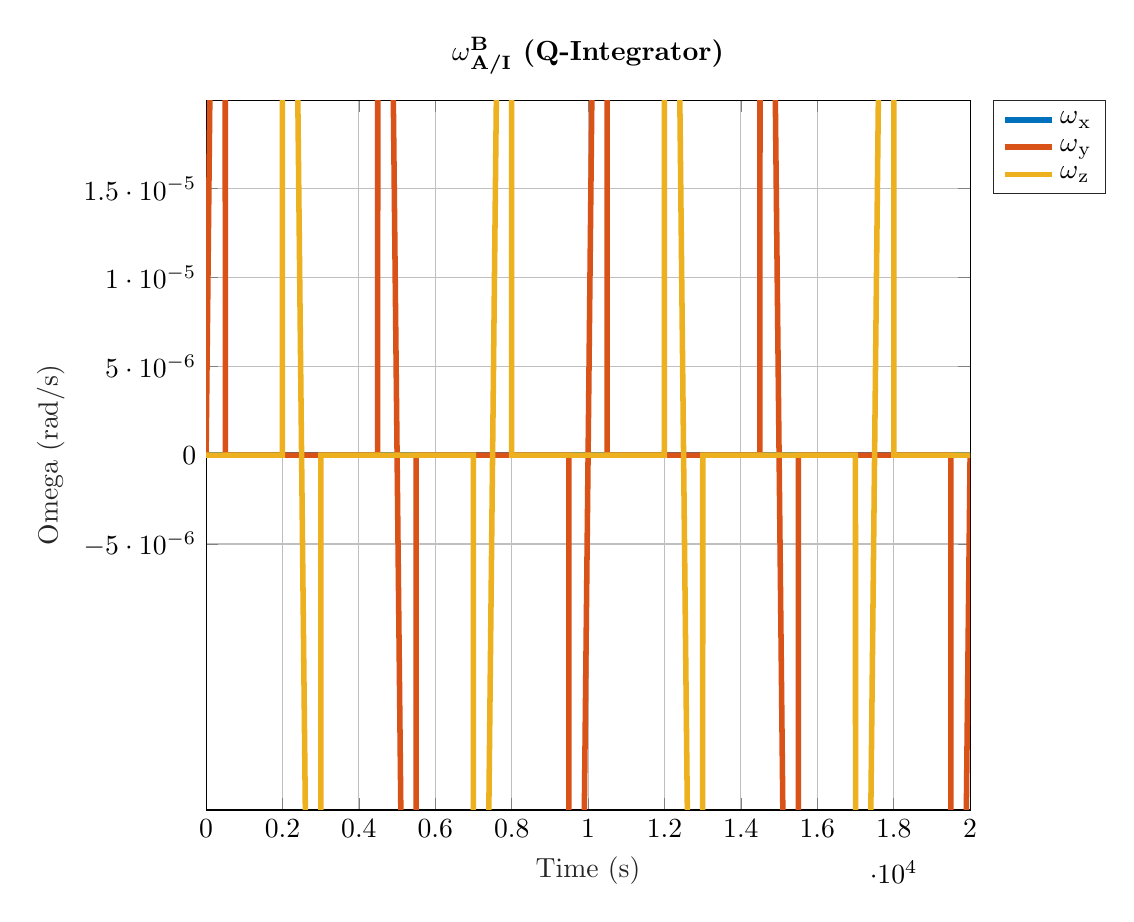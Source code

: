 % This file was created by matlab2tikz.
%
%The latest updates can be retrieved from
%  http://www.mathworks.com/matlabcentral/fileexchange/22022-matlab2tikz-matlab2tikz
%where you can also make suggestions and rate matlab2tikz.
%
\definecolor{mycolor1}{rgb}{0.0,0.447,0.741}%
\definecolor{mycolor2}{rgb}{0.85,0.325,0.098}%
\definecolor{mycolor3}{rgb}{0.929,0.694,0.125}%
%
\begin{tikzpicture}

\begin{axis}[%
width=3.82in,
height=3.548in,
at={(0.641in,0.481in)},
scale only axis,
xmin=0,
xmax=20000,
xlabel style={font=\color{white!15!black}},
xlabel={Time (s)},
ymin=-0.0,
ymax=0.0,
ylabel style={font=\color{white!15!black}},
ylabel={Omega (rad/s)},
axis background/.style={fill=white},
title style={font=\bfseries},
title={$\omega{}_{\text{A/I}}^\text{B}\text{ (Q-Integrator)}$},
xmajorgrids,
ymajorgrids,
legend style={at={(1.03,1)}, anchor=north west, legend cell align=left, align=left, draw=white!15!black}
]
\addplot [color=mycolor1, line width=2.0pt]
  table[row sep=crcr]{%
0	0\\
3.707e-07	0\\
7.415e-07	0\\
1.112e-06	0\\
1.483e-06	0\\
3.337e-06	0\\
5.19e-06	0\\
7.044e-06	0\\
8.898e-06	0\\
1.817e-05	0\\
2.743e-05	0\\
3.67e-05	0\\
4.597e-05	0\\
9.231e-05	0\\
0.0	0\\
0.0	1.278e-34\\
0.0	2.557e-34\\
0.0	-1.023e-33\\
0.001	0\\
0.001	4.091e-33\\
0.001	0\\
0.002	0\\
0.003	0\\
0.005	1.309e-31\\
0.006	-1.309e-31\\
0.012	0\\
0.017	0\\
0.023	2.095e-30\\
0.029	0\\
0.058	0\\
0.087	0\\
0.116	6.702e-29\\
0.145	-1.34e-28\\
0.29	0\\
0.434	1.072e-27\\
0.579	0\\
0.724	0\\
1.448	0\\
2.172	-3.432e-26\\
2.896	-3.432e-26\\
3.62	0\\
6.559	-2.745e-25\\
9.499	0\\
12.438	1.098e-24\\
15.377	0\\
19.302	0\\
23.227	-2.196e-24\\
27.152	0\\
31.077	0\\
35.595	0\\
40.114	0\\
44.632	0\\
49.15	0\\
54.103	0\\
59.056	-1.757e-23\\
64.009	-1.757e-23\\
68.961	1.757e-23\\
74.262	0\\
79.563	0\\
84.864	0\\
90.164	0\\
95.758	0\\
101.352	-7.028e-23\\
106.946	0\\
112.54	-7.028e-23\\
118.389	0\\
124.238	-7.028e-23\\
130.088	-7.028e-23\\
135.937	-7.028e-23\\
142.014	0\\
148.09	1.406e-22\\
154.167	1.406e-22\\
160.244	0\\
166.526	0\\
172.809	1.406e-22\\
179.092	0\\
185.374	0\\
191.846	0\\
198.318	-2.811e-22\\
204.79	0\\
211.262	0\\
217.91	0\\
224.557	0\\
231.205	0\\
237.852	2.811e-22\\
244.664	2.811e-22\\
251.476	-2.811e-22\\
258.288	0\\
265.1	0\\
272.067	-2.811e-22\\
279.034	0\\
286.001	5.622e-22\\
292.968	-5.622e-22\\
300.082	-5.622e-22\\
307.197	0\\
314.311	0\\
321.426	0\\
328.681	0\\
335.936	0\\
343.191	-5.622e-22\\
350.446	0\\
357.837	-5.622e-22\\
365.227	-5.622e-22\\
372.618	-5.622e-22\\
380.008	0\\
387.529	0\\
395.05	0\\
402.571	2.249e-21\\
410.092	0\\
417.74	0\\
425.388	1.124e-21\\
433.035	1.124e-21\\
440.683	0\\
448.454	0\\
456.225	1.124e-21\\
463.996	0\\
471.767	-1.124e-21\\
479.658	0\\
487.55	0\\
495.441	0\\
503.332	-1.124e-21\\
511.342	0\\
519.352	0\\
527.362	1.124e-21\\
535.372	1.124e-21\\
543.498	1.124e-21\\
551.624	-1.124e-21\\
559.751	-2.249e-21\\
567.877	2.249e-21\\
576.119	2.249e-21\\
584.361	0\\
592.603	0\\
600.844	0\\
609.201	0\\
617.557	0\\
625.913	2.249e-21\\
634.269	0\\
642.74	-2.249e-21\\
651.21	2.249e-21\\
659.681	0\\
668.151	0\\
676.735	0\\
685.32	0\\
693.904	2.249e-21\\
702.489	0\\
711.188	-2.249e-21\\
719.887	0\\
728.586	0\\
737.285	0\\
746.099	0\\
754.914	0\\
763.728	0\\
772.543	-2.249e-21\\
781.474	0\\
790.405	4.498e-21\\
799.337	2.249e-21\\
808.268	0\\
817.318	0\\
826.368	0\\
835.418	0\\
844.468	0\\
853.639	4.498e-21\\
862.81	0\\
871.981	4.498e-21\\
881.152	0\\
890.399	0\\
899.646	0\\
908.893	0\\
918.141	-4.498e-21\\
927.272	4.498e-21\\
936.403	0\\
945.534	0\\
954.665	0\\
963.681	-4.498e-21\\
972.698	-4.498e-21\\
981.714	-4.498e-21\\
990.731	0\\
999.634	0\\
1008.538	8.996e-21\\
1017.442	4.498e-21\\
1026.345	0\\
1035.138	0\\
1043.93	0\\
1052.722	0\\
1061.515	0\\
1070.196	4.498e-21\\
1078.878	4.498e-21\\
1087.56	-4.498e-21\\
1096.242	0\\
1104.814	0\\
1113.385	-4.498e-21\\
1121.957	4.498e-21\\
1130.529	4.498e-21\\
1138.99	-4.498e-21\\
1147.452	-8.996e-21\\
1155.914	4.498e-21\\
1164.375	0\\
1172.727	4.498e-21\\
1181.078	0\\
1189.429	0\\
1197.781	-8.996e-21\\
1206.021	0\\
1214.261	0\\
1222.501	0\\
1230.741	8.996e-21\\
1238.869	8.996e-21\\
1246.997	0\\
1255.125	0\\
1263.253	-8.996e-21\\
1271.266	0\\
1279.28	0\\
1287.294	0\\
1295.308	-8.996e-21\\
1303.206	-8.996e-21\\
1311.103	-8.996e-21\\
1319.001	0\\
1326.899	8.996e-21\\
1334.678	-8.996e-21\\
1342.457	0\\
1350.236	0\\
1358.015	-8.996e-21\\
1365.673	0\\
1373.33	0\\
1380.987	-8.996e-21\\
1388.645	0\\
1396.176	0\\
1403.708	0\\
1411.24	0\\
1418.771	0\\
1426.173	-8.996e-21\\
1433.575	0\\
1440.976	0\\
1448.378	0\\
1455.644	0\\
1462.911	0\\
1470.177	0\\
1477.443	0\\
1484.568	0\\
1491.692	0\\
1498.817	8.996e-21\\
1505.942	-8.996e-21\\
1512.917	8.996e-21\\
1519.893	-8.996e-21\\
1526.868	0\\
1533.844	0\\
1540.661	1.799e-20\\
1547.478	0\\
1554.296	0\\
1561.113	8.996e-21\\
1567.762	0\\
1574.411	0\\
1581.059	0\\
1587.708	0\\
1594.174	0\\
1600.641	0\\
1607.107	-8.996e-21\\
1613.574	8.996e-21\\
1619.842	0\\
1626.11	8.996e-21\\
1632.378	0\\
1638.646	-8.996e-21\\
1644.694	8.996e-21\\
1650.742	-8.996e-21\\
1656.791	0\\
1662.839	-8.996e-21\\
1668.64	8.996e-21\\
1674.441	0\\
1680.242	0\\
1686.043	0\\
1691.557	-1.799e-20\\
1697.072	-8.996e-21\\
1702.586	0\\
1708.101	0\\
1713.271	0\\
1718.441	-8.996e-21\\
1723.61	8.996e-21\\
1728.78	8.996e-21\\
1733.506	0\\
1738.232	0\\
1742.958	0\\
1747.684	0\\
1751.745	-1.799e-20\\
1755.807	0\\
1759.868	0\\
1763.93	0\\
1767.93	-8.996e-21\\
1771.93	0\\
1775.93	-1.799e-20\\
1779.93	-8.996e-21\\
1784.5	-8.996e-21\\
1789.071	8.996e-21\\
1793.641	-8.996e-21\\
1798.212	-8.996e-21\\
1803.205	1.799e-20\\
1808.198	0\\
1813.191	0\\
1818.185	-1.799e-20\\
1823.519	0\\
1828.853	-1.799e-20\\
1834.187	1.799e-20\\
1839.521	0\\
1845.144	0\\
1850.767	0\\
1856.39	-1.799e-20\\
1862.012	1.799e-20\\
1867.887	0\\
1873.762	0\\
1879.636	0\\
1885.511	1.799e-20\\
1891.611	1.799e-20\\
1897.71	1.799e-20\\
1903.81	-1.799e-20\\
1909.909	0\\
1916.213	-1.799e-20\\
1922.516	0\\
1928.82	1.799e-20\\
1935.124	0\\
1941.615	-1.799e-20\\
1948.106	-1.799e-20\\
1954.597	0\\
1961.089	-1.799e-20\\
1967.754	-1.799e-20\\
1974.42	1.799e-20\\
1981.085	0\\
1987.751	0\\
1994.58	-1.799e-20\\
2001.408	1.799e-20\\
2008.237	-1.799e-20\\
2015.066	1.799e-20\\
2022.049	1.799e-20\\
2029.032	0\\
2036.015	0\\
2042.999	0\\
2050.128	0\\
2057.258	0\\
2064.388	0\\
2071.517	1.799e-20\\
2078.787	-1.799e-20\\
2086.057	0\\
2093.327	1.799e-20\\
2100.597	1.799e-20\\
2108.002	0\\
2115.406	1.799e-20\\
2122.811	0\\
2130.215	0\\
2137.75	-1.799e-20\\
2145.285	0\\
2152.819	1.799e-20\\
2160.354	0\\
2168.015	-1.799e-20\\
2175.676	-1.799e-20\\
2183.337	1.799e-20\\
2190.998	-1.799e-20\\
2198.782	1.799e-20\\
2206.566	0\\
2214.349	1.799e-20\\
2222.133	0\\
2230.038	-1.799e-20\\
2237.942	0\\
2245.846	0\\
2253.75	0\\
2261.772	0\\
2269.795	0\\
2277.817	0\\
2285.839	0\\
2293.978	-1.799e-20\\
2302.117	1.799e-20\\
2310.256	0\\
2318.394	1.799e-20\\
2326.648	0\\
2334.902	1.799e-20\\
2343.156	-1.799e-20\\
2351.41	-1.799e-20\\
2359.779	0\\
2368.147	0\\
2376.516	0\\
2384.884	0\\
2393.367	0\\
2401.849	0\\
2410.332	-3.598e-20\\
2418.814	1.799e-20\\
2427.411	0\\
2436.008	1.799e-20\\
2444.604	-1.799e-20\\
2453.201	0\\
2461.912	0\\
2470.623	1.799e-20\\
2479.335	0\\
2488.046	1.799e-20\\
2496.873	0\\
2505.7	1.799e-20\\
2514.527	-1.799e-20\\
2523.353	0\\
2532.297	1.799e-20\\
2541.241	-1.799e-20\\
2550.185	-1.799e-20\\
2559.129	-1.799e-20\\
2568.191	0\\
2577.254	0\\
2586.317	-1.799e-20\\
2595.38	1.799e-20\\
2604.564	1.799e-20\\
2613.748	0\\
2622.932	0\\
2632.116	0\\
2641.351	0\\
2650.585	0\\
2659.82	0\\
2669.055	1.799e-20\\
2678.174	1.799e-20\\
2687.293	1.799e-20\\
2696.412	-1.799e-20\\
2705.53	1.799e-20\\
2714.535	-1.799e-20\\
2723.539	1.799e-20\\
2732.544	-3.598e-20\\
2741.548	0\\
2750.44	1.799e-20\\
2759.332	-1.799e-20\\
2768.224	-1.799e-20\\
2777.116	-1.799e-20\\
2785.896	1.799e-20\\
2794.677	1.799e-20\\
2803.457	-1.799e-20\\
2812.238	0\\
2820.908	0\\
2829.578	1.799e-20\\
2838.248	1.799e-20\\
2846.918	0\\
2855.478	1.799e-20\\
2864.038	0\\
2872.598	-1.799e-20\\
2881.159	0\\
2889.609	1.799e-20\\
2898.059	-1.799e-20\\
2906.509	-1.799e-20\\
2914.959	0\\
2923.298	1.799e-20\\
2931.638	0\\
2939.977	0\\
2948.317	1.799e-20\\
2956.545	-1.799e-20\\
2964.774	-1.799e-20\\
2973.002	-1.799e-20\\
2981.23	-1.799e-20\\
2989.346	0\\
2997.462	0\\
3005.578	0\\
3013.694	0\\
3021.695	1.799e-20\\
3029.697	-1.799e-20\\
3037.698	0\\
3045.7	0\\
3053.585	1.799e-20\\
3061.471	0\\
3069.356	1.799e-20\\
3077.241	0\\
3085.008	-1.799e-20\\
3092.774	0\\
3100.541	0\\
3108.307	0\\
3115.951	-1.799e-20\\
3123.595	0\\
3131.239	-1.799e-20\\
3138.884	0\\
3146.402	-1.799e-20\\
3153.92	0\\
3161.438	0\\
3168.956	-1.799e-20\\
3176.344	-1.799e-20\\
3183.731	0\\
3191.119	1.799e-20\\
3198.507	0\\
3205.758	0\\
3213.01	0\\
3220.261	1.799e-20\\
3227.513	0\\
3234.622	1.799e-20\\
3241.731	1.799e-20\\
3248.841	1.799e-20\\
3255.95	0\\
3262.909	-1.799e-20\\
3269.868	0\\
3276.828	1.799e-20\\
3283.787	1.799e-20\\
3290.587	-1.799e-20\\
3297.387	-1.799e-20\\
3304.187	0\\
3310.987	0\\
3317.617	-1.799e-20\\
3324.247	0\\
3330.877	1.799e-20\\
3337.507	0\\
3343.953	0\\
3350.4	0\\
3356.846	-1.799e-20\\
3363.292	-1.799e-20\\
3369.538	0\\
3375.784	0\\
3382.03	1.799e-20\\
3388.276	0\\
3394.299	0\\
3400.323	0\\
3406.347	0\\
3412.37	1.799e-20\\
3418.143	0\\
3423.915	-1.799e-20\\
3429.688	0\\
3435.461	-1.799e-20\\
3440.942	0\\
3446.423	0\\
3451.904	0\\
3457.386	0\\
3462.514	0\\
3467.643	0\\
3472.772	-1.799e-20\\
3477.9	0\\
3482.57	0\\
3487.24	0\\
3491.909	0\\
3496.579	-1.799e-20\\
3500.542	0\\
3504.506	-1.799e-20\\
3508.47	0\\
3512.433	0\\
3516.501	1.799e-20\\
3520.569	0\\
3524.637	0\\
3528.704	0\\
3533.322	1.799e-20\\
3537.941	0\\
3542.559	1.799e-20\\
3547.177	0\\
3552.207	1.799e-20\\
3557.238	0\\
3562.268	1.799e-20\\
3567.299	0\\
3572.664	0\\
3578.03	1.799e-20\\
3583.395	0\\
3588.76	1.799e-20\\
3594.41	0\\
3600.059	0\\
3605.709	0\\
3611.358	-1.799e-20\\
3617.257	0\\
3623.155	-1.799e-20\\
3629.054	1.799e-20\\
3634.952	0\\
3641.073	-1.799e-20\\
3647.194	0\\
3653.315	0\\
3659.436	0\\
3665.759	0\\
3672.082	1.799e-20\\
3678.405	1.799e-20\\
3684.728	0\\
3691.238	1.799e-20\\
3697.747	-1.799e-20\\
3704.256	0\\
3710.766	1.799e-20\\
3717.448	-1.799e-20\\
3724.131	1.799e-20\\
3730.813	1.799e-20\\
3737.495	0\\
3744.34	1.799e-20\\
3751.185	0\\
3758.03	0\\
3764.875	-1.799e-20\\
3771.873	-1.799e-20\\
3778.871	0\\
3785.869	0\\
3792.867	0\\
3800.011	-1.799e-20\\
3807.156	-1.799e-20\\
3814.3	0\\
3821.444	1.799e-20\\
3828.727	-1.799e-20\\
3836.011	0\\
3843.295	0\\
3850.578	1.799e-20\\
3857.996	0\\
3865.414	0\\
3872.832	0\\
3880.25	0\\
3887.798	1.799e-20\\
3895.345	0\\
3902.893	0\\
3910.44	0\\
3918.114	0\\
3925.787	0\\
3933.461	0\\
3941.134	0\\
3948.93	0\\
3956.726	-1.799e-20\\
3964.522	0\\
3972.318	0\\
3980.235	0\\
3988.151	-1.799e-20\\
3996.067	0\\
4003.983	-1.799e-20\\
4012.017	0\\
4020.051	0\\
4028.085	1.799e-20\\
4036.119	-1.799e-20\\
4044.27	-1.799e-20\\
4052.42	-1.799e-20\\
4060.571	0\\
4068.721	1.799e-20\\
4076.987	0\\
4085.252	0\\
4093.518	0\\
4101.783	-1.799e-20\\
4110.163	-1.799e-20\\
4118.543	-1.799e-20\\
4126.923	1.799e-20\\
4135.303	0\\
4143.797	0\\
4152.291	-8.996e-21\\
4160.785	0\\
4169.279	0\\
4177.887	1.799e-20\\
4186.495	0\\
4195.103	8.996e-21\\
4203.712	-8.996e-21\\
4212.434	-8.996e-21\\
4221.157	8.996e-21\\
4229.88	-8.996e-21\\
4238.603	-8.996e-21\\
4247.442	-8.996e-21\\
4256.28	8.996e-21\\
4265.119	0\\
4273.957	-8.996e-21\\
4282.913	0\\
4291.869	0\\
4300.824	8.996e-21\\
4309.78	0\\
4318.855	8.996e-21\\
4327.93	0\\
4337.004	0\\
4346.079	0\\
4355.276	-8.996e-21\\
4364.472	8.996e-21\\
4373.669	8.996e-21\\
4382.865	8.996e-21\\
4392.088	0\\
4401.311	0\\
4410.534	-8.996e-21\\
4419.757	0\\
4428.865	-8.996e-21\\
4437.972	8.996e-21\\
4447.079	0\\
4456.186	0\\
4465.179	0\\
4474.173	-8.996e-21\\
4483.166	-8.996e-21\\
4492.159	0\\
4501.039	0\\
4509.92	0\\
4518.801	0\\
4527.681	8.996e-21\\
4536.451	0\\
4545.22	0\\
4553.99	0\\
4562.759	0\\
4571.418	0\\
4580.077	0\\
4588.736	0\\
4597.395	-8.996e-21\\
4605.944	0\\
4614.494	0\\
4623.043	-4.498e-21\\
4631.592	-8.996e-21\\
4640.031	0\\
4648.47	0\\
4656.909	0\\
4665.348	0\\
4673.676	-4.498e-21\\
4682.004	-4.498e-21\\
4690.333	-4.498e-21\\
4698.661	0\\
4706.879	0\\
4715.096	0\\
4723.313	0\\
4731.53	0\\
4739.634	0\\
4747.739	0\\
4755.843	4.498e-21\\
4763.948	0\\
4771.938	0\\
4779.928	4.498e-21\\
4787.918	0\\
4795.908	-4.498e-21\\
4803.782	0\\
4811.655	0\\
4819.529	0\\
4827.402	-2.249e-21\\
4835.156	0\\
4842.911	0\\
4850.665	2.249e-21\\
4858.419	-2.249e-21\\
4866.051	2.249e-21\\
4873.683	-2.249e-21\\
4881.314	0\\
4888.946	-2.249e-21\\
4896.452	2.249e-21\\
4903.957	0\\
4911.462	0\\
4918.967	-1.124e-21\\
4926.342	1.124e-21\\
4933.716	1.124e-21\\
4941.09	-1.124e-21\\
4948.464	-1.124e-21\\
4955.702	-1.124e-21\\
4962.939	0\\
4970.177	5.622e-22\\
4977.415	0\\
4984.509	0\\
4991.604	0\\
4998.698	0\\
5005.793	-7.028e-23\\
5012.737	2.811e-22\\
5019.68	2.811e-22\\
5026.624	5.622e-22\\
5033.568	5.622e-22\\
5040.351	5.622e-22\\
5047.135	0\\
5053.918	0\\
5060.702	0\\
5067.314	0\\
5073.926	1.124e-21\\
5080.539	0\\
5087.151	-1.124e-21\\
5093.578	0\\
5100.005	2.249e-21\\
5106.432	2.249e-21\\
5112.859	2.249e-21\\
5119.084	0\\
5125.308	-2.249e-21\\
5131.533	2.249e-21\\
5137.758	0\\
5143.758	2.249e-21\\
5149.757	-2.249e-21\\
5155.757	2.249e-21\\
5161.757	-2.249e-21\\
5167.503	2.249e-21\\
5173.248	2.249e-21\\
5178.994	-2.249e-21\\
5184.739	-2.249e-21\\
5190.188	2.249e-21\\
5195.637	-2.249e-21\\
5201.087	-4.498e-21\\
5206.536	4.498e-21\\
5211.624	0\\
5216.713	4.498e-21\\
5221.801	0\\
5226.89	4.498e-21\\
5231.504	0\\
5236.118	0\\
5240.733	4.498e-21\\
5245.347	0\\
5249.209	0\\
5253.071	0\\
5256.933	0\\
5260.795	4.498e-21\\
5264.92	0\\
5269.046	0\\
5273.171	0\\
5277.296	0\\
5281.956	0\\
5286.615	-4.498e-21\\
5291.274	4.498e-21\\
5295.933	-4.498e-21\\
5300.996	0\\
5306.059	-4.498e-21\\
5311.122	0\\
5316.185	0\\
5321.577	0\\
5326.97	0\\
5332.362	4.498e-21\\
5337.755	4.498e-21\\
5343.428	-8.996e-21\\
5349.101	4.498e-21\\
5354.774	-4.498e-21\\
5360.447	4.498e-21\\
5366.366	4.498e-21\\
5372.285	0\\
5378.204	0\\
5384.123	-4.498e-21\\
5390.263	0\\
5396.403	4.498e-21\\
5402.543	-4.498e-21\\
5408.682	0\\
5415.023	8.996e-21\\
5421.363	0\\
5427.703	0\\
5434.044	0\\
5440.569	0\\
5447.094	0\\
5453.62	8.996e-21\\
5460.145	-8.996e-21\\
5466.842	0\\
5473.539	8.996e-21\\
5480.237	0\\
5486.934	0\\
5493.793	0\\
5500.652	0\\
5507.51	0\\
5514.369	8.996e-21\\
5521.381	0\\
5528.392	0\\
5535.404	0\\
5542.415	0\\
5549.572	-8.996e-21\\
5556.729	8.996e-21\\
5563.885	-8.996e-21\\
5571.042	0\\
5578.338	0\\
5585.634	0\\
5592.93	0\\
5600.226	8.996e-21\\
5607.655	-8.996e-21\\
5615.085	0\\
5622.514	8.996e-21\\
5629.944	0\\
5637.503	0\\
5645.062	8.996e-21\\
5652.621	0\\
5660.18	0\\
5667.864	0\\
5675.549	0\\
5683.233	8.996e-21\\
5690.918	-8.996e-21\\
5698.724	8.996e-21\\
5706.531	0\\
5714.338	0\\
5722.145	0\\
5730.072	1.799e-20\\
5737.999	0\\
5745.925	8.996e-21\\
5753.852	-1.799e-20\\
5761.897	0\\
5769.941	0\\
5777.986	1.799e-20\\
5786.03	0\\
5794.191	8.996e-21\\
5802.352	0\\
5810.512	0\\
5818.673	0\\
5826.949	8.996e-21\\
5835.225	-8.996e-21\\
5843.5	0\\
5851.776	8.996e-21\\
5860.166	0\\
5868.556	-8.996e-21\\
5876.946	8.996e-21\\
5885.337	-8.996e-21\\
5893.841	0\\
5902.345	0\\
5910.849	0\\
5919.353	0\\
5927.972	0\\
5936.59	1.799e-20\\
5945.208	1.799e-20\\
5953.827	0\\
5962.56	0\\
5971.293	-1.799e-20\\
5980.026	0\\
5988.759	1.799e-20\\
5997.608	0\\
6006.457	0\\
6015.306	0\\
6024.155	1.799e-20\\
6033.121	-1.799e-20\\
6042.087	-1.799e-20\\
6051.054	0\\
6060.02	0\\
6069.105	-1.799e-20\\
6078.191	0\\
6087.276	1.799e-20\\
6096.362	-1.799e-20\\
6105.569	0\\
6114.777	1.799e-20\\
6123.984	0\\
6133.192	0\\
6142.404	-1.799e-20\\
6151.617	-1.799e-20\\
6160.83	0\\
6170.042	0\\
6179.139	0\\
6188.236	0\\
6197.333	0\\
6206.43	-1.799e-20\\
6215.413	0\\
6224.396	0\\
6233.379	1.799e-20\\
6242.362	0\\
6251.233	0\\
6260.104	0\\
6268.975	0\\
6277.845	0\\
6286.605	-1.799e-20\\
6295.365	-1.799e-20\\
6304.124	1.799e-20\\
6312.884	-1.799e-20\\
6321.533	-1.799e-20\\
6330.182	0\\
6338.832	0\\
6347.481	1.799e-20\\
6356.02	0\\
6364.559	-1.799e-20\\
6373.099	0\\
6381.638	-1.799e-20\\
6390.067	-1.799e-20\\
6398.496	0\\
6406.925	0\\
6415.355	0\\
6423.673	0\\
6431.992	0\\
6440.31	-1.799e-20\\
6448.629	0\\
6456.836	0\\
6465.043	0\\
6473.25	0\\
6481.457	0\\
6489.552	0\\
6497.646	0\\
6505.741	0\\
6513.835	0\\
6521.815	0\\
6529.795	-1.799e-20\\
6537.774	0\\
6545.754	-1.799e-20\\
6553.617	-1.799e-20\\
6561.48	0\\
6569.343	-1.799e-20\\
6577.206	0\\
6584.95	0\\
6592.693	0\\
6600.437	0\\
6608.18	0\\
6615.801	1.799e-20\\
6623.422	-1.799e-20\\
6631.042	0\\
6638.663	1.799e-20\\
6646.157	-1.799e-20\\
6653.651	0\\
6661.144	0\\
6668.638	0\\
6676.001	0\\
6683.363	0\\
6690.725	0\\
6698.087	0\\
6705.313	0\\
6712.538	-1.799e-20\\
6719.763	0\\
6726.988	0\\
6734.07	0\\
6741.151	1.799e-20\\
6748.232	-1.799e-20\\
6755.314	0\\
6762.244	-1.799e-20\\
6769.174	1.799e-20\\
6776.103	1.799e-20\\
6783.033	0\\
6789.802	1.799e-20\\
6796.571	1.799e-20\\
6803.34	-1.799e-20\\
6810.109	0\\
6816.705	-1.799e-20\\
6823.301	0\\
6829.898	0\\
6836.494	1.799e-20\\
6842.904	1.799e-20\\
6849.314	-1.799e-20\\
6855.723	1.799e-20\\
6862.133	0\\
6868.339	0\\
6874.545	-1.799e-20\\
6880.75	0\\
6886.956	0\\
6892.934	1.799e-20\\
6898.913	1.799e-20\\
6904.892	-1.799e-20\\
6910.87	1.799e-20\\
6916.591	1.799e-20\\
6922.312	-1.799e-20\\
6928.033	1.799e-20\\
6933.754	0\\
6939.174	0\\
6944.595	0\\
6950.015	-1.799e-20\\
6955.435	0\\
6960.487	0\\
6965.539	-1.799e-20\\
6970.591	-1.799e-20\\
6975.643	0\\
6980.206	0\\
6984.769	0\\
6989.332	0\\
6993.895	0\\
6997.658	0\\
7001.421	0\\
7005.184	0\\
7008.947	1.799e-20\\
7013.119	0\\
7017.29	1.799e-20\\
7021.462	0\\
7025.633	1.799e-20\\
7030.326	-1.799e-20\\
7035.018	0\\
7039.71	0\\
7044.403	0\\
7049.492	1.799e-20\\
7054.582	-1.799e-20\\
7059.671	1.799e-20\\
7064.761	0\\
7070.175	0\\
7075.59	1.799e-20\\
7081.004	-1.799e-20\\
7086.419	-1.799e-20\\
7092.111	1.799e-20\\
7097.803	0\\
7103.496	1.799e-20\\
7109.188	0\\
7115.124	1.799e-20\\
7121.061	0\\
7126.997	0\\
7132.933	1.799e-20\\
7139.088	0\\
7145.243	0\\
7151.399	0\\
7157.554	-1.799e-20\\
7163.908	-1.799e-20\\
7170.263	-1.799e-20\\
7176.617	1.799e-20\\
7182.972	0\\
7189.51	0\\
7196.049	1.799e-20\\
7202.587	1.799e-20\\
7209.125	0\\
7215.835	0\\
7222.544	1.799e-20\\
7229.254	-1.799e-20\\
7235.963	0\\
7242.834	3.598e-20\\
7249.704	0\\
7256.575	-3.598e-20\\
7263.445	1.799e-20\\
7270.467	-3.598e-20\\
7277.49	0\\
7284.512	0\\
7291.535	1.799e-20\\
7298.702	0\\
7305.869	0\\
7313.036	-1.799e-20\\
7320.204	0\\
7327.51	0\\
7334.815	0\\
7342.121	0\\
7349.427	-1.799e-20\\
7356.867	0\\
7364.306	-1.799e-20\\
7371.745	0\\
7379.185	-1.799e-20\\
7386.753	0\\
7394.321	0\\
7401.889	0\\
7409.458	0\\
7417.151	1.799e-20\\
7424.845	1.799e-20\\
7432.539	1.799e-20\\
7440.232	-1.799e-20\\
7448.048	0\\
7455.864	0\\
7463.68	0\\
7471.496	0\\
7479.431	0\\
7487.367	-1.799e-20\\
7495.302	0\\
7503.238	-1.799e-20\\
7511.291	-3.598e-20\\
7519.344	0\\
7527.397	-1.799e-20\\
7535.45	0\\
7543.619	0\\
7551.789	1.799e-20\\
7559.958	-1.799e-20\\
7568.127	0\\
7576.411	0\\
7584.696	1.799e-20\\
7592.98	-1.799e-20\\
7601.264	0\\
7609.663	0\\
7618.061	1.799e-20\\
7626.46	-1.799e-20\\
7634.858	0\\
7643.371	0\\
7651.883	-1.799e-20\\
7660.396	0\\
7668.909	0\\
7677.535	1.799e-20\\
7686.162	0\\
7694.789	0\\
7703.416	0\\
7712.158	0\\
7720.899	0\\
7729.641	-1.799e-20\\
7738.382	0\\
7747.24	3.598e-20\\
7756.098	0\\
7764.955	0\\
7773.813	0\\
7782.788	0\\
7791.762	-1.799e-20\\
7800.737	0\\
7809.712	-1.799e-20\\
7818.807	0\\
7827.901	0\\
7836.996	0\\
7846.09	1.799e-20\\
7855.307	0\\
7864.523	-1.799e-20\\
7873.74	1.799e-20\\
7882.956	0\\
7892.16	0\\
7901.365	0\\
7910.569	0\\
7919.773	-1.799e-20\\
7928.861	0\\
7937.95	0\\
7947.038	0\\
7956.127	0\\
7965.101	0\\
7974.076	0\\
7983.051	-1.799e-20\\
7992.025	8.996e-21\\
8000.888	8.996e-21\\
8009.75	8.996e-21\\
8018.613	0\\
8027.475	0\\
8036.227	8.996e-21\\
8044.978	0\\
8053.73	-8.996e-21\\
8062.481	0\\
8071.122	-8.996e-21\\
8079.763	0\\
8088.404	0\\
8097.046	-1.799e-20\\
8105.577	8.996e-21\\
8114.108	-8.996e-21\\
8122.639	8.996e-21\\
8131.17	-1.799e-20\\
8139.591	8.996e-21\\
8148.012	-1.799e-20\\
8156.433	0\\
8164.854	8.996e-21\\
8173.164	-8.996e-21\\
8181.475	0\\
8189.785	0\\
8198.096	0\\
8206.295	0\\
8214.493	8.996e-21\\
8222.692	0\\
8230.891	8.996e-21\\
8238.977	8.996e-21\\
8247.063	0\\
8255.149	8.996e-21\\
8263.235	8.996e-21\\
8271.206	8.996e-21\\
8279.177	0\\
8287.149	0\\
8295.12	0\\
8302.974	0\\
8310.829	0\\
8318.683	0\\
8326.537	0\\
8334.272	0\\
8342.006	8.996e-21\\
8349.741	0\\
8357.475	0\\
8365.087	-8.996e-21\\
8372.698	8.996e-21\\
8380.31	0\\
8387.921	0\\
8395.405	0\\
8402.89	0\\
8410.374	8.996e-21\\
8417.858	8.996e-21\\
8425.211	-8.996e-21\\
8432.563	-8.996e-21\\
8439.915	0\\
8447.268	0\\
8454.482	-8.996e-21\\
8461.697	8.996e-21\\
8468.912	0\\
8476.127	0\\
8483.197	0\\
8490.268	0\\
8497.338	8.996e-21\\
8504.409	8.996e-21\\
8511.327	0\\
8518.245	0\\
8525.164	0\\
8532.082	0\\
8538.839	0\\
8545.595	0\\
8552.351	8.996e-21\\
8559.108	0\\
8565.691	-8.996e-21\\
8572.274	0\\
8578.857	0\\
8585.44	8.996e-21\\
8591.836	8.996e-21\\
8598.231	0\\
8604.626	-8.996e-21\\
8611.022	0\\
8617.211	0\\
8623.401	0\\
8629.591	0\\
8635.781	0\\
8641.741	0\\
8647.702	-4.498e-21\\
8653.663	0\\
8659.624	-4.498e-21\\
8665.324	4.498e-21\\
8671.024	4.498e-21\\
8676.725	-4.498e-21\\
8682.425	0\\
8687.821	-4.498e-21\\
8693.217	0\\
8698.612	0\\
8704.008	4.498e-21\\
8709.029	-4.498e-21\\
8714.05	0\\
8719.071	4.498e-21\\
8724.092	0\\
8728.611	-4.498e-21\\
8733.13	4.498e-21\\
8737.649	4.498e-21\\
8742.168	0\\
8745.841	-4.498e-21\\
8749.513	0\\
8753.186	0\\
8756.859	-4.498e-21\\
8761.065	-4.498e-21\\
8765.271	4.498e-21\\
8769.478	-8.996e-21\\
8773.684	-4.498e-21\\
8778.402	4.498e-21\\
8783.12	0\\
8787.838	0\\
8792.556	-4.498e-21\\
8797.665	4.498e-21\\
8802.775	0\\
8807.885	4.498e-21\\
8812.995	-4.498e-21\\
8818.426	0\\
8823.858	4.498e-21\\
8829.29	4.498e-21\\
8834.721	4.498e-21\\
8840.428	-4.498e-21\\
8846.135	0\\
8851.842	-8.996e-21\\
8857.549	0\\
8863.499	-4.498e-21\\
8869.448	0\\
8875.398	0\\
8881.347	-4.498e-21\\
8887.514	0\\
8893.681	0\\
8899.848	0\\
8906.015	0\\
8912.381	0\\
8918.746	0\\
8925.112	-4.498e-21\\
8931.477	0\\
8938.026	-4.498e-21\\
8944.574	-4.498e-21\\
8951.123	0\\
8957.671	0\\
8964.39	-4.498e-21\\
8971.109	0\\
8977.828	-4.498e-21\\
8984.547	4.498e-21\\
8991.427	4.498e-21\\
8998.306	0\\
9005.185	0\\
9012.065	0\\
9019.096	-4.498e-21\\
9026.127	-4.498e-21\\
9033.158	-2.249e-21\\
9040.188	2.249e-21\\
9047.364	0\\
9054.539	-2.249e-21\\
9061.715	-2.249e-21\\
9068.89	0\\
9076.204	2.249e-21\\
9083.517	0\\
9090.831	2.249e-21\\
9098.145	-2.249e-21\\
9105.591	0\\
9113.038	-2.249e-21\\
9120.485	0\\
9127.932	0\\
9135.507	0\\
9143.083	-2.249e-21\\
9150.659	0\\
9158.234	0\\
9165.935	-2.249e-21\\
9173.636	-2.249e-21\\
9181.336	2.249e-21\\
9189.037	-2.249e-21\\
9196.86	2.249e-21\\
9204.683	2.249e-21\\
9212.505	-2.249e-21\\
9220.328	2.249e-21\\
9228.27	0\\
9236.213	0\\
9244.155	0\\
9252.097	2.249e-21\\
9260.157	0\\
9268.217	-2.249e-21\\
9276.277	1.124e-21\\
9284.337	0\\
9292.513	1.124e-21\\
9300.689	1.124e-21\\
9308.864	-1.124e-21\\
9317.04	1.124e-21\\
9325.331	0\\
9333.622	1.124e-21\\
9341.913	0\\
9350.203	0\\
9358.609	-1.124e-21\\
9367.014	0\\
9375.419	0\\
9383.824	1.124e-21\\
9392.343	0\\
9400.862	-1.124e-21\\
9409.381	0\\
9417.9	-1.124e-21\\
9426.534	0\\
9435.167	0\\
9443.8	0\\
9452.434	0\\
9461.182	0\\
9469.93	0\\
9478.679	0\\
9487.427	0\\
9496.291	0\\
9505.155	0\\
9514.02	5.622e-22\\
9522.884	-5.622e-22\\
9531.865	2.811e-22\\
9540.847	0\\
9549.829	0\\
9558.811	-2.811e-22\\
9567.912	0\\
9577.013	0\\
9586.115	-2.811e-22\\
9595.216	-2.811e-22\\
9604.44	0\\
9613.663	0\\
9622.887	1.406e-22\\
9632.111	0\\
9641.308	0\\
9650.506	-7.028e-23\\
9659.703	0\\
9668.9	0\\
9677.982	0\\
9687.064	-8.785e-24\\
9696.146	0\\
9705.228	1.757e-23\\
9714.196	-3.514e-23\\
9723.164	-3.514e-23\\
9732.133	0\\
9741.101	-7.028e-23\\
9749.957	-7.028e-23\\
9758.813	0\\
9767.669	0\\
9776.525	0\\
9785.27	0\\
9794.015	0\\
9802.76	0\\
9811.505	0\\
9820.14	0\\
9828.775	0\\
9837.41	-1.406e-22\\
9846.044	0\\
9854.569	0\\
9863.094	0\\
9871.619	1.406e-22\\
9880.144	0\\
9888.558	0\\
9896.973	0\\
9905.388	0\\
9913.802	0\\
9922.106	0\\
9930.41	0\\
9938.714	-7.028e-23\\
9947.018	0\\
9955.211	0\\
9963.403	0\\
9971.596	3.514e-23\\
9979.788	0\\
9987.867	0\\
9995.947	0\\
10004.026	0\\
10012.106	0\\
10020.07	0\\
10028.035	0\\
10035.999	-7.028e-23\\
10043.964	-7.028e-23\\
10051.812	-7.028e-23\\
10059.659	-1.406e-22\\
10067.507	0\\
10075.354	-1.406e-22\\
10083.082	1.406e-22\\
10090.809	1.406e-22\\
10098.537	0\\
10106.264	-2.811e-22\\
10113.869	-2.811e-22\\
10121.473	0\\
10129.077	2.811e-22\\
10136.681	0\\
10144.158	0\\
10151.635	-2.811e-22\\
10159.112	0\\
10166.588	-5.622e-22\\
10173.933	0\\
10181.278	0\\
10188.622	-5.622e-22\\
10195.967	5.622e-22\\
10203.174	5.622e-22\\
10210.38	0\\
10217.587	0\\
10224.794	5.622e-22\\
10231.856	5.622e-22\\
10238.918	5.622e-22\\
10245.98	0\\
10253.042	0\\
10259.951	5.622e-22\\
10266.86	-5.622e-22\\
10273.769	0\\
10280.679	0\\
10287.426	0\\
10294.172	0\\
10300.919	0\\
10307.666	-1.124e-21\\
10314.239	0\\
10320.812	1.124e-21\\
10327.384	1.124e-21\\
10333.957	1.124e-21\\
10340.341	1.124e-21\\
10346.725	0\\
10353.109	0\\
10359.493	1.124e-21\\
10365.67	0\\
10371.848	-1.124e-21\\
10378.025	-1.124e-21\\
10384.202	2.249e-21\\
10390.149	0\\
10396.096	0\\
10402.042	0\\
10407.989	1.124e-21\\
10413.673	-1.124e-21\\
10419.358	0\\
10425.042	0\\
10430.726	-2.249e-21\\
10436.103	2.249e-21\\
10441.479	0\\
10446.855	0\\
10452.231	2.249e-21\\
10457.228	-2.249e-21\\
10462.224	2.249e-21\\
10467.221	0\\
10472.217	0\\
10476.701	-2.249e-21\\
10481.185	0\\
10485.668	0\\
10490.152	-2.249e-21\\
10493.748	0\\
10497.344	0\\
10500.941	0\\
10504.537	0\\
10508.768	0\\
10513.0	2.249e-21\\
10517.231	-2.249e-21\\
10521.463	2.249e-21\\
10526.199	0\\
10530.935	0\\
10535.671	2.249e-21\\
10540.407	-2.249e-21\\
10545.532	0\\
10550.656	0\\
10555.781	2.249e-21\\
10560.905	0\\
10566.349	2.249e-21\\
10571.793	0\\
10577.237	-2.249e-21\\
10582.681	-2.249e-21\\
10588.399	2.249e-21\\
10594.116	-2.249e-21\\
10599.834	0\\
10605.552	-4.498e-21\\
10611.511	-2.249e-21\\
10617.47	2.249e-21\\
10623.429	2.249e-21\\
10629.388	2.249e-21\\
10635.564	2.249e-21\\
10641.74	-2.249e-21\\
10647.915	2.249e-21\\
10654.091	0\\
10660.464	0\\
10666.838	0\\
10673.211	0\\
10679.585	0\\
10686.141	-4.498e-21\\
10692.696	0\\
10699.252	0\\
10705.808	0\\
10712.534	0\\
10719.26	-4.498e-21\\
10725.986	0\\
10732.712	-4.498e-21\\
10739.598	-4.498e-21\\
10746.484	0\\
10753.369	-4.498e-21\\
10760.255	-4.498e-21\\
10767.292	0\\
10774.329	0\\
10781.367	0\\
10788.404	0\\
10795.585	0\\
10802.766	4.498e-21\\
10809.947	0\\
10817.129	0\\
10824.448	0\\
10831.767	8.996e-21\\
10839.087	0\\
10846.406	0\\
10853.858	0\\
10861.311	4.498e-21\\
10868.763	0\\
10876.215	4.498e-21\\
10883.796	0\\
10891.377	0\\
10898.958	0\\
10906.539	0\\
10914.245	-4.498e-21\\
10921.951	4.498e-21\\
10929.657	-4.498e-21\\
10937.363	0\\
10945.19	0\\
10953.018	0\\
10960.846	4.498e-21\\
10968.674	-4.498e-21\\
10976.621	0\\
10984.568	4.498e-21\\
10992.516	-4.498e-21\\
11000.463	-4.498e-21\\
11008.528	0\\
11016.592	4.498e-21\\
11024.657	8.996e-21\\
11032.722	-8.996e-21\\
11040.902	-8.996e-21\\
11049.083	0\\
11057.264	0\\
11065.445	0\\
11073.74	8.996e-21\\
11082.036	8.996e-21\\
11090.331	0\\
11098.627	0\\
11107.037	8.996e-21\\
11115.447	8.996e-21\\
11123.857	8.996e-21\\
11132.266	0\\
11140.79	-8.996e-21\\
11149.314	-8.996e-21\\
11157.838	-8.996e-21\\
11166.362	0\\
11175.0	8.996e-21\\
11183.638	0\\
11192.277	-8.996e-21\\
11200.915	0\\
11209.668	0\\
11218.421	0\\
11227.174	-8.996e-21\\
11235.927	0\\
11244.796	-8.996e-21\\
11253.665	-8.996e-21\\
11262.534	0\\
11271.404	0\\
11280.39	0\\
11289.377	0\\
11298.364	0\\
11307.35	0\\
11316.457	-8.996e-21\\
11325.563	8.996e-21\\
11334.67	8.996e-21\\
11343.776	-8.996e-21\\
11353.005	0\\
11362.234	8.996e-21\\
11371.463	8.996e-21\\
11380.691	0\\
11389.884	0\\
11399.076	0\\
11408.269	0\\
11417.461	0\\
11426.539	8.996e-21\\
11435.616	0\\
11444.693	-1.799e-20\\
11453.77	-8.996e-21\\
11462.733	-1.799e-20\\
11471.697	-8.996e-21\\
11480.66	8.996e-21\\
11489.624	-1.799e-20\\
11498.475	0\\
11507.326	0\\
11516.178	0\\
11525.029	8.996e-21\\
11533.769	0\\
11542.51	0\\
11551.25	-1.799e-20\\
11559.991	-8.996e-21\\
11568.621	0\\
11577.251	8.996e-21\\
11585.881	8.996e-21\\
11594.511	0\\
11603.032	0\\
11611.552	0\\
11620.072	-8.996e-21\\
11628.592	0\\
11637.002	-1.799e-20\\
11645.412	-1.799e-20\\
11653.822	0\\
11662.232	0\\
11670.532	0\\
11678.831	0\\
11687.13	-1.799e-20\\
11695.43	-1.799e-20\\
11703.617	1.799e-20\\
11711.805	0\\
11719.993	1.799e-20\\
11728.18	0\\
11736.255	0\\
11744.33	-1.799e-20\\
11752.404	0\\
11760.479	0\\
11768.439	0\\
11776.398	-1.799e-20\\
11784.358	0\\
11792.318	0\\
11800.16	-1.799e-20\\
11808.003	0\\
11815.845	0\\
11823.688	-1.799e-20\\
11831.41	-1.799e-20\\
11839.133	-1.799e-20\\
11846.855	0\\
11854.578	-1.799e-20\\
11862.177	1.799e-20\\
11869.776	0\\
11877.375	1.799e-20\\
11884.974	1.799e-20\\
11892.445	1.799e-20\\
11899.916	1.799e-20\\
11907.388	0\\
11914.859	0\\
11922.198	0\\
11929.537	0\\
11936.876	-1.799e-20\\
11944.215	-1.799e-20\\
11951.415	1.799e-20\\
11958.616	-3.598e-20\\
11965.817	0\\
11973.018	0\\
11980.073	-1.799e-20\\
11987.129	0\\
11994.185	1.799e-20\\
12001.241	1.799e-20\\
12008.143	-1.799e-20\\
12015.046	1.799e-20\\
12021.949	0\\
12028.851	-1.799e-20\\
12035.591	1.799e-20\\
12042.331	-1.799e-20\\
12049.071	-1.799e-20\\
12055.81	-1.799e-20\\
12062.376	0\\
12068.941	-1.799e-20\\
12075.506	0\\
12082.071	0\\
12088.447	1.799e-20\\
12094.822	0\\
12101.198	1.799e-20\\
12107.574	-1.799e-20\\
12113.742	0\\
12119.91	1.799e-20\\
12126.078	-1.799e-20\\
12132.246	0\\
12138.182	-1.799e-20\\
12144.119	1.799e-20\\
12150.055	0\\
12155.992	0\\
12161.664	-1.799e-20\\
12167.337	0\\
12173.009	0\\
12178.681	-1.799e-20\\
12184.043	0\\
12189.405	0\\
12194.767	0\\
12200.129	-1.799e-20\\
12205.108	0\\
12210.086	-1.799e-20\\
12215.064	0\\
12220.042	0\\
12223.579	1.799e-20\\
12227.115	0\\
12230.651	-1.799e-20\\
12234.188	-1.799e-20\\
12237.724	1.799e-20\\
12241.261	0\\
12244.797	0\\
12248.333	-1.799e-20\\
12252.435	1.799e-20\\
12256.536	0\\
12260.638	0\\
12264.74	1.799e-20\\
12269.382	1.799e-20\\
12274.024	0\\
12278.666	1.799e-20\\
12283.308	0\\
12288.358	-1.799e-20\\
12293.407	1.799e-20\\
12298.457	0\\
12303.507	0\\
12308.888	-1.799e-20\\
12314.269	-1.799e-20\\
12319.65	0\\
12325.031	1.799e-20\\
12330.694	0\\
12336.358	-1.799e-20\\
12342.021	0\\
12347.684	0\\
12353.595	0\\
12359.505	-1.799e-20\\
12365.416	1.799e-20\\
12371.327	0\\
12377.458	1.799e-20\\
12383.59	1.799e-20\\
12389.722	-1.799e-20\\
12395.854	1.799e-20\\
12402.187	-1.799e-20\\
12408.521	1.799e-20\\
12414.854	0\\
12421.187	1.799e-20\\
12427.706	0\\
12434.224	-1.799e-20\\
12440.743	-1.799e-20\\
12447.262	0\\
12453.953	0\\
12460.644	-1.799e-20\\
12467.335	-1.799e-20\\
12474.026	1.799e-20\\
12480.879	1.799e-20\\
12487.732	-1.799e-20\\
12494.585	1.799e-20\\
12501.438	0\\
12508.444	0\\
12515.45	0\\
12522.456	0\\
12529.462	1.799e-20\\
12536.613	0\\
12543.765	0\\
12550.916	-1.799e-20\\
12558.068	0\\
12565.358	-1.799e-20\\
12572.649	0\\
12579.94	0\\
12587.231	0\\
12594.656	1.799e-20\\
12602.08	0\\
12609.505	-1.799e-20\\
12616.93	0\\
12624.484	0\\
12632.038	0\\
12639.592	0\\
12647.147	-1.799e-20\\
12654.826	1.799e-20\\
12662.506	0\\
12670.186	1.799e-20\\
12677.866	1.799e-20\\
12685.668	1.799e-20\\
12693.471	-1.799e-20\\
12701.273	1.799e-20\\
12709.076	0\\
12716.998	1.799e-20\\
12724.92	0\\
12732.843	0\\
12740.765	0\\
12748.805	-1.799e-20\\
12756.845	3.598e-20\\
12764.886	1.799e-20\\
12772.926	1.799e-20\\
12781.082	0\\
12789.239	-3.598e-20\\
12797.395	0\\
12805.551	1.799e-20\\
12813.823	1.799e-20\\
12822.094	0\\
12830.366	0\\
12838.637	1.799e-20\\
12847.023	-1.799e-20\\
12855.409	0\\
12863.795	0\\
12872.181	0\\
12880.681	0\\
12889.181	0\\
12897.681	-1.799e-20\\
12906.181	0\\
12914.795	-1.799e-20\\
12923.409	-1.799e-20\\
12932.023	0\\
12940.637	-1.799e-20\\
12949.366	1.799e-20\\
12958.095	-1.799e-20\\
12966.824	0\\
12975.552	-1.799e-20\\
12984.397	-1.799e-20\\
12993.242	1.799e-20\\
13002.086	1.799e-20\\
13010.931	0\\
13019.893	0\\
13028.855	1.799e-20\\
13037.816	0\\
13046.778	0\\
13055.859	0\\
13064.94	1.799e-20\\
13074.021	1.799e-20\\
13083.102	0\\
13092.305	-1.799e-20\\
13101.508	0\\
13110.711	0\\
13119.914	0\\
13129.131	0\\
13138.348	0\\
13147.565	1.799e-20\\
13156.782	-1.799e-20\\
13165.883	-1.799e-20\\
13174.984	0\\
13184.086	0\\
13193.187	-1.799e-20\\
13202.174	1.799e-20\\
13211.161	-1.799e-20\\
13220.149	1.799e-20\\
13229.136	1.799e-20\\
13238.011	1.799e-20\\
13246.886	0\\
13255.76	0\\
13264.635	0\\
13273.399	1.799e-20\\
13282.163	-1.799e-20\\
13290.926	0\\
13299.69	0\\
13308.344	0\\
13316.997	1.799e-20\\
13325.65	0\\
13334.304	0\\
13342.847	0\\
13351.39	0\\
13359.934	0\\
13368.477	1.799e-20\\
13376.91	0\\
13385.343	0\\
13393.777	0\\
13402.21	0\\
13410.533	0\\
13418.855	-1.799e-20\\
13427.178	1.799e-20\\
13435.501	0\\
13443.712	3.598e-20\\
13451.923	0\\
13460.135	0\\
13468.346	1.799e-20\\
13476.445	0\\
13484.543	0\\
13492.642	1.799e-20\\
13500.74	0\\
13508.724	1.799e-20\\
13516.709	-1.799e-20\\
13524.693	0\\
13532.677	0\\
13540.544	1.799e-20\\
13548.412	-1.799e-20\\
13556.279	-1.799e-20\\
13564.146	3.598e-20\\
13571.894	-1.799e-20\\
13579.642	0\\
13587.39	0\\
13595.138	-3.598e-20\\
13602.764	1.799e-20\\
13610.389	0\\
13618.014	0\\
13625.639	0\\
13633.138	0\\
13640.637	-1.799e-20\\
13648.135	-1.799e-20\\
13655.634	-1.799e-20\\
13663.001	0\\
13670.368	-1.799e-20\\
13677.736	0\\
13685.103	-1.799e-20\\
13692.333	0\\
13699.564	-1.799e-20\\
13706.794	1.799e-20\\
13714.024	-1.799e-20\\
13721.111	-1.799e-20\\
13728.198	0\\
13735.285	0\\
13742.372	1.799e-20\\
13749.308	0\\
13756.243	1.799e-20\\
13763.179	0\\
13770.115	0\\
13776.89	0\\
13783.665	0\\
13790.44	0\\
13797.215	0\\
13803.818	1.799e-20\\
13810.421	0\\
13817.024	-1.799e-20\\
13823.626	0\\
13830.044	0\\
13836.461	0\\
13842.878	-1.799e-20\\
13849.295	1.799e-20\\
13855.508	3.598e-20\\
13861.722	0\\
13867.935	-1.799e-20\\
13874.149	0\\
13880.136	0\\
13886.124	1.799e-20\\
13892.111	1.799e-20\\
13898.099	-1.799e-20\\
13903.83	0\\
13909.561	0\\
13915.293	0\\
13921.024	-1.799e-20\\
13926.456	-1.799e-20\\
13931.889	1.799e-20\\
13937.321	0\\
13942.753	0\\
13947.82	1.799e-20\\
13952.888	0\\
13957.955	0\\
13963.023	0\\
13967.607	-1.799e-20\\
13972.192	-1.799e-20\\
13976.776	1.799e-20\\
13981.361	1.799e-20\\
13985.166	-1.799e-20\\
13988.972	1.799e-20\\
13992.777	0\\
13996.583	1.799e-20\\
14000.736	0\\
14004.888	0\\
14009.041	0\\
14013.194	0\\
14017.873	0\\
14022.552	1.799e-20\\
14027.231	0\\
14031.91	0\\
14036.988	0\\
14042.067	0\\
14047.146	-1.799e-20\\
14052.225	0\\
14057.63	0\\
14063.036	0\\
14068.441	0\\
14073.847	0\\
14079.531	0\\
14085.216	-1.799e-20\\
14090.9	0\\
14096.584	-1.799e-20\\
14102.514	0\\
14108.443	0\\
14114.372	1.799e-20\\
14120.302	0\\
14126.45	-1.799e-20\\
14132.599	0\\
14138.748	0\\
14144.897	0\\
14151.246	0\\
14157.595	0\\
14163.943	0\\
14170.292	-8.996e-21\\
14176.825	1.799e-20\\
14183.358	0\\
14189.891	-8.996e-21\\
14196.424	0\\
14203.129	8.996e-21\\
14209.833	0\\
14216.538	0\\
14223.242	-8.996e-21\\
14230.108	-8.996e-21\\
14236.974	-8.996e-21\\
14243.839	-8.996e-21\\
14250.705	-8.996e-21\\
14257.723	-8.996e-21\\
14264.741	0\\
14271.759	8.996e-21\\
14278.777	-8.996e-21\\
14285.94	0\\
14293.103	8.996e-21\\
14300.266	-1.799e-20\\
14307.429	0\\
14314.73	0\\
14322.032	-8.996e-21\\
14329.334	0\\
14336.636	0\\
14344.071	-8.996e-21\\
14351.507	0\\
14358.942	8.996e-21\\
14366.377	8.996e-21\\
14373.942	0\\
14381.506	8.996e-21\\
14389.071	-8.996e-21\\
14396.635	0\\
14404.325	-8.996e-21\\
14412.015	8.996e-21\\
14419.705	-8.996e-21\\
14427.395	0\\
14435.207	8.996e-21\\
14443.019	0\\
14450.831	8.996e-21\\
14458.643	8.996e-21\\
14466.575	0\\
14474.507	0\\
14482.439	-8.996e-21\\
14490.371	-8.996e-21\\
14498.421	8.996e-21\\
14506.47	0\\
14514.52	0\\
14522.57	0\\
14530.735	0\\
14538.901	8.996e-21\\
14547.067	-8.996e-21\\
14555.233	0\\
14563.513	0\\
14571.794	0\\
14580.075	0\\
14588.356	0\\
14596.751	8.996e-21\\
14605.146	0\\
14613.541	-4.498e-21\\
14621.936	0\\
14630.445	0\\
14638.954	0\\
14647.464	4.498e-21\\
14655.973	4.498e-21\\
14664.596	-4.498e-21\\
14673.219	4.498e-21\\
14681.843	4.498e-21\\
14690.466	-4.498e-21\\
14699.204	0\\
14707.942	4.498e-21\\
14716.681	-4.498e-21\\
14725.419	0\\
14734.273	4.498e-21\\
14743.127	4.498e-21\\
14751.981	-4.498e-21\\
14760.835	0\\
14769.806	0\\
14778.778	-4.498e-21\\
14787.749	4.498e-21\\
14796.72	0\\
14805.811	0\\
14814.902	0\\
14823.993	-2.249e-21\\
14833.084	0\\
14842.296	-2.249e-21\\
14851.509	0\\
14860.722	2.249e-21\\
14869.935	-2.249e-21\\
14879.142	0\\
14888.35	0\\
14897.558	0\\
14906.765	0\\
14915.857	0\\
14924.949	0\\
14934.041	-1.124e-21\\
14943.133	-1.124e-21\\
14952.111	-5.622e-22\\
14961.089	0\\
14970.067	0\\
14979.046	0\\
14987.911	1.406e-22\\
14996.777	0\\
15005.643	7.028e-23\\
15014.509	0\\
15023.264	0\\
15032.018	-5.622e-22\\
15040.773	5.622e-22\\
15049.528	0\\
15058.172	1.124e-21\\
15066.817	0\\
15075.461	1.124e-21\\
15084.106	1.124e-21\\
15092.64	0\\
15101.175	0\\
15109.709	0\\
15118.244	0\\
15126.668	0\\
15135.092	2.249e-21\\
15143.517	0\\
15151.941	0\\
15160.255	-2.249e-21\\
15168.569	-2.249e-21\\
15176.882	0\\
15185.196	2.249e-21\\
15193.398	2.249e-21\\
15201.601	0\\
15209.803	0\\
15218.005	0\\
15226.094	-4.498e-21\\
15234.184	0\\
15242.273	4.498e-21\\
15250.363	0\\
15258.337	0\\
15266.312	0\\
15274.287	0\\
15282.262	0\\
15290.119	8.996e-21\\
15297.977	-4.498e-21\\
15305.835	-4.498e-21\\
15313.693	4.498e-21\\
15321.431	0\\
15329.17	8.996e-21\\
15336.908	-4.498e-21\\
15344.646	-4.498e-21\\
15352.261	0\\
15359.876	-4.498e-21\\
15367.492	8.996e-21\\
15375.107	0\\
15382.595	0\\
15390.083	4.498e-21\\
15397.571	0\\
15405.059	0\\
15412.416	-4.498e-21\\
15419.772	0\\
15427.129	0\\
15434.485	8.996e-21\\
15441.704	0\\
15448.923	0\\
15456.142	8.996e-21\\
15463.361	0\\
15470.436	-8.996e-21\\
15477.511	0\\
15484.586	0\\
15491.661	-8.996e-21\\
15498.584	0\\
15505.507	0\\
15512.43	-8.996e-21\\
15519.353	8.996e-21\\
15526.115	-8.996e-21\\
15532.876	0\\
15539.638	0\\
15546.4	0\\
15552.988	0\\
15559.577	0\\
15566.165	0\\
15572.754	8.996e-21\\
15579.155	0\\
15585.556	8.996e-21\\
15591.957	0\\
15598.359	0\\
15604.555	0\\
15610.751	-8.996e-21\\
15616.947	0\\
15623.144	8.996e-21\\
15629.112	0\\
15635.08	0\\
15641.048	0\\
15647.016	0\\
15652.725	0\\
15658.434	0\\
15664.143	0\\
15669.852	0\\
15675.257	0\\
15680.663	0\\
15686.068	0\\
15691.474	0\\
15696.508	0\\
15701.542	8.996e-21\\
15706.576	-8.996e-21\\
15711.609	0\\
15716.147	8.996e-21\\
15720.684	-8.996e-21\\
15725.221	0\\
15729.758	8.996e-21\\
15733.469	0\\
15737.179	0\\
15740.89	0\\
15744.6	-8.996e-21\\
15748.793	8.996e-21\\
15752.985	-8.996e-21\\
15757.178	-8.996e-21\\
15761.37	-8.996e-21\\
15766.078	0\\
15770.786	-1.799e-20\\
15775.493	0\\
15780.201	0\\
15785.303	8.996e-21\\
15790.405	0\\
15795.506	-8.996e-21\\
15800.608	0\\
15806.033	0\\
15811.457	1.799e-20\\
15816.882	-8.996e-21\\
15822.307	0\\
15828.008	-8.996e-21\\
15833.709	0\\
15839.41	-8.996e-21\\
15845.112	0\\
15851.056	-8.996e-21\\
15857.0	0\\
15862.944	8.996e-21\\
15868.888	1.799e-20\\
15875.051	0\\
15881.213	1.799e-20\\
15887.375	-8.996e-21\\
15893.538	1.799e-20\\
15899.899	-1.799e-20\\
15906.26	0\\
15912.621	8.996e-21\\
15918.982	-1.799e-20\\
15925.526	0\\
15932.071	-8.996e-21\\
15938.615	8.996e-21\\
15945.16	0\\
15951.875	-1.799e-20\\
15958.59	-1.799e-20\\
15965.305	0\\
15972.021	0\\
15978.896	0\\
15985.772	0\\
15992.648	0\\
15999.523	0\\
16006.551	0\\
16013.579	0\\
16020.606	0\\
16027.634	-1.799e-20\\
16034.806	1.799e-20\\
16041.978	0\\
16049.15	0\\
16056.322	0\\
16063.633	0\\
16070.943	0\\
16078.254	-1.799e-20\\
16085.564	1.799e-20\\
16093.008	0\\
16100.452	0\\
16107.896	0\\
16115.34	-1.799e-20\\
16122.912	-1.799e-20\\
16130.485	1.799e-20\\
16138.058	0\\
16145.63	1.799e-20\\
16153.328	0\\
16161.026	1.799e-20\\
16168.724	1.799e-20\\
16176.422	0\\
16184.242	0\\
16192.062	0\\
16199.882	0\\
16207.702	0\\
16215.641	1.799e-20\\
16223.581	0\\
16231.521	0\\
16239.46	0\\
16247.517	0\\
16255.574	0\\
16263.632	0\\
16271.689	1.799e-20\\
16279.862	0\\
16288.035	0\\
16296.208	0\\
16304.382	-1.799e-20\\
16312.67	0\\
16320.958	-1.799e-20\\
16329.246	0\\
16337.534	0\\
16345.937	1.799e-20\\
16354.339	-1.799e-20\\
16362.742	0\\
16371.144	0\\
16379.661	-1.799e-20\\
16388.177	0\\
16396.694	-1.799e-20\\
16405.21	-1.799e-20\\
16413.841	0\\
16422.472	1.799e-20\\
16431.102	-1.799e-20\\
16439.733	0\\
16448.479	0\\
16457.224	1.799e-20\\
16465.97	1.799e-20\\
16474.716	0\\
16483.577	0\\
16492.439	0\\
16501.3	-1.799e-20\\
16510.162	1.799e-20\\
16519.141	0\\
16528.12	0\\
16537.099	0\\
16546.078	0\\
16555.176	-1.799e-20\\
16564.275	-1.799e-20\\
16573.374	0\\
16582.472	-1.799e-20\\
16591.693	1.799e-20\\
16600.914	0\\
16610.135	0\\
16619.355	0\\
16628.555	0\\
16637.756	0\\
16646.956	0\\
16656.156	-1.799e-20\\
16665.24	1.799e-20\\
16674.325	0\\
16683.409	-1.799e-20\\
16692.494	0\\
16701.465	0\\
16710.435	0\\
16719.406	0\\
16728.377	1.799e-20\\
16737.236	0\\
16746.094	1.799e-20\\
16754.953	0\\
16763.812	0\\
16772.559	0\\
16781.307	-1.799e-20\\
16790.054	0\\
16798.802	0\\
16807.439	1.799e-20\\
16816.077	0\\
16824.714	0\\
16833.351	0\\
16841.879	0\\
16850.406	0\\
16858.933	0\\
16867.461	0\\
16875.878	-1.799e-20\\
16884.295	-1.799e-20\\
16892.712	0\\
16901.13	1.799e-20\\
16909.436	0\\
16917.743	0\\
16926.049	1.799e-20\\
16934.356	-1.799e-20\\
16942.551	0\\
16950.746	1.799e-20\\
16958.941	0\\
16967.136	0\\
16975.218	1.799e-20\\
16983.3	-1.799e-20\\
16991.382	1.799e-20\\
16999.464	-1.799e-20\\
17007.431	-1.799e-20\\
17015.399	0\\
17023.366	0\\
17031.333	0\\
17039.183	-1.799e-20\\
17047.034	0\\
17054.884	1.799e-20\\
17062.734	0\\
17070.464	0\\
17078.195	0\\
17085.925	0\\
17093.655	1.799e-20\\
17101.263	0\\
17108.87	0\\
17116.477	0\\
17124.084	-1.799e-20\\
17131.564	0\\
17139.044	0\\
17146.523	1.799e-20\\
17154.003	-1.799e-20\\
17161.351	0\\
17168.699	0\\
17176.046	0\\
17183.394	0\\
17190.604	0\\
17197.814	0\\
17205.024	-1.799e-20\\
17212.234	-1.799e-20\\
17219.299	0\\
17226.365	0\\
17233.43	0\\
17240.495	-1.799e-20\\
17247.408	1.799e-20\\
17254.321	1.799e-20\\
17261.234	1.799e-20\\
17268.147	1.799e-20\\
17274.898	1.799e-20\\
17281.648	0\\
17288.399	0\\
17295.15	0\\
17301.727	0\\
17308.304	0\\
17314.88	0\\
17321.457	0\\
17327.846	0\\
17334.235	1.799e-20\\
17340.623	0\\
17347.012	1.799e-20\\
17353.194	0\\
17359.376	0\\
17365.559	0\\
17371.741	0\\
17377.693	0\\
17383.645	0\\
17389.598	0\\
17395.55	0\\
17401.241	-1.799e-20\\
17406.932	0\\
17412.623	1.799e-20\\
17418.313	0\\
17423.697	0\\
17429.081	0\\
17434.466	0\\
17439.85	0\\
17444.856	0\\
17449.862	1.799e-20\\
17454.869	0\\
17459.875	0\\
17464.373	-1.799e-20\\
17468.871	1.799e-20\\
17473.369	0\\
17477.867	0\\
17481.494	0\\
17485.122	0\\
17488.75	0\\
17492.377	-1.799e-20\\
17496.599	0\\
17500.82	0\\
17505.042	0\\
17509.264	-1.799e-20\\
17513.993	0\\
17518.722	0\\
17523.451	0\\
17528.18	0\\
17533.298	0\\
17538.417	0\\
17543.536	0\\
17548.654	0\\
17554.093	0\\
17559.533	0\\
17564.972	1.799e-20\\
17570.411	0\\
17576.124	0\\
17581.838	0\\
17587.551	0\\
17593.265	0\\
17599.22	0\\
17605.176	0\\
17611.131	0\\
17617.086	1.799e-20\\
17623.258	0\\
17629.431	0\\
17635.603	0\\
17641.775	0\\
17648.146	0\\
17654.516	0\\
17660.886	0\\
17667.257	0\\
17673.81	-1.799e-20\\
17680.363	1.799e-20\\
17686.915	1.799e-20\\
17693.468	0\\
17700.192	-1.799e-20\\
17706.915	0\\
17713.638	0\\
17720.361	1.799e-20\\
17727.245	0\\
17734.128	-1.799e-20\\
17741.011	0\\
17747.894	0\\
17754.929	-8.996e-21\\
17761.964	-8.996e-21\\
17768.998	0\\
17776.033	-8.996e-21\\
17783.212	-1.799e-20\\
17790.391	-8.996e-21\\
17797.57	-8.996e-21\\
17804.749	0\\
17812.066	8.996e-21\\
17819.383	-8.996e-21\\
17826.7	8.996e-21\\
17834.017	-8.996e-21\\
17841.468	1.799e-20\\
17848.918	8.996e-21\\
17856.368	0\\
17863.818	8.996e-21\\
17871.397	-8.996e-21\\
17878.976	0\\
17886.554	0\\
17894.133	0\\
17901.837	8.996e-21\\
17909.541	0\\
17917.245	8.996e-21\\
17924.949	8.996e-21\\
17932.774	0\\
17940.6	-8.996e-21\\
17948.426	8.996e-21\\
17956.252	0\\
17964.197	0\\
17972.143	-8.996e-21\\
17980.088	8.996e-21\\
17988.033	0\\
17996.096	0\\
18004.159	0\\
18012.222	8.996e-21\\
18020.284	-8.996e-21\\
18028.463	0\\
18036.642	-8.996e-21\\
18044.821	0\\
18053.0	-8.996e-21\\
18061.293	0\\
18069.587	0\\
18077.881	0\\
18086.174	0\\
18094.582	0\\
18102.99	0\\
18111.398	-8.996e-21\\
18119.806	0\\
18128.328	0\\
18136.85	0\\
18145.372	0\\
18153.895	0\\
18162.531	-8.996e-21\\
18171.167	0\\
18179.803	0\\
18188.44	0\\
18197.191	8.996e-21\\
18205.942	0\\
18214.693	8.996e-21\\
18223.444	8.996e-21\\
18232.312	0\\
18241.179	0\\
18250.046	-8.996e-21\\
18258.913	0\\
18267.898	8.996e-21\\
18276.883	-8.996e-21\\
18285.867	8.996e-21\\
18294.852	-8.996e-21\\
18303.957	0\\
18313.061	0\\
18322.165	0\\
18331.27	-8.996e-21\\
18340.497	0\\
18349.723	0\\
18358.95	0\\
18368.177	0\\
18377.372	0\\
18386.566	-8.996e-21\\
18395.76	-8.996e-21\\
18404.955	0\\
18414.034	0\\
18423.113	0\\
18432.192	8.996e-21\\
18441.271	0\\
18450.236	4.498e-21\\
18459.201	-4.498e-21\\
18468.167	0\\
18477.132	0\\
18485.985	4.498e-21\\
18494.838	-8.996e-21\\
18503.692	0\\
18512.545	4.498e-21\\
18521.287	-4.498e-21\\
18530.029	0\\
18538.772	0\\
18547.514	4.498e-21\\
18556.146	0\\
18564.778	0\\
18573.41	0\\
18582.042	4.498e-21\\
18590.564	0\\
18599.086	0\\
18607.608	-4.498e-21\\
18616.13	4.498e-21\\
18624.542	0\\
18632.954	4.498e-21\\
18641.365	4.498e-21\\
18649.777	4.498e-21\\
18658.078	4.498e-21\\
18666.38	0\\
18674.681	-4.498e-21\\
18682.982	0\\
18691.172	0\\
18699.361	0\\
18707.551	4.498e-21\\
18715.74	0\\
18723.817	4.498e-21\\
18731.893	0\\
18739.97	0\\
18748.046	0\\
18756.008	0\\
18763.969	0\\
18771.931	0\\
18779.893	-4.498e-21\\
18787.737	0\\
18795.582	0\\
18803.426	0\\
18811.271	0\\
18818.995	0\\
18826.72	-4.498e-21\\
18834.444	-4.498e-21\\
18842.169	0\\
18849.77	2.249e-21\\
18857.371	0\\
18864.972	-2.249e-21\\
18872.573	0\\
18880.046	0\\
18887.52	2.249e-21\\
18894.993	2.249e-21\\
18902.467	0\\
18909.808	-2.249e-21\\
18917.149	0\\
18924.49	-2.249e-21\\
18931.831	2.249e-21\\
18939.035	0\\
18946.238	2.249e-21\\
18953.441	-2.249e-21\\
18960.644	0\\
18967.702	0\\
18974.76	2.249e-21\\
18981.818	2.249e-21\\
18988.877	2.249e-21\\
18995.782	0\\
19002.687	0\\
19009.592	0\\
19016.498	0\\
19023.24	0\\
19029.983	0\\
19036.725	0\\
19043.468	-2.249e-21\\
19050.036	0\\
19056.604	-1.124e-21\\
19063.172	0\\
19069.74	-1.124e-21\\
19076.119	0\\
19082.498	0\\
19088.877	-2.249e-21\\
19095.257	0\\
19101.428	-1.124e-21\\
19107.6	0\\
19113.771	0\\
19119.943	0\\
19125.884	1.124e-21\\
19131.824	1.124e-21\\
19137.765	2.249e-21\\
19143.705	0\\
19149.382	0\\
19155.059	0\\
19160.736	-1.124e-21\\
19166.413	0\\
19171.781	-1.124e-21\\
19177.149	0\\
19182.516	1.124e-21\\
19187.884	-1.124e-21\\
19192.87	5.622e-22\\
19197.855	0\\
19202.84	0\\
19207.826	5.622e-22\\
19211.386	0\\
19214.947	0\\
19218.507	5.622e-22\\
19222.068	-5.622e-22\\
19225.628	-5.622e-22\\
19229.188	0\\
19232.749	-5.622e-22\\
19236.309	0\\
19240.406	-5.622e-22\\
19244.502	5.622e-22\\
19248.598	0\\
19252.695	0\\
19257.333	0\\
19261.971	0\\
19266.61	0\\
19271.248	0\\
19276.295	2.811e-22\\
19281.341	0\\
19286.388	0\\
19291.435	0\\
19296.813	0\\
19302.192	2.811e-22\\
19307.571	0\\
19312.949	0\\
19318.611	2.811e-22\\
19324.272	-2.811e-22\\
19329.933	-1.406e-22\\
19335.594	1.406e-22\\
19341.503	0\\
19347.411	-1.406e-22\\
19353.32	0\\
19359.229	7.028e-23\\
19365.359	-7.028e-23\\
19371.489	0\\
19377.619	3.514e-23\\
19383.749	0\\
19390.081	1.757e-23\\
19396.413	3.514e-23\\
19402.744	-7.028e-23\\
19409.076	0\\
19415.593	0\\
19422.11	0\\
19428.627	0\\
19435.145	0\\
19441.834	0\\
19448.524	0\\
19455.214	1.406e-22\\
19461.904	0\\
19468.755	0\\
19475.607	2.811e-22\\
19482.459	0\\
19489.31	-5.622e-22\\
19496.315	2.811e-22\\
19503.32	2.811e-22\\
19510.325	0\\
19517.329	-2.811e-22\\
19524.48	2.811e-22\\
19531.63	-5.622e-22\\
19538.78	0\\
19545.931	-2.811e-22\\
19553.22	-2.811e-22\\
19560.51	0\\
19567.8	0\\
19575.089	0\\
19582.513	0\\
19589.937	5.622e-22\\
19597.36	5.622e-22\\
19604.784	0\\
19612.337	0\\
19619.89	5.622e-22\\
19627.443	0\\
19634.997	-5.622e-22\\
19642.675	0\\
19650.354	0\\
19658.033	0\\
19665.712	5.622e-22\\
19673.513	-5.622e-22\\
19681.315	-5.622e-22\\
19689.116	0\\
19696.918	5.622e-22\\
19704.839	0\\
19712.76	-5.622e-22\\
19720.682	-5.622e-22\\
19728.603	0\\
19736.642	5.622e-22\\
19744.682	-5.622e-22\\
19752.721	0\\
19760.76	5.622e-22\\
19768.916	0\\
19777.071	0\\
19785.227	5.622e-22\\
19793.382	5.622e-22\\
19801.653	5.622e-22\\
19809.923	0\\
19818.194	0\\
19826.464	0\\
19834.849	2.811e-22\\
19843.234	0\\
19851.619	0\\
19860.004	0\\
19868.503	0\\
19877.002	0\\
19885.501	0\\
19894.0	0\\
19902.613	-2.811e-22\\
19911.226	0\\
19919.84	0\\
19928.453	-2.811e-22\\
19937.181	0\\
19945.909	0\\
19954.637	0\\
19963.364	0\\
19972.523	1.406e-22\\
19981.682	0\\
19990.841	0\\
20000	0\\
};
\addlegendentry{$\omega{}_\text{x}$}

\addplot [color=mycolor2, line width=2.0pt]
  table[row sep=crcr]{%
0	0\\
3.707e-07	7.55e-14\\
7.415e-07	1.51e-13\\
1.112e-06	2.265e-13\\
1.483e-06	3.02e-13\\
3.337e-06	6.795e-13\\
5.19e-06	1.057e-12\\
7.044e-06	1.434e-12\\
8.898e-06	1.812e-12\\
1.817e-05	3.699e-12\\
2.743e-05	5.587e-12\\
3.67e-05	7.474e-12\\
4.597e-05	9.362e-12\\
9.231e-05	1.88e-11\\
0.0	2.824e-11\\
0.0	3.767e-11\\
0.0	4.711e-11\\
0.0	9.43e-11\\
0.001	1.415e-10\\
0.001	1.887e-10\\
0.001	2.359e-10\\
0.002	4.718e-10\\
0.003	7.077e-10\\
0.005	9.436e-10\\
0.006	1.18e-09\\
0.012	2.359e-09\\
0.017	3.539e-09\\
0.023	4.718e-09\\
0.029	5.898e-09\\
0.058	1.18e-08\\
0.087	1.769e-08\\
0.116	2.359e-08\\
0.145	2.949e-08\\
0.29	5.898e-08\\
0.434	8.847e-08\\
0.579	1.18e-07\\
0.724	1.475e-07\\
1.448	2.949e-07\\
2.172	4.424e-07\\
2.896	5.898e-07\\
3.62	7.373e-07\\
6.559	1.336e-06\\
9.499	1.934e-06\\
12.438	2.533e-06\\
15.377	3.131e-06\\
19.302	3.931e-06\\
23.227	4.73e-06\\
27.152	5.529e-06\\
31.077	6.328e-06\\
35.595	7.248e-06\\
40.114	8.168e-06\\
44.632	9.088e-06\\
49.15	1.001e-05\\
54.103	1.102e-05\\
59.056	1.202e-05\\
64.009	1.303e-05\\
68.961	1.404e-05\\
74.262	1.512e-05\\
79.563	1.62e-05\\
84.864	1.727e-05\\
90.164	1.835e-05\\
95.758	1.949e-05\\
101.352	2.063e-05\\
106.946	2.176e-05\\
112.54	2.29e-05\\
118.389	2.409e-05\\
124.238	2.527e-05\\
130.088	2.646e-05\\
135.937	2.765e-05\\
142.014	2.888e-05\\
148.09	3.011e-05\\
154.167	3.135e-05\\
160.244	3.258e-05\\
166.526	3.385e-05\\
172.809	3.512e-05\\
179.092	3.639e-05\\
185.374	3.767e-05\\
191.846	3.897e-05\\
198.318	4.028e-05\\
204.79	4.159e-05\\
211.262	4.29e-05\\
217.91	4.424e-05\\
224.557	4.558e-05\\
231.205	4.692e-05\\
237.852	4.826e-05\\
244.664	4.963e-05\\
251.476	5.1e-05\\
258.288	5.237e-05\\
265.1	5.374e-05\\
272.067	5.514e-05\\
279.034	5.653e-05\\
286.001	5.793e-05\\
292.968	5.932e-05\\
300.082	6.075e-05\\
307.197	6.217e-05\\
314.311	6.359e-05\\
321.426	6.501e-05\\
328.681	6.646e-05\\
335.936	6.79e-05\\
343.191	6.935e-05\\
350.446	7.079e-05\\
357.837	7.226e-05\\
365.227	7.373e-05\\
372.618	7.519e-05\\
380.008	7.665e-05\\
387.529	7.814e-05\\
395.05	7.963e-05\\
402.571	8.111e-05\\
410.092	8.259e-05\\
417.74	8.41e-05\\
425.388	8.56e-05\\
433.035	8.71e-05\\
440.683	8.86e-05\\
448.454	9.012e-05\\
456.225	9.164e-05\\
463.996	9.316e-05\\
471.767	9.467e-05\\
479.658	9.621e-05\\
487.55	9.774e-05\\
495.441	9.927e-05\\
503.332	0.0\\
511.342	0.0\\
519.352	0.0\\
527.362	0.0\\
535.372	0.0\\
543.498	0.0\\
551.624	0.0\\
559.751	0.0\\
567.877	0.0\\
576.119	0.0\\
584.361	0.0\\
592.603	0.0\\
600.844	0.0\\
609.201	0.0\\
617.557	0.0\\
625.913	0.0\\
634.269	0.0\\
642.74	0.0\\
651.21	0.0\\
659.681	0.0\\
668.151	0.0\\
676.735	0.0\\
685.32	0.0\\
693.904	0.0\\
702.489	0.0\\
711.188	0.0\\
719.887	0.0\\
728.586	0.0\\
737.285	0.0\\
746.099	0.0\\
754.914	0.0\\
763.728	0.0\\
772.543	0.0\\
781.474	0.0\\
790.405	0.0\\
799.337	0.0\\
808.268	0.0\\
817.318	0.0\\
826.368	0.0\\
835.418	0.0\\
844.468	0.0\\
853.639	0.0\\
862.81	0.0\\
871.981	0.0\\
881.152	0.0\\
890.399	0.0\\
899.646	0.0\\
908.893	0.0\\
918.141	0.0\\
927.272	0.0\\
936.403	0.0\\
945.534	0.0\\
954.665	0.0\\
963.681	0.0\\
972.698	0.0\\
981.714	0.0\\
990.731	0.0\\
999.634	0.0\\
1008.538	0.0\\
1017.442	0.0\\
1026.345	0.0\\
1035.138	0.0\\
1043.93	0.0\\
1052.722	0.0\\
1061.515	0.0\\
1070.196	0.0\\
1078.878	0.0\\
1087.56	0.0\\
1096.242	0.0\\
1104.814	0.0\\
1113.385	0.0\\
1121.957	0.0\\
1130.529	0.0\\
1138.99	0.0\\
1147.452	0.0\\
1155.914	0.0\\
1164.375	0.0\\
1172.727	0.0\\
1181.078	0.0\\
1189.429	0.0\\
1197.781	0.0\\
1206.021	0.0\\
1214.261	0.0\\
1222.501	0.0\\
1230.741	0.0\\
1238.869	0.0\\
1246.997	0.0\\
1255.125	0.0\\
1263.253	0.0\\
1271.266	0.0\\
1279.28	0.0\\
1287.294	0.0\\
1295.308	0.0\\
1303.206	0.0\\
1311.103	0.0\\
1319.001	0.0\\
1326.899	0.0\\
1334.678	0.0\\
1342.457	0.0\\
1350.236	0.0\\
1358.015	0.0\\
1365.673	0.0\\
1373.33	0.0\\
1380.987	0.0\\
1388.645	0.0\\
1396.176	0.0\\
1403.708	0.0\\
1411.24	0.0\\
1418.771	0.0\\
1426.173	0.0\\
1433.575	0.0\\
1440.976	0.0\\
1448.378	0.0\\
1455.644	0.0\\
1462.911	0.0\\
1470.177	0.0\\
1477.443	0.0\\
1484.568	0.0\\
1491.692	0.0\\
1498.817	0.0\\
1505.942	0.0\\
1512.917	0.0\\
1519.893	0.0\\
1526.868	0.0\\
1533.844	0.0\\
1540.661	0.0\\
1547.478	0.0\\
1554.296	0.0\\
1561.113	0.0\\
1567.762	0.0\\
1574.411	0.0\\
1581.059	0.0\\
1587.708	0.0\\
1594.174	0.0\\
1600.641	0.0\\
1607.107	0.0\\
1613.574	0.0\\
1619.842	0.0\\
1626.11	0.0\\
1632.378	0.0\\
1638.646	0.0\\
1644.694	0.0\\
1650.742	0.0\\
1656.791	0.0\\
1662.839	0.0\\
1668.64	0.0\\
1674.441	0.0\\
1680.242	0.0\\
1686.043	0.0\\
1691.557	0.0\\
1697.072	0.0\\
1702.586	0.0\\
1708.101	0.0\\
1713.271	0.0\\
1718.441	0.0\\
1723.61	0.0\\
1728.78	0.0\\
1733.506	0.0\\
1738.232	0.0\\
1742.958	0.0\\
1747.684	0.0\\
1751.745	0.0\\
1755.807	0.0\\
1759.868	0.0\\
1763.93	0.0\\
1767.93	0.0\\
1771.93	0.0\\
1775.93	0.0\\
1779.93	0.0\\
1784.5	0.0\\
1789.071	0.0\\
1793.641	0.0\\
1798.212	0.0\\
1803.205	0.0\\
1808.198	0.0\\
1813.191	0.0\\
1818.185	0.0\\
1823.519	0.0\\
1828.853	0.0\\
1834.187	0.0\\
1839.521	0.0\\
1845.144	0.0\\
1850.767	0.0\\
1856.39	0.0\\
1862.012	0.0\\
1867.887	0.0\\
1873.762	0.0\\
1879.636	0.0\\
1885.511	0.0\\
1891.611	0.0\\
1897.71	0.0\\
1903.81	0.0\\
1909.909	0.0\\
1916.213	0.0\\
1922.516	0.0\\
1928.82	0.0\\
1935.124	0.0\\
1941.615	0.0\\
1948.106	0.0\\
1954.597	0.0\\
1961.089	0.0\\
1967.754	0.0\\
1974.42	0.0\\
1981.085	0.0\\
1987.751	0.0\\
1994.58	0.0\\
2001.408	0.0\\
2008.237	0.0\\
2015.066	0.0\\
2022.049	0.0\\
2029.032	0.0\\
2036.015	0.0\\
2042.999	0.0\\
2050.128	0.0\\
2057.258	0.0\\
2064.388	0.0\\
2071.517	0.0\\
2078.787	0.0\\
2086.057	0.0\\
2093.327	0.0\\
2100.597	0.0\\
2108.002	0.0\\
2115.406	0.0\\
2122.811	0.0\\
2130.215	0.0\\
2137.75	0.0\\
2145.285	0.0\\
2152.819	0.0\\
2160.354	0.0\\
2168.015	0.0\\
2175.676	0.0\\
2183.337	0.0\\
2190.998	0.0\\
2198.782	0.0\\
2206.566	0.0\\
2214.349	0.0\\
2222.133	0.0\\
2230.038	0.0\\
2237.942	0.0\\
2245.846	0.0\\
2253.75	0.0\\
2261.772	0.0\\
2269.795	0.0\\
2277.817	0.0\\
2285.839	0.0\\
2293.978	0.0\\
2302.117	0.0\\
2310.256	0.0\\
2318.394	0.0\\
2326.648	0.0\\
2334.902	0.0\\
2343.156	0.0\\
2351.41	0.0\\
2359.779	0.0\\
2368.147	0.0\\
2376.516	0.0\\
2384.884	0.0\\
2393.367	0.0\\
2401.849	0.0\\
2410.332	0.0\\
2418.814	0.0\\
2427.411	0.0\\
2436.008	0.0\\
2444.604	0.0\\
2453.201	0.0\\
2461.912	0.0\\
2470.623	0.0\\
2479.335	0.0\\
2488.046	0.0\\
2496.873	0.0\\
2505.7	0.0\\
2514.527	0.0\\
2523.353	0.0\\
2532.297	0.0\\
2541.241	0.0\\
2550.185	0.0\\
2559.129	0.0\\
2568.191	0.0\\
2577.254	0.0\\
2586.317	0.0\\
2595.38	0.0\\
2604.564	0.0\\
2613.748	0.0\\
2622.932	0.0\\
2632.116	0.0\\
2641.351	0.0\\
2650.585	0.0\\
2659.82	0.0\\
2669.055	0.0\\
2678.174	0.0\\
2687.293	0.0\\
2696.412	0.0\\
2705.53	0.0\\
2714.535	0.0\\
2723.539	0.0\\
2732.544	0.0\\
2741.548	0.0\\
2750.44	0.0\\
2759.332	0.0\\
2768.224	0.0\\
2777.116	0.0\\
2785.896	0.0\\
2794.677	0.0\\
2803.457	0.0\\
2812.238	0.0\\
2820.908	0.0\\
2829.578	0.0\\
2838.248	0.0\\
2846.918	0.0\\
2855.478	0.0\\
2864.038	0.0\\
2872.598	0.0\\
2881.159	0.0\\
2889.609	0.0\\
2898.059	0.0\\
2906.509	0.0\\
2914.959	0.0\\
2923.298	0.0\\
2931.638	0.0\\
2939.977	0.0\\
2948.317	0.0\\
2956.545	0.0\\
2964.774	0.0\\
2973.002	0.0\\
2981.23	0.0\\
2989.346	0.0\\
2997.462	0.0\\
3005.578	0.0\\
3013.694	0.0\\
3021.695	0.0\\
3029.697	0.0\\
3037.698	0.0\\
3045.7	0.0\\
3053.585	0.0\\
3061.471	0.0\\
3069.356	0.0\\
3077.241	0.0\\
3085.008	0.0\\
3092.774	0.0\\
3100.541	0.0\\
3108.307	0.0\\
3115.951	0.0\\
3123.595	0.0\\
3131.239	0.0\\
3138.884	0.0\\
3146.402	0.0\\
3153.92	0.0\\
3161.438	0.0\\
3168.956	0.0\\
3176.344	0.0\\
3183.731	0.0\\
3191.119	0.0\\
3198.507	0.0\\
3205.758	0.0\\
3213.01	0.0\\
3220.261	0.0\\
3227.513	0.0\\
3234.622	0.0\\
3241.731	0.0\\
3248.841	0.0\\
3255.95	0.0\\
3262.909	0.0\\
3269.868	0.0\\
3276.828	0.0\\
3283.787	0.0\\
3290.587	0.0\\
3297.387	0.0\\
3304.187	0.0\\
3310.987	0.0\\
3317.617	0.0\\
3324.247	0.0\\
3330.877	0.0\\
3337.507	0.0\\
3343.953	0.0\\
3350.4	0.0\\
3356.846	0.0\\
3363.292	0.0\\
3369.538	0.0\\
3375.784	0.0\\
3382.03	0.0\\
3388.276	0.0\\
3394.299	0.0\\
3400.323	0.0\\
3406.347	0.0\\
3412.37	0.0\\
3418.143	0.0\\
3423.915	0.0\\
3429.688	0.0\\
3435.461	0.0\\
3440.942	0.0\\
3446.423	0.0\\
3451.904	0.0\\
3457.386	0.0\\
3462.514	0.0\\
3467.643	0.0\\
3472.772	0.0\\
3477.9	0.0\\
3482.57	0.0\\
3487.24	0.0\\
3491.909	0.0\\
3496.579	0.0\\
3500.542	0.0\\
3504.506	0.0\\
3508.47	0.0\\
3512.433	0.0\\
3516.501	0.0\\
3520.569	0.0\\
3524.637	0.0\\
3528.704	0.0\\
3533.322	0.0\\
3537.941	0.0\\
3542.559	0.0\\
3547.177	0.0\\
3552.207	0.0\\
3557.238	0.0\\
3562.268	0.0\\
3567.299	0.0\\
3572.664	0.0\\
3578.03	0.0\\
3583.395	0.0\\
3588.76	0.0\\
3594.41	0.0\\
3600.059	0.0\\
3605.709	0.0\\
3611.358	0.0\\
3617.257	0.0\\
3623.155	0.0\\
3629.054	0.0\\
3634.952	0.0\\
3641.073	0.0\\
3647.194	0.0\\
3653.315	0.0\\
3659.436	0.0\\
3665.759	0.0\\
3672.082	0.0\\
3678.405	0.0\\
3684.728	0.0\\
3691.238	0.0\\
3697.747	0.0\\
3704.256	0.0\\
3710.766	0.0\\
3717.448	0.0\\
3724.131	0.0\\
3730.813	0.0\\
3737.495	0.0\\
3744.34	0.0\\
3751.185	0.0\\
3758.03	0.0\\
3764.875	0.0\\
3771.873	0.0\\
3778.871	0.0\\
3785.869	0.0\\
3792.867	0.0\\
3800.011	0.0\\
3807.156	0.0\\
3814.3	0.0\\
3821.444	0.0\\
3828.727	0.0\\
3836.011	0.0\\
3843.295	0.0\\
3850.578	0.0\\
3857.996	0.0\\
3865.414	0.0\\
3872.832	0.0\\
3880.25	0.0\\
3887.798	0.0\\
3895.345	0.0\\
3902.893	0.0\\
3910.44	0.0\\
3918.114	0.0\\
3925.787	0.0\\
3933.461	0.0\\
3941.134	0.0\\
3948.93	0.0\\
3956.726	0.0\\
3964.522	0.0\\
3972.318	0.0\\
3980.235	0.0\\
3988.151	0.0\\
3996.067	0.0\\
4003.983	0.0\\
4012.017	0.0\\
4020.051	0.0\\
4028.085	0.0\\
4036.119	0.0\\
4044.27	0.0\\
4052.42	0.0\\
4060.571	0.0\\
4068.721	0.0\\
4076.987	0.0\\
4085.252	0.0\\
4093.518	0.0\\
4101.783	0.0\\
4110.163	0.0\\
4118.543	0.0\\
4126.923	0.0\\
4135.303	0.0\\
4143.797	0.0\\
4152.291	0.0\\
4160.785	0.0\\
4169.279	0.0\\
4177.887	0.0\\
4186.495	0.0\\
4195.103	0.0\\
4203.712	0.0\\
4212.434	0.0\\
4221.157	0.0\\
4229.88	0.0\\
4238.603	0.0\\
4247.442	0.0\\
4256.28	0.0\\
4265.119	0.0\\
4273.957	0.0\\
4282.913	0.0\\
4291.869	0.0\\
4300.824	0.0\\
4309.78	0.0\\
4318.855	0.0\\
4327.93	0.0\\
4337.004	0.0\\
4346.079	0.0\\
4355.276	0.0\\
4364.472	0.0\\
4373.669	0.0\\
4382.865	0.0\\
4392.088	0.0\\
4401.311	0.0\\
4410.534	0.0\\
4419.757	0.0\\
4428.865	0.0\\
4437.972	0.0\\
4447.079	0.0\\
4456.186	0.0\\
4465.179	0.0\\
4474.173	0.0\\
4483.166	0.0\\
4492.159	0.0\\
4501.039	9.995e-05\\
4509.92	9.823e-05\\
4518.801	9.651e-05\\
4527.681	9.478e-05\\
4536.451	9.307e-05\\
4545.22	9.136e-05\\
4553.99	8.964e-05\\
4562.759	8.793e-05\\
4571.418	8.623e-05\\
4580.077	8.453e-05\\
4588.736	8.282e-05\\
4597.395	8.112e-05\\
4605.944	7.943e-05\\
4614.494	7.774e-05\\
4623.043	7.605e-05\\
4631.592	7.436e-05\\
4640.031	7.268e-05\\
4648.47	7.101e-05\\
4656.909	6.933e-05\\
4665.348	6.765e-05\\
4673.676	6.599e-05\\
4682.004	6.433e-05\\
4690.333	6.267e-05\\
4698.661	6.1e-05\\
4706.879	5.936e-05\\
4715.096	5.771e-05\\
4723.313	5.606e-05\\
4731.53	5.441e-05\\
4739.634	5.279e-05\\
4747.739	5.116e-05\\
4755.843	4.953e-05\\
4763.948	4.79e-05\\
4771.938	4.629e-05\\
4779.928	4.467e-05\\
4787.918	4.306e-05\\
4795.908	4.145e-05\\
4803.782	3.986e-05\\
4811.655	3.827e-05\\
4819.529	3.667e-05\\
4827.402	3.508e-05\\
4835.156	3.351e-05\\
4842.911	3.194e-05\\
4850.665	3.037e-05\\
4858.419	2.879e-05\\
4866.051	2.725e-05\\
4873.683	2.57e-05\\
4881.314	2.415e-05\\
4888.946	2.26e-05\\
4896.452	2.107e-05\\
4903.957	1.955e-05\\
4911.462	1.802e-05\\
4918.967	1.65e-05\\
4926.342	1.5e-05\\
4933.716	1.35e-05\\
4941.09	1.199e-05\\
4948.464	1.049e-05\\
4955.702	9.021e-06\\
4962.939	7.547e-06\\
4970.177	6.074e-06\\
4977.415	4.6e-06\\
4984.509	3.155e-06\\
4991.604	1.711e-06\\
4998.698	2.659e-07\\
5005.793	-1.179e-06\\
5012.737	-2.593e-06\\
5019.68	-4.007e-06\\
5026.624	-5.421e-06\\
5033.568	-6.834e-06\\
5040.351	-8.216e-06\\
5047.135	-9.596e-06\\
5053.918	-1.098e-05\\
5060.702	-1.236e-05\\
5067.314	-1.37e-05\\
5073.926	-1.505e-05\\
5080.539	-1.639e-05\\
5087.151	-1.774e-05\\
5093.578	-1.904e-05\\
5100.005	-2.035e-05\\
5106.432	-2.166e-05\\
5112.859	-2.296e-05\\
5119.084	-2.423e-05\\
5125.308	-2.549e-05\\
5131.533	-2.675e-05\\
5137.758	-2.802e-05\\
5143.758	-2.923e-05\\
5149.757	-3.045e-05\\
5155.757	-3.167e-05\\
5161.757	-3.288e-05\\
5167.503	-3.405e-05\\
5173.248	-3.521e-05\\
5178.994	-3.637e-05\\
5184.739	-3.754e-05\\
5190.188	-3.864e-05\\
5195.637	-3.974e-05\\
5201.087	-4.084e-05\\
5206.536	-4.194e-05\\
5211.624	-4.297e-05\\
5216.713	-4.4e-05\\
5221.801	-4.502e-05\\
5226.89	-4.605e-05\\
5231.504	-4.698e-05\\
5236.118	-4.791e-05\\
5240.733	-4.884e-05\\
5245.347	-4.976e-05\\
5249.209	-5.054e-05\\
5253.071	-5.132e-05\\
5256.933	-5.21e-05\\
5260.795	-5.287e-05\\
5264.92	-5.37e-05\\
5269.046	-5.453e-05\\
5273.171	-5.536e-05\\
5277.296	-5.618e-05\\
5281.956	-5.712e-05\\
5286.615	-5.805e-05\\
5291.274	-5.898e-05\\
5295.933	-5.992e-05\\
5300.996	-6.093e-05\\
5306.059	-6.194e-05\\
5311.122	-6.295e-05\\
5316.185	-6.397e-05\\
5321.577	-6.504e-05\\
5326.97	-6.612e-05\\
5332.362	-6.719e-05\\
5337.755	-6.827e-05\\
5343.428	-6.939e-05\\
5349.101	-7.052e-05\\
5354.774	-7.165e-05\\
5360.447	-7.278e-05\\
5366.366	-7.395e-05\\
5372.285	-7.512e-05\\
5378.204	-7.63e-05\\
5384.123	-7.747e-05\\
5390.263	-7.868e-05\\
5396.403	-7.989e-05\\
5402.543	-8.11e-05\\
5408.682	-8.231e-05\\
5415.023	-8.356e-05\\
5421.363	-8.481e-05\\
5427.703	-8.605e-05\\
5434.044	-8.73e-05\\
5440.569	-8.858e-05\\
5447.094	-8.985e-05\\
5453.62	-9.113e-05\\
5460.145	-9.24e-05\\
5466.842	-9.371e-05\\
5473.539	-9.502e-05\\
5480.237	-9.632e-05\\
5486.934	-9.762e-05\\
5493.793	-9.895e-05\\
5500.652	-0.0\\
5507.51	-0.0\\
5514.369	-0.0\\
5521.381	-0.0\\
5528.392	-0.0\\
5535.404	-0.0\\
5542.415	-0.0\\
5549.572	-0.0\\
5556.729	-0.0\\
5563.885	-0.0\\
5571.042	-0.0\\
5578.338	-0.0\\
5585.634	-0.0\\
5592.93	-0.0\\
5600.226	-0.0\\
5607.655	-0.0\\
5615.085	-0.0\\
5622.514	-0.0\\
5629.944	-0.0\\
5637.503	-0.0\\
5645.062	-0.0\\
5652.621	-0.0\\
5660.18	-0.0\\
5667.864	-0.0\\
5675.549	-0.0\\
5683.233	-0.0\\
5690.918	-0.0\\
5698.724	-0.0\\
5706.531	-0.0\\
5714.338	-0.0\\
5722.145	-0.0\\
5730.072	-0.0\\
5737.999	-0.0\\
5745.925	-0.0\\
5753.852	-0.0\\
5761.897	-0.0\\
5769.941	-0.0\\
5777.986	-0.0\\
5786.03	-0.0\\
5794.191	-0.0\\
5802.352	-0.0\\
5810.512	-0.0\\
5818.673	-0.0\\
5826.949	-0.0\\
5835.225	-0.0\\
5843.5	-0.0\\
5851.776	-0.0\\
5860.166	-0.0\\
5868.556	-0.0\\
5876.946	-0.0\\
5885.337	-0.0\\
5893.841	-0.0\\
5902.345	-0.0\\
5910.849	-0.0\\
5919.353	-0.0\\
5927.972	-0.0\\
5936.59	-0.0\\
5945.208	-0.0\\
5953.827	-0.0\\
5962.56	-0.0\\
5971.293	-0.0\\
5980.026	-0.0\\
5988.759	-0.0\\
5997.608	-0.0\\
6006.457	-0.0\\
6015.306	-0.0\\
6024.155	-0.0\\
6033.121	-0.0\\
6042.087	-0.0\\
6051.054	-0.0\\
6060.02	-0.0\\
6069.105	-0.0\\
6078.191	-0.0\\
6087.276	-0.0\\
6096.362	-0.0\\
6105.569	-0.0\\
6114.777	-0.0\\
6123.984	-0.0\\
6133.192	-0.0\\
6142.404	-0.0\\
6151.617	-0.0\\
6160.83	-0.0\\
6170.042	-0.0\\
6179.139	-0.0\\
6188.236	-0.0\\
6197.333	-0.0\\
6206.43	-0.0\\
6215.413	-0.0\\
6224.396	-0.0\\
6233.379	-0.0\\
6242.362	-0.0\\
6251.233	-0.0\\
6260.104	-0.0\\
6268.975	-0.0\\
6277.845	-0.0\\
6286.605	-0.0\\
6295.365	-0.0\\
6304.124	-0.0\\
6312.884	-0.0\\
6321.533	-0.0\\
6330.182	-0.0\\
6338.832	-0.0\\
6347.481	-0.0\\
6356.02	-0.0\\
6364.559	-0.0\\
6373.099	-0.0\\
6381.638	-0.0\\
6390.067	-0.0\\
6398.496	-0.0\\
6406.925	-0.0\\
6415.355	-0.0\\
6423.673	-0.0\\
6431.992	-0.0\\
6440.31	-0.0\\
6448.629	-0.0\\
6456.836	-0.0\\
6465.043	-0.0\\
6473.25	-0.0\\
6481.457	-0.0\\
6489.552	-0.0\\
6497.646	-0.0\\
6505.741	-0.0\\
6513.835	-0.0\\
6521.815	-0.0\\
6529.795	-0.0\\
6537.774	-0.0\\
6545.754	-0.0\\
6553.617	-0.0\\
6561.48	-0.0\\
6569.343	-0.0\\
6577.206	-0.0\\
6584.95	-0.0\\
6592.693	-0.0\\
6600.437	-0.0\\
6608.18	-0.0\\
6615.801	-0.0\\
6623.422	-0.0\\
6631.042	-0.0\\
6638.663	-0.0\\
6646.157	-0.0\\
6653.651	-0.0\\
6661.144	-0.0\\
6668.638	-0.0\\
6676.001	-0.0\\
6683.363	-0.0\\
6690.725	-0.0\\
6698.087	-0.0\\
6705.313	-0.0\\
6712.538	-0.0\\
6719.763	-0.0\\
6726.988	-0.0\\
6734.07	-0.0\\
6741.151	-0.0\\
6748.232	-0.0\\
6755.314	-0.0\\
6762.244	-0.0\\
6769.174	-0.0\\
6776.103	-0.0\\
6783.033	-0.0\\
6789.802	-0.0\\
6796.571	-0.0\\
6803.34	-0.0\\
6810.109	-0.0\\
6816.705	-0.0\\
6823.301	-0.0\\
6829.898	-0.0\\
6836.494	-0.0\\
6842.904	-0.0\\
6849.314	-0.0\\
6855.723	-0.0\\
6862.133	-0.0\\
6868.339	-0.0\\
6874.545	-0.0\\
6880.75	-0.0\\
6886.956	-0.0\\
6892.934	-0.0\\
6898.913	-0.0\\
6904.892	-0.0\\
6910.87	-0.0\\
6916.591	-0.0\\
6922.312	-0.0\\
6928.033	-0.0\\
6933.754	-0.0\\
6939.174	-0.0\\
6944.595	-0.0\\
6950.015	-0.0\\
6955.435	-0.0\\
6960.487	-0.0\\
6965.539	-0.0\\
6970.591	-0.0\\
6975.643	-0.0\\
6980.206	-0.0\\
6984.769	-0.0\\
6989.332	-0.0\\
6993.895	-0.0\\
6997.658	-0.0\\
7001.421	-0.0\\
7005.184	-0.0\\
7008.947	-0.0\\
7013.119	-0.0\\
7017.29	-0.0\\
7021.462	-0.0\\
7025.633	-0.0\\
7030.326	-0.0\\
7035.018	-0.0\\
7039.71	-0.0\\
7044.403	-0.0\\
7049.492	-0.0\\
7054.582	-0.0\\
7059.671	-0.0\\
7064.761	-0.0\\
7070.175	-0.0\\
7075.59	-0.0\\
7081.004	-0.0\\
7086.419	-0.0\\
7092.111	-0.0\\
7097.803	-0.0\\
7103.496	-0.0\\
7109.188	-0.0\\
7115.124	-0.0\\
7121.061	-0.0\\
7126.997	-0.0\\
7132.933	-0.0\\
7139.088	-0.0\\
7145.243	-0.0\\
7151.399	-0.0\\
7157.554	-0.0\\
7163.908	-0.0\\
7170.263	-0.0\\
7176.617	-0.0\\
7182.972	-0.0\\
7189.51	-0.0\\
7196.049	-0.0\\
7202.587	-0.0\\
7209.125	-0.0\\
7215.835	-0.0\\
7222.544	-0.0\\
7229.254	-0.0\\
7235.963	-0.0\\
7242.834	-0.0\\
7249.704	-0.0\\
7256.575	-0.0\\
7263.445	-0.0\\
7270.467	-0.0\\
7277.49	-0.0\\
7284.512	-0.0\\
7291.535	-0.0\\
7298.702	-0.0\\
7305.869	-0.0\\
7313.036	-0.0\\
7320.204	-0.0\\
7327.51	-0.0\\
7334.815	-0.0\\
7342.121	-0.0\\
7349.427	-0.0\\
7356.867	-0.0\\
7364.306	-0.0\\
7371.745	-0.0\\
7379.185	-0.0\\
7386.753	-0.0\\
7394.321	-0.0\\
7401.889	-0.0\\
7409.458	-0.0\\
7417.151	-0.0\\
7424.845	-0.0\\
7432.539	-0.0\\
7440.232	-0.0\\
7448.048	-0.0\\
7455.864	-0.0\\
7463.68	-0.0\\
7471.496	-0.0\\
7479.431	-0.0\\
7487.367	-0.0\\
7495.302	-0.0\\
7503.238	-0.0\\
7511.291	-0.0\\
7519.344	-0.0\\
7527.397	-0.0\\
7535.45	-0.0\\
7543.619	-0.0\\
7551.789	-0.0\\
7559.958	-0.0\\
7568.127	-0.0\\
7576.411	-0.0\\
7584.696	-0.0\\
7592.98	-0.0\\
7601.264	-0.0\\
7609.663	-0.0\\
7618.061	-0.0\\
7626.46	-0.0\\
7634.858	-0.0\\
7643.371	-0.0\\
7651.883	-0.0\\
7660.396	-0.0\\
7668.909	-0.0\\
7677.535	-0.0\\
7686.162	-0.0\\
7694.789	-0.0\\
7703.416	-0.0\\
7712.158	-0.0\\
7720.899	-0.0\\
7729.641	-0.0\\
7738.382	-0.0\\
7747.24	-0.0\\
7756.098	-0.0\\
7764.955	-0.0\\
7773.813	-0.0\\
7782.788	-0.0\\
7791.762	-0.0\\
7800.737	-0.0\\
7809.712	-0.0\\
7818.807	-0.0\\
7827.901	-0.0\\
7836.996	-0.0\\
7846.09	-0.0\\
7855.307	-0.0\\
7864.523	-0.0\\
7873.74	-0.0\\
7882.956	-0.0\\
7892.16	-0.0\\
7901.365	-0.0\\
7910.569	-0.0\\
7919.773	-0.0\\
7928.861	-0.0\\
7937.95	-0.0\\
7947.038	-0.0\\
7956.127	-0.0\\
7965.101	-0.0\\
7974.076	-0.0\\
7983.051	-0.0\\
7992.025	-0.0\\
8000.888	-0.0\\
8009.75	-0.0\\
8018.613	-0.0\\
8027.475	-0.0\\
8036.227	-0.0\\
8044.978	-0.0\\
8053.73	-0.0\\
8062.481	-0.0\\
8071.122	-0.0\\
8079.763	-0.0\\
8088.404	-0.0\\
8097.046	-0.0\\
8105.577	-0.0\\
8114.108	-0.0\\
8122.639	-0.0\\
8131.17	-0.0\\
8139.591	-0.0\\
8148.012	-0.0\\
8156.433	-0.0\\
8164.854	-0.0\\
8173.164	-0.0\\
8181.475	-0.0\\
8189.785	-0.0\\
8198.096	-0.0\\
8206.295	-0.0\\
8214.493	-0.0\\
8222.692	-0.0\\
8230.891	-0.0\\
8238.977	-0.0\\
8247.063	-0.0\\
8255.149	-0.0\\
8263.235	-0.0\\
8271.206	-0.0\\
8279.177	-0.0\\
8287.149	-0.0\\
8295.12	-0.0\\
8302.974	-0.0\\
8310.829	-0.0\\
8318.683	-0.0\\
8326.537	-0.0\\
8334.272	-0.0\\
8342.006	-0.0\\
8349.741	-0.0\\
8357.475	-0.0\\
8365.087	-0.0\\
8372.698	-0.0\\
8380.31	-0.0\\
8387.921	-0.0\\
8395.405	-0.0\\
8402.89	-0.0\\
8410.374	-0.0\\
8417.858	-0.0\\
8425.211	-0.0\\
8432.563	-0.0\\
8439.915	-0.0\\
8447.268	-0.0\\
8454.482	-0.0\\
8461.697	-0.0\\
8468.912	-0.0\\
8476.127	-0.0\\
8483.197	-0.0\\
8490.268	-0.0\\
8497.338	-0.0\\
8504.409	-0.0\\
8511.327	-0.0\\
8518.245	-0.0\\
8525.164	-0.0\\
8532.082	-0.0\\
8538.839	-0.0\\
8545.595	-0.0\\
8552.351	-0.0\\
8559.108	-0.0\\
8565.691	-0.0\\
8572.274	-0.0\\
8578.857	-0.0\\
8585.44	-0.0\\
8591.836	-0.0\\
8598.231	-0.0\\
8604.626	-0.0\\
8611.022	-0.0\\
8617.211	-0.0\\
8623.401	-0.0\\
8629.591	-0.0\\
8635.781	-0.0\\
8641.741	-0.0\\
8647.702	-0.0\\
8653.663	-0.0\\
8659.624	-0.0\\
8665.324	-0.0\\
8671.024	-0.0\\
8676.725	-0.0\\
8682.425	-0.0\\
8687.821	-0.0\\
8693.217	-0.0\\
8698.612	-0.0\\
8704.008	-0.0\\
8709.029	-0.0\\
8714.05	-0.0\\
8719.071	-0.0\\
8724.092	-0.0\\
8728.611	-0.0\\
8733.13	-0.0\\
8737.649	-0.0\\
8742.168	-0.0\\
8745.841	-0.0\\
8749.513	-0.0\\
8753.186	-0.0\\
8756.859	-0.0\\
8761.065	-0.0\\
8765.271	-0.0\\
8769.478	-0.0\\
8773.684	-0.0\\
8778.402	-0.0\\
8783.12	-0.0\\
8787.838	-0.0\\
8792.556	-0.0\\
8797.665	-0.0\\
8802.775	-0.0\\
8807.885	-0.0\\
8812.995	-0.0\\
8818.426	-0.0\\
8823.858	-0.0\\
8829.29	-0.0\\
8834.721	-0.0\\
8840.428	-0.0\\
8846.135	-0.0\\
8851.842	-0.0\\
8857.549	-0.0\\
8863.499	-0.0\\
8869.448	-0.0\\
8875.398	-0.0\\
8881.347	-0.0\\
8887.514	-0.0\\
8893.681	-0.0\\
8899.848	-0.0\\
8906.015	-0.0\\
8912.381	-0.0\\
8918.746	-0.0\\
8925.112	-0.0\\
8931.477	-0.0\\
8938.026	-0.0\\
8944.574	-0.0\\
8951.123	-0.0\\
8957.671	-0.0\\
8964.39	-0.0\\
8971.109	-0.0\\
8977.828	-0.0\\
8984.547	-0.0\\
8991.427	-0.0\\
8998.306	-0.0\\
9005.185	-0.0\\
9012.065	-0.0\\
9019.096	-0.0\\
9026.127	-0.0\\
9033.158	-0.0\\
9040.188	-0.0\\
9047.364	-0.0\\
9054.539	-0.0\\
9061.715	-0.0\\
9068.89	-0.0\\
9076.204	-0.0\\
9083.517	-0.0\\
9090.831	-0.0\\
9098.145	-0.0\\
9105.591	-0.0\\
9113.038	-0.0\\
9120.485	-0.0\\
9127.932	-0.0\\
9135.507	-0.0\\
9143.083	-0.0\\
9150.659	-0.0\\
9158.234	-0.0\\
9165.935	-0.0\\
9173.636	-0.0\\
9181.336	-0.0\\
9189.037	-0.0\\
9196.86	-0.0\\
9204.683	-0.0\\
9212.505	-0.0\\
9220.328	-0.0\\
9228.27	-0.0\\
9236.213	-0.0\\
9244.155	-0.0\\
9252.097	-0.0\\
9260.157	-0.0\\
9268.217	-0.0\\
9276.277	-0.0\\
9284.337	-0.0\\
9292.513	-0.0\\
9300.689	-0.0\\
9308.864	-0.0\\
9317.04	-0.0\\
9325.331	-0.0\\
9333.622	-0.0\\
9341.913	-0.0\\
9350.203	-0.0\\
9358.609	-0.0\\
9367.014	-0.0\\
9375.419	-0.0\\
9383.824	-0.0\\
9392.343	-0.0\\
9400.862	-0.0\\
9409.381	-0.0\\
9417.9	-0.0\\
9426.534	-0.0\\
9435.167	-0.0\\
9443.8	-0.0\\
9452.434	-0.0\\
9461.182	-0.0\\
9469.93	-0.0\\
9478.679	-0.0\\
9487.427	-0.0\\
9496.291	-0.0\\
9505.155	-9.916e-05\\
9514.02	-9.744e-05\\
9522.884	-9.571e-05\\
9531.865	-9.397e-05\\
9540.847	-9.221e-05\\
9549.829	-9.046e-05\\
9558.811	-8.87e-05\\
9567.912	-8.692e-05\\
9577.013	-8.513e-05\\
9586.115	-8.334e-05\\
9595.216	-8.155e-05\\
9604.44	-7.973e-05\\
9613.663	-7.791e-05\\
9622.887	-7.608e-05\\
9632.111	-7.425e-05\\
9641.308	-7.243e-05\\
9650.506	-7.06e-05\\
9659.703	-6.877e-05\\
9668.9	-6.694e-05\\
9677.982	-6.513e-05\\
9687.064	-6.332e-05\\
9696.146	-6.15e-05\\
9705.228	-5.969e-05\\
9714.196	-5.789e-05\\
9723.164	-5.609e-05\\
9732.133	-5.429e-05\\
9741.101	-5.249e-05\\
9749.957	-5.071e-05\\
9758.813	-4.893e-05\\
9767.669	-4.715e-05\\
9776.525	-4.536e-05\\
9785.27	-4.36e-05\\
9794.015	-4.183e-05\\
9802.76	-4.007e-05\\
9811.505	-3.83e-05\\
9820.14	-3.655e-05\\
9828.775	-3.48e-05\\
9837.41	-3.305e-05\\
9846.044	-3.13e-05\\
9854.569	-2.958e-05\\
9863.094	-2.785e-05\\
9871.619	-2.612e-05\\
9880.144	-2.439e-05\\
9888.558	-2.268e-05\\
9896.973	-2.097e-05\\
9905.388	-1.926e-05\\
9913.802	-1.755e-05\\
9922.106	-1.586e-05\\
9930.41	-1.417e-05\\
9938.714	-1.248e-05\\
9947.018	-1.079e-05\\
9955.211	-9.122e-06\\
9963.403	-7.454e-06\\
9971.596	-5.786e-06\\
9979.788	-4.118e-06\\
9987.867	-2.472e-06\\
9995.947	-8.271e-07\\
10004.026	8.182e-07\\
10012.106	2.463e-06\\
10020.07	4.085e-06\\
10028.035	5.707e-06\\
10035.999	7.329e-06\\
10043.964	8.95e-06\\
10051.812	1.055e-05\\
10059.659	1.214e-05\\
10067.507	1.374e-05\\
10075.354	1.534e-05\\
10083.082	1.691e-05\\
10090.809	1.848e-05\\
10098.537	2.005e-05\\
10106.264	2.162e-05\\
10113.869	2.317e-05\\
10121.473	2.471e-05\\
10129.077	2.626e-05\\
10136.681	2.78e-05\\
10144.158	2.932e-05\\
10151.635	3.083e-05\\
10159.112	3.235e-05\\
10166.588	3.386e-05\\
10173.933	3.535e-05\\
10181.278	3.683e-05\\
10188.622	3.832e-05\\
10195.967	3.981e-05\\
10203.174	4.126e-05\\
10210.38	4.272e-05\\
10217.587	4.417e-05\\
10224.794	4.562e-05\\
10231.856	4.705e-05\\
10238.918	4.847e-05\\
10245.98	4.989e-05\\
10253.042	5.131e-05\\
10259.951	5.27e-05\\
10266.86	5.409e-05\\
10273.769	5.548e-05\\
10280.679	5.686e-05\\
10287.426	5.821e-05\\
10294.172	5.956e-05\\
10300.919	6.091e-05\\
10307.666	6.226e-05\\
10314.239	6.358e-05\\
10320.812	6.489e-05\\
10327.384	6.62e-05\\
10333.957	6.751e-05\\
10340.341	6.878e-05\\
10346.725	7.005e-05\\
10353.109	7.132e-05\\
10359.493	7.259e-05\\
10365.67	7.381e-05\\
10371.848	7.504e-05\\
10378.025	7.626e-05\\
10384.202	7.748e-05\\
10390.149	7.866e-05\\
10396.096	7.983e-05\\
10402.042	8.1e-05\\
10407.989	8.218e-05\\
10413.673	8.33e-05\\
10419.358	8.441e-05\\
10425.042	8.553e-05\\
10430.726	8.665e-05\\
10436.103	8.77e-05\\
10441.479	8.875e-05\\
10446.855	8.981e-05\\
10452.231	9.086e-05\\
10457.228	9.183e-05\\
10462.224	9.281e-05\\
10467.221	9.378e-05\\
10472.217	9.476e-05\\
10476.701	9.563e-05\\
10481.185	9.65e-05\\
10485.668	9.737e-05\\
10490.152	9.824e-05\\
10493.748	9.894e-05\\
10497.344	9.964e-05\\
10500.941	0.0\\
10504.537	0.0\\
10508.768	0.0\\
10513.0	0.0\\
10517.231	0.0\\
10521.463	0.0\\
10526.199	0.0\\
10530.935	0.0\\
10535.671	0.0\\
10540.407	0.0\\
10545.532	0.0\\
10550.656	0.0\\
10555.781	0.0\\
10560.905	0.0\\
10566.349	0.0\\
10571.793	0.0\\
10577.237	0.0\\
10582.681	0.0\\
10588.399	0.0\\
10594.116	0.0\\
10599.834	0.0\\
10605.552	0.0\\
10611.511	0.0\\
10617.47	0.0\\
10623.429	0.0\\
10629.388	0.0\\
10635.564	0.0\\
10641.74	0.0\\
10647.915	0.0\\
10654.091	0.0\\
10660.464	0.0\\
10666.838	0.0\\
10673.211	0.0\\
10679.585	0.0\\
10686.141	0.0\\
10692.696	0.0\\
10699.252	0.0\\
10705.808	0.0\\
10712.534	0.0\\
10719.26	0.0\\
10725.986	0.0\\
10732.712	0.0\\
10739.598	0.0\\
10746.484	0.0\\
10753.369	0.0\\
10760.255	0.0\\
10767.292	0.0\\
10774.329	0.0\\
10781.367	0.0\\
10788.404	0.0\\
10795.585	0.0\\
10802.766	0.0\\
10809.947	0.0\\
10817.129	0.0\\
10824.448	0.0\\
10831.767	0.0\\
10839.087	0.0\\
10846.406	0.0\\
10853.858	0.0\\
10861.311	0.0\\
10868.763	0.0\\
10876.215	0.0\\
10883.796	0.0\\
10891.377	0.0\\
10898.958	0.0\\
10906.539	0.0\\
10914.245	0.0\\
10921.951	0.0\\
10929.657	0.0\\
10937.363	0.0\\
10945.19	0.0\\
10953.018	0.0\\
10960.846	0.0\\
10968.674	0.0\\
10976.621	0.0\\
10984.568	0.0\\
10992.516	0.0\\
11000.463	0.0\\
11008.528	0.0\\
11016.592	0.0\\
11024.657	0.0\\
11032.722	0.0\\
11040.902	0.0\\
11049.083	0.0\\
11057.264	0.0\\
11065.445	0.0\\
11073.74	0.0\\
11082.036	0.0\\
11090.331	0.0\\
11098.627	0.0\\
11107.037	0.0\\
11115.447	0.0\\
11123.857	0.0\\
11132.266	0.0\\
11140.79	0.0\\
11149.314	0.0\\
11157.838	0.0\\
11166.362	0.0\\
11175.0	0.0\\
11183.638	0.0\\
11192.277	0.0\\
11200.915	0.0\\
11209.668	0.0\\
11218.421	0.0\\
11227.174	0.0\\
11235.927	0.0\\
11244.796	0.0\\
11253.665	0.0\\
11262.534	0.0\\
11271.404	0.0\\
11280.39	0.0\\
11289.377	0.0\\
11298.364	0.0\\
11307.35	0.0\\
11316.457	0.0\\
11325.563	0.0\\
11334.67	0.0\\
11343.776	0.0\\
11353.005	0.0\\
11362.234	0.0\\
11371.463	0.0\\
11380.691	0.0\\
11389.884	0.0\\
11399.076	0.0\\
11408.269	0.0\\
11417.461	0.0\\
11426.539	0.0\\
11435.616	0.0\\
11444.693	0.0\\
11453.77	0.0\\
11462.733	0.0\\
11471.697	0.0\\
11480.66	0.0\\
11489.624	0.0\\
11498.475	0.0\\
11507.326	0.0\\
11516.178	0.0\\
11525.029	0.0\\
11533.769	0.0\\
11542.51	0.0\\
11551.25	0.0\\
11559.991	0.0\\
11568.621	0.0\\
11577.251	0.0\\
11585.881	0.0\\
11594.511	0.0\\
11603.032	0.0\\
11611.552	0.0\\
11620.072	0.0\\
11628.592	0.0\\
11637.002	0.0\\
11645.412	0.0\\
11653.822	0.0\\
11662.232	0.0\\
11670.532	0.0\\
11678.831	0.0\\
11687.13	0.0\\
11695.43	0.0\\
11703.617	0.0\\
11711.805	0.0\\
11719.993	0.0\\
11728.18	0.0\\
11736.255	0.0\\
11744.33	0.0\\
11752.404	0.0\\
11760.479	0.0\\
11768.439	0.0\\
11776.398	0.0\\
11784.358	0.0\\
11792.318	0.0\\
11800.16	0.0\\
11808.003	0.0\\
11815.845	0.0\\
11823.688	0.0\\
11831.41	0.0\\
11839.133	0.0\\
11846.855	0.0\\
11854.578	0.0\\
11862.177	0.0\\
11869.776	0.0\\
11877.375	0.0\\
11884.974	0.0\\
11892.445	0.0\\
11899.916	0.0\\
11907.388	0.0\\
11914.859	0.0\\
11922.198	0.0\\
11929.537	0.0\\
11936.876	0.0\\
11944.215	0.0\\
11951.415	0.0\\
11958.616	0.0\\
11965.817	0.0\\
11973.018	0.0\\
11980.073	0.0\\
11987.129	0.0\\
11994.185	0.0\\
12001.241	0.0\\
12008.143	0.0\\
12015.046	0.0\\
12021.949	0.0\\
12028.851	0.0\\
12035.591	0.0\\
12042.331	0.0\\
12049.071	0.0\\
12055.81	0.0\\
12062.376	0.0\\
12068.941	0.0\\
12075.506	0.0\\
12082.071	0.0\\
12088.447	0.0\\
12094.822	0.0\\
12101.198	0.0\\
12107.574	0.0\\
12113.742	0.0\\
12119.91	0.0\\
12126.078	0.0\\
12132.246	0.0\\
12138.182	0.0\\
12144.119	0.0\\
12150.055	0.0\\
12155.992	0.0\\
12161.664	0.0\\
12167.337	0.0\\
12173.009	0.0\\
12178.681	0.0\\
12184.043	0.0\\
12189.405	0.0\\
12194.767	0.0\\
12200.129	0.0\\
12205.108	0.0\\
12210.086	0.0\\
12215.064	0.0\\
12220.042	0.0\\
12223.579	0.0\\
12227.115	0.0\\
12230.651	0.0\\
12234.188	0.0\\
12237.724	0.0\\
12241.261	0.0\\
12244.797	0.0\\
12248.333	0.0\\
12252.435	0.0\\
12256.536	0.0\\
12260.638	0.0\\
12264.74	0.0\\
12269.382	0.0\\
12274.024	0.0\\
12278.666	0.0\\
12283.308	0.0\\
12288.358	0.0\\
12293.407	0.0\\
12298.457	0.0\\
12303.507	0.0\\
12308.888	0.0\\
12314.269	0.0\\
12319.65	0.0\\
12325.031	0.0\\
12330.694	0.0\\
12336.358	0.0\\
12342.021	0.0\\
12347.684	0.0\\
12353.595	0.0\\
12359.505	0.0\\
12365.416	0.0\\
12371.327	0.0\\
12377.458	0.0\\
12383.59	0.0\\
12389.722	0.0\\
12395.854	0.0\\
12402.187	0.0\\
12408.521	0.0\\
12414.854	0.0\\
12421.187	0.0\\
12427.706	0.0\\
12434.224	0.0\\
12440.743	0.0\\
12447.262	0.0\\
12453.953	0.0\\
12460.644	0.0\\
12467.335	0.0\\
12474.026	0.0\\
12480.879	0.0\\
12487.732	0.0\\
12494.585	0.0\\
12501.438	0.0\\
12508.444	0.0\\
12515.45	0.0\\
12522.456	0.0\\
12529.462	0.0\\
12536.613	0.0\\
12543.765	0.0\\
12550.916	0.0\\
12558.068	0.0\\
12565.358	0.0\\
12572.649	0.0\\
12579.94	0.0\\
12587.231	0.0\\
12594.656	0.0\\
12602.08	0.0\\
12609.505	0.0\\
12616.93	0.0\\
12624.484	0.0\\
12632.038	0.0\\
12639.592	0.0\\
12647.147	0.0\\
12654.826	0.0\\
12662.506	0.0\\
12670.186	0.0\\
12677.866	0.0\\
12685.668	0.0\\
12693.471	0.0\\
12701.273	0.0\\
12709.076	0.0\\
12716.998	0.0\\
12724.92	0.0\\
12732.843	0.0\\
12740.765	0.0\\
12748.805	0.0\\
12756.845	0.0\\
12764.886	0.0\\
12772.926	0.0\\
12781.082	0.0\\
12789.239	0.0\\
12797.395	0.0\\
12805.551	0.0\\
12813.823	0.0\\
12822.094	0.0\\
12830.366	0.0\\
12838.637	0.0\\
12847.023	0.0\\
12855.409	0.0\\
12863.795	0.0\\
12872.181	0.0\\
12880.681	0.0\\
12889.181	0.0\\
12897.681	0.0\\
12906.181	0.0\\
12914.795	0.0\\
12923.409	0.0\\
12932.023	0.0\\
12940.637	0.0\\
12949.366	0.0\\
12958.095	0.0\\
12966.824	0.0\\
12975.552	0.0\\
12984.397	0.0\\
12993.242	0.0\\
13002.086	0.0\\
13010.931	0.0\\
13019.893	0.0\\
13028.855	0.0\\
13037.816	0.0\\
13046.778	0.0\\
13055.859	0.0\\
13064.94	0.0\\
13074.021	0.0\\
13083.102	0.0\\
13092.305	0.0\\
13101.508	0.0\\
13110.711	0.0\\
13119.914	0.0\\
13129.131	0.0\\
13138.348	0.0\\
13147.565	0.0\\
13156.782	0.0\\
13165.883	0.0\\
13174.984	0.0\\
13184.086	0.0\\
13193.187	0.0\\
13202.174	0.0\\
13211.161	0.0\\
13220.149	0.0\\
13229.136	0.0\\
13238.011	0.0\\
13246.886	0.0\\
13255.76	0.0\\
13264.635	0.0\\
13273.399	0.0\\
13282.163	0.0\\
13290.926	0.0\\
13299.69	0.0\\
13308.344	0.0\\
13316.997	0.0\\
13325.65	0.0\\
13334.304	0.0\\
13342.847	0.0\\
13351.39	0.0\\
13359.934	0.0\\
13368.477	0.0\\
13376.91	0.0\\
13385.343	0.0\\
13393.777	0.0\\
13402.21	0.0\\
13410.533	0.0\\
13418.855	0.0\\
13427.178	0.0\\
13435.501	0.0\\
13443.712	0.0\\
13451.923	0.0\\
13460.135	0.0\\
13468.346	0.0\\
13476.445	0.0\\
13484.543	0.0\\
13492.642	0.0\\
13500.74	0.0\\
13508.724	0.0\\
13516.709	0.0\\
13524.693	0.0\\
13532.677	0.0\\
13540.544	0.0\\
13548.412	0.0\\
13556.279	0.0\\
13564.146	0.0\\
13571.894	0.0\\
13579.642	0.0\\
13587.39	0.0\\
13595.138	0.0\\
13602.764	0.0\\
13610.389	0.0\\
13618.014	0.0\\
13625.639	0.0\\
13633.138	0.0\\
13640.637	0.0\\
13648.135	0.0\\
13655.634	0.0\\
13663.001	0.0\\
13670.368	0.0\\
13677.736	0.0\\
13685.103	0.0\\
13692.333	0.0\\
13699.564	0.0\\
13706.794	0.0\\
13714.024	0.0\\
13721.111	0.0\\
13728.198	0.0\\
13735.285	0.0\\
13742.372	0.0\\
13749.308	0.0\\
13756.243	0.0\\
13763.179	0.0\\
13770.115	0.0\\
13776.89	0.0\\
13783.665	0.0\\
13790.44	0.0\\
13797.215	0.0\\
13803.818	0.0\\
13810.421	0.0\\
13817.024	0.0\\
13823.626	0.0\\
13830.044	0.0\\
13836.461	0.0\\
13842.878	0.0\\
13849.295	0.0\\
13855.508	0.0\\
13861.722	0.0\\
13867.935	0.0\\
13874.149	0.0\\
13880.136	0.0\\
13886.124	0.0\\
13892.111	0.0\\
13898.099	0.0\\
13903.83	0.0\\
13909.561	0.0\\
13915.293	0.0\\
13921.024	0.0\\
13926.456	0.0\\
13931.889	0.0\\
13937.321	0.0\\
13942.753	0.0\\
13947.82	0.0\\
13952.888	0.0\\
13957.955	0.0\\
13963.023	0.0\\
13967.607	0.0\\
13972.192	0.0\\
13976.776	0.0\\
13981.361	0.0\\
13985.166	0.0\\
13988.972	0.0\\
13992.777	0.0\\
13996.583	0.0\\
14000.736	0.0\\
14004.888	0.0\\
14009.041	0.0\\
14013.194	0.0\\
14017.873	0.0\\
14022.552	0.0\\
14027.231	0.0\\
14031.91	0.0\\
14036.988	0.0\\
14042.067	0.0\\
14047.146	0.0\\
14052.225	0.0\\
14057.63	0.0\\
14063.036	0.0\\
14068.441	0.0\\
14073.847	0.0\\
14079.531	0.0\\
14085.216	0.0\\
14090.9	0.0\\
14096.584	0.0\\
14102.514	0.0\\
14108.443	0.0\\
14114.372	0.0\\
14120.302	0.0\\
14126.45	0.0\\
14132.599	0.0\\
14138.748	0.0\\
14144.897	0.0\\
14151.246	0.0\\
14157.595	0.0\\
14163.943	0.0\\
14170.292	0.0\\
14176.825	0.0\\
14183.358	0.0\\
14189.891	0.0\\
14196.424	0.0\\
14203.129	0.0\\
14209.833	0.0\\
14216.538	0.0\\
14223.242	0.0\\
14230.108	0.0\\
14236.974	0.0\\
14243.839	0.0\\
14250.705	0.0\\
14257.723	0.0\\
14264.741	0.0\\
14271.759	0.0\\
14278.777	0.0\\
14285.94	0.0\\
14293.103	0.0\\
14300.266	0.0\\
14307.429	0.0\\
14314.73	0.0\\
14322.032	0.0\\
14329.334	0.0\\
14336.636	0.0\\
14344.071	0.0\\
14351.507	0.0\\
14358.942	0.0\\
14366.377	0.0\\
14373.942	0.0\\
14381.506	0.0\\
14389.071	0.0\\
14396.635	0.0\\
14404.325	0.0\\
14412.015	0.0\\
14419.705	0.0\\
14427.395	0.0\\
14435.207	0.0\\
14443.019	0.0\\
14450.831	0.0\\
14458.643	0.0\\
14466.575	0.0\\
14474.507	0.0\\
14482.439	0.0\\
14490.371	0.0\\
14498.421	0.0\\
14506.47	9.89e-05\\
14514.52	9.734e-05\\
14522.57	9.578e-05\\
14530.735	9.419e-05\\
14538.901	9.259e-05\\
14547.067	9.1e-05\\
14555.233	8.94e-05\\
14563.513	8.778e-05\\
14571.794	8.616e-05\\
14580.075	8.453e-05\\
14588.356	8.29e-05\\
14596.751	8.125e-05\\
14605.146	7.959e-05\\
14613.541	7.793e-05\\
14621.936	7.627e-05\\
14630.445	7.459e-05\\
14638.954	7.29e-05\\
14647.464	7.121e-05\\
14655.973	6.952e-05\\
14664.596	6.78e-05\\
14673.219	6.608e-05\\
14681.843	6.436e-05\\
14690.466	6.264e-05\\
14699.204	6.089e-05\\
14707.942	5.915e-05\\
14716.681	5.739e-05\\
14725.419	5.564e-05\\
14734.273	5.387e-05\\
14743.127	5.209e-05\\
14751.981	5.031e-05\\
14760.835	4.852e-05\\
14769.806	4.672e-05\\
14778.778	4.491e-05\\
14787.749	4.31e-05\\
14796.72	4.129e-05\\
14805.811	3.945e-05\\
14814.902	3.761e-05\\
14823.993	3.577e-05\\
14833.084	3.393e-05\\
14842.296	3.207e-05\\
14851.509	3.02e-05\\
14860.722	2.833e-05\\
14869.935	2.646e-05\\
14879.142	2.459e-05\\
14888.35	2.272e-05\\
14897.558	2.085e-05\\
14906.765	1.898e-05\\
14915.857	1.713e-05\\
14924.949	1.528e-05\\
14934.041	1.343e-05\\
14943.133	1.158e-05\\
14952.111	9.753e-06\\
14961.089	7.926e-06\\
14970.067	6.098e-06\\
14979.046	4.27e-06\\
14987.911	2.464e-06\\
14996.777	6.589e-07\\
15005.643	-1.147e-06\\
15014.509	-2.952e-06\\
15023.264	-4.735e-06\\
15032.018	-6.517e-06\\
15040.773	-8.3e-06\\
15049.528	-1.008e-05\\
15058.172	-1.184e-05\\
15066.817	-1.36e-05\\
15075.461	-1.536e-05\\
15084.106	-1.712e-05\\
15092.64	-1.885e-05\\
15101.175	-2.059e-05\\
15109.709	-2.232e-05\\
15118.244	-2.405e-05\\
15126.668	-2.577e-05\\
15135.092	-2.748e-05\\
15143.517	-2.918e-05\\
15151.941	-3.089e-05\\
15160.255	-3.258e-05\\
15168.569	-3.426e-05\\
15176.882	-3.594e-05\\
15185.196	-3.763e-05\\
15193.398	-3.929e-05\\
15201.601	-4.094e-05\\
15209.803	-4.26e-05\\
15218.005	-4.425e-05\\
15226.094	-4.589e-05\\
15234.184	-4.752e-05\\
15242.273	-4.914e-05\\
15250.363	-5.077e-05\\
15258.337	-5.238e-05\\
15266.312	-5.398e-05\\
15274.287	-5.558e-05\\
15282.262	-5.718e-05\\
15290.119	-5.875e-05\\
15297.977	-6.032e-05\\
15305.835	-6.19e-05\\
15313.693	-6.347e-05\\
15321.431	-6.501e-05\\
15329.17	-6.655e-05\\
15336.908	-6.81e-05\\
15344.646	-6.964e-05\\
15352.261	-7.115e-05\\
15359.876	-7.266e-05\\
15367.492	-7.417e-05\\
15375.107	-7.568e-05\\
15382.595	-7.716e-05\\
15390.083	-7.864e-05\\
15397.571	-8.012e-05\\
15405.059	-8.16e-05\\
15412.416	-8.305e-05\\
15419.772	-8.449e-05\\
15427.129	-8.594e-05\\
15434.485	-8.738e-05\\
15441.704	-8.88e-05\\
15448.923	-9.021e-05\\
15456.142	-9.162e-05\\
15463.361	-9.303e-05\\
15470.436	-9.441e-05\\
15477.511	-9.579e-05\\
15484.586	-9.716e-05\\
15491.661	-9.854e-05\\
15498.584	-9.988e-05\\
15505.507	-0.0\\
15512.43	-0.0\\
15519.353	-0.0\\
15526.115	-0.0\\
15532.876	-0.0\\
15539.638	-0.0\\
15546.4	-0.0\\
15552.988	-0.0\\
15559.577	-0.0\\
15566.165	-0.0\\
15572.754	-0.0\\
15579.155	-0.0\\
15585.556	-0.0\\
15591.957	-0.0\\
15598.359	-0.0\\
15604.555	-0.0\\
15610.751	-0.0\\
15616.947	-0.0\\
15623.144	-0.0\\
15629.112	-0.0\\
15635.08	-0.0\\
15641.048	-0.0\\
15647.016	-0.0\\
15652.725	-0.0\\
15658.434	-0.0\\
15664.143	-0.0\\
15669.852	-0.0\\
15675.257	-0.0\\
15680.663	-0.0\\
15686.068	-0.0\\
15691.474	-0.0\\
15696.508	-0.0\\
15701.542	-0.0\\
15706.576	-0.0\\
15711.609	-0.0\\
15716.147	-0.0\\
15720.684	-0.0\\
15725.221	-0.0\\
15729.758	-0.0\\
15733.469	-0.0\\
15737.179	-0.0\\
15740.89	-0.0\\
15744.6	-0.0\\
15748.793	-0.0\\
15752.985	-0.0\\
15757.178	-0.0\\
15761.37	-0.0\\
15766.078	-0.0\\
15770.786	-0.0\\
15775.493	-0.0\\
15780.201	-0.0\\
15785.303	-0.0\\
15790.405	-0.0\\
15795.506	-0.0\\
15800.608	-0.0\\
15806.033	-0.0\\
15811.457	-0.0\\
15816.882	-0.0\\
15822.307	-0.0\\
15828.008	-0.0\\
15833.709	-0.0\\
15839.41	-0.0\\
15845.112	-0.0\\
15851.056	-0.0\\
15857.0	-0.0\\
15862.944	-0.0\\
15868.888	-0.0\\
15875.051	-0.0\\
15881.213	-0.0\\
15887.375	-0.0\\
15893.538	-0.0\\
15899.899	-0.0\\
15906.26	-0.0\\
15912.621	-0.0\\
15918.982	-0.0\\
15925.526	-0.0\\
15932.071	-0.0\\
15938.615	-0.0\\
15945.16	-0.0\\
15951.875	-0.0\\
15958.59	-0.0\\
15965.305	-0.0\\
15972.021	-0.0\\
15978.896	-0.0\\
15985.772	-0.0\\
15992.648	-0.0\\
15999.523	-0.0\\
16006.551	-0.0\\
16013.579	-0.0\\
16020.606	-0.0\\
16027.634	-0.0\\
16034.806	-0.0\\
16041.978	-0.0\\
16049.15	-0.0\\
16056.322	-0.0\\
16063.633	-0.0\\
16070.943	-0.0\\
16078.254	-0.0\\
16085.564	-0.0\\
16093.008	-0.0\\
16100.452	-0.0\\
16107.896	-0.0\\
16115.34	-0.0\\
16122.912	-0.0\\
16130.485	-0.0\\
16138.058	-0.0\\
16145.63	-0.0\\
16153.328	-0.0\\
16161.026	-0.0\\
16168.724	-0.0\\
16176.422	-0.0\\
16184.242	-0.0\\
16192.062	-0.0\\
16199.882	-0.0\\
16207.702	-0.0\\
16215.641	-0.0\\
16223.581	-0.0\\
16231.521	-0.0\\
16239.46	-0.0\\
16247.517	-0.0\\
16255.574	-0.0\\
16263.632	-0.0\\
16271.689	-0.0\\
16279.862	-0.0\\
16288.035	-0.0\\
16296.208	-0.0\\
16304.382	-0.0\\
16312.67	-0.0\\
16320.958	-0.0\\
16329.246	-0.0\\
16337.534	-0.0\\
16345.937	-0.0\\
16354.339	-0.0\\
16362.742	-0.0\\
16371.144	-0.0\\
16379.661	-0.0\\
16388.177	-0.0\\
16396.694	-0.0\\
16405.21	-0.0\\
16413.841	-0.0\\
16422.472	-0.0\\
16431.102	-0.0\\
16439.733	-0.0\\
16448.479	-0.0\\
16457.224	-0.0\\
16465.97	-0.0\\
16474.716	-0.0\\
16483.577	-0.0\\
16492.439	-0.0\\
16501.3	-0.0\\
16510.162	-0.0\\
16519.141	-0.0\\
16528.12	-0.0\\
16537.099	-0.0\\
16546.078	-0.0\\
16555.176	-0.0\\
16564.275	-0.0\\
16573.374	-0.0\\
16582.472	-0.0\\
16591.693	-0.0\\
16600.914	-0.0\\
16610.135	-0.0\\
16619.355	-0.0\\
16628.555	-0.0\\
16637.756	-0.0\\
16646.956	-0.0\\
16656.156	-0.0\\
16665.24	-0.0\\
16674.325	-0.0\\
16683.409	-0.0\\
16692.494	-0.0\\
16701.465	-0.0\\
16710.435	-0.0\\
16719.406	-0.0\\
16728.377	-0.0\\
16737.236	-0.0\\
16746.094	-0.0\\
16754.953	-0.0\\
16763.812	-0.0\\
16772.559	-0.0\\
16781.307	-0.0\\
16790.054	-0.0\\
16798.802	-0.0\\
16807.439	-0.0\\
16816.077	-0.0\\
16824.714	-0.0\\
16833.351	-0.0\\
16841.879	-0.0\\
16850.406	-0.0\\
16858.933	-0.0\\
16867.461	-0.0\\
16875.878	-0.0\\
16884.295	-0.0\\
16892.712	-0.0\\
16901.13	-0.0\\
16909.436	-0.0\\
16917.743	-0.0\\
16926.049	-0.0\\
16934.356	-0.0\\
16942.551	-0.0\\
16950.746	-0.0\\
16958.941	-0.0\\
16967.136	-0.0\\
16975.218	-0.0\\
16983.3	-0.0\\
16991.382	-0.0\\
16999.464	-0.0\\
17007.431	-0.0\\
17015.399	-0.0\\
17023.366	-0.0\\
17031.333	-0.0\\
17039.183	-0.0\\
17047.034	-0.0\\
17054.884	-0.0\\
17062.734	-0.0\\
17070.464	-0.0\\
17078.195	-0.0\\
17085.925	-0.0\\
17093.655	-0.0\\
17101.263	-0.0\\
17108.87	-0.0\\
17116.477	-0.0\\
17124.084	-0.0\\
17131.564	-0.0\\
17139.044	-0.0\\
17146.523	-0.0\\
17154.003	-0.0\\
17161.351	-0.0\\
17168.699	-0.0\\
17176.046	-0.0\\
17183.394	-0.0\\
17190.604	-0.0\\
17197.814	-0.0\\
17205.024	-0.0\\
17212.234	-0.0\\
17219.299	-0.0\\
17226.365	-0.0\\
17233.43	-0.0\\
17240.495	-0.0\\
17247.408	-0.0\\
17254.321	-0.0\\
17261.234	-0.0\\
17268.147	-0.0\\
17274.898	-0.0\\
17281.648	-0.0\\
17288.399	-0.0\\
17295.15	-0.0\\
17301.727	-0.0\\
17308.304	-0.0\\
17314.88	-0.0\\
17321.457	-0.0\\
17327.846	-0.0\\
17334.235	-0.0\\
17340.623	-0.0\\
17347.012	-0.0\\
17353.194	-0.0\\
17359.376	-0.0\\
17365.559	-0.0\\
17371.741	-0.0\\
17377.693	-0.0\\
17383.645	-0.0\\
17389.598	-0.0\\
17395.55	-0.0\\
17401.241	-0.0\\
17406.932	-0.0\\
17412.623	-0.0\\
17418.313	-0.0\\
17423.697	-0.0\\
17429.081	-0.0\\
17434.466	-0.0\\
17439.85	-0.0\\
17444.856	-0.0\\
17449.862	-0.0\\
17454.869	-0.0\\
17459.875	-0.0\\
17464.373	-0.0\\
17468.871	-0.0\\
17473.369	-0.0\\
17477.867	-0.0\\
17481.494	-0.0\\
17485.122	-0.0\\
17488.75	-0.0\\
17492.377	-0.0\\
17496.599	-0.0\\
17500.82	-0.0\\
17505.042	-0.0\\
17509.264	-0.0\\
17513.993	-0.0\\
17518.722	-0.0\\
17523.451	-0.0\\
17528.18	-0.0\\
17533.298	-0.0\\
17538.417	-0.0\\
17543.536	-0.0\\
17548.654	-0.0\\
17554.093	-0.0\\
17559.533	-0.0\\
17564.972	-0.0\\
17570.411	-0.0\\
17576.124	-0.0\\
17581.838	-0.0\\
17587.551	-0.0\\
17593.265	-0.0\\
17599.22	-0.0\\
17605.176	-0.0\\
17611.131	-0.0\\
17617.086	-0.0\\
17623.258	-0.0\\
17629.431	-0.0\\
17635.603	-0.0\\
17641.775	-0.0\\
17648.146	-0.0\\
17654.516	-0.0\\
17660.886	-0.0\\
17667.257	-0.0\\
17673.81	-0.0\\
17680.363	-0.0\\
17686.915	-0.0\\
17693.468	-0.0\\
17700.192	-0.0\\
17706.915	-0.0\\
17713.638	-0.0\\
17720.361	-0.0\\
17727.245	-0.0\\
17734.128	-0.0\\
17741.011	-0.0\\
17747.894	-0.0\\
17754.929	-0.0\\
17761.964	-0.0\\
17768.998	-0.0\\
17776.033	-0.0\\
17783.212	-0.0\\
17790.391	-0.0\\
17797.57	-0.0\\
17804.749	-0.0\\
17812.066	-0.0\\
17819.383	-0.0\\
17826.7	-0.0\\
17834.017	-0.0\\
17841.468	-0.0\\
17848.918	-0.0\\
17856.368	-0.0\\
17863.818	-0.0\\
17871.397	-0.0\\
17878.976	-0.0\\
17886.554	-0.0\\
17894.133	-0.0\\
17901.837	-0.0\\
17909.541	-0.0\\
17917.245	-0.0\\
17924.949	-0.0\\
17932.774	-0.0\\
17940.6	-0.0\\
17948.426	-0.0\\
17956.252	-0.0\\
17964.197	-0.0\\
17972.143	-0.0\\
17980.088	-0.0\\
17988.033	-0.0\\
17996.096	-0.0\\
18004.159	-0.0\\
18012.222	-0.0\\
18020.284	-0.0\\
18028.463	-0.0\\
18036.642	-0.0\\
18044.821	-0.0\\
18053.0	-0.0\\
18061.293	-0.0\\
18069.587	-0.0\\
18077.881	-0.0\\
18086.174	-0.0\\
18094.582	-0.0\\
18102.99	-0.0\\
18111.398	-0.0\\
18119.806	-0.0\\
18128.328	-0.0\\
18136.85	-0.0\\
18145.372	-0.0\\
18153.895	-0.0\\
18162.531	-0.0\\
18171.167	-0.0\\
18179.803	-0.0\\
18188.44	-0.0\\
18197.191	-0.0\\
18205.942	-0.0\\
18214.693	-0.0\\
18223.444	-0.0\\
18232.312	-0.0\\
18241.179	-0.0\\
18250.046	-0.0\\
18258.913	-0.0\\
18267.898	-0.0\\
18276.883	-0.0\\
18285.867	-0.0\\
18294.852	-0.0\\
18303.957	-0.0\\
18313.061	-0.0\\
18322.165	-0.0\\
18331.27	-0.0\\
18340.497	-0.0\\
18349.723	-0.0\\
18358.95	-0.0\\
18368.177	-0.0\\
18377.372	-0.0\\
18386.566	-0.0\\
18395.76	-0.0\\
18404.955	-0.0\\
18414.034	-0.0\\
18423.113	-0.0\\
18432.192	-0.0\\
18441.271	-0.0\\
18450.236	-0.0\\
18459.201	-0.0\\
18468.167	-0.0\\
18477.132	-0.0\\
18485.985	-0.0\\
18494.838	-0.0\\
18503.692	-0.0\\
18512.545	-0.0\\
18521.287	-0.0\\
18530.029	-0.0\\
18538.772	-0.0\\
18547.514	-0.0\\
18556.146	-0.0\\
18564.778	-0.0\\
18573.41	-0.0\\
18582.042	-0.0\\
18590.564	-0.0\\
18599.086	-0.0\\
18607.608	-0.0\\
18616.13	-0.0\\
18624.542	-0.0\\
18632.954	-0.0\\
18641.365	-0.0\\
18649.777	-0.0\\
18658.078	-0.0\\
18666.38	-0.0\\
18674.681	-0.0\\
18682.982	-0.0\\
18691.172	-0.0\\
18699.361	-0.0\\
18707.551	-0.0\\
18715.74	-0.0\\
18723.817	-0.0\\
18731.893	-0.0\\
18739.97	-0.0\\
18748.046	-0.0\\
18756.008	-0.0\\
18763.969	-0.0\\
18771.931	-0.0\\
18779.893	-0.0\\
18787.737	-0.0\\
18795.582	-0.0\\
18803.426	-0.0\\
18811.271	-0.0\\
18818.995	-0.0\\
18826.72	-0.0\\
18834.444	-0.0\\
18842.169	-0.0\\
18849.77	-0.0\\
18857.371	-0.0\\
18864.972	-0.0\\
18872.573	-0.0\\
18880.046	-0.0\\
18887.52	-0.0\\
18894.993	-0.0\\
18902.467	-0.0\\
18909.808	-0.0\\
18917.149	-0.0\\
18924.49	-0.0\\
18931.831	-0.0\\
18939.035	-0.0\\
18946.238	-0.0\\
18953.441	-0.0\\
18960.644	-0.0\\
18967.702	-0.0\\
18974.76	-0.0\\
18981.818	-0.0\\
18988.877	-0.0\\
18995.782	-0.0\\
19002.687	-0.0\\
19009.592	-0.0\\
19016.498	-0.0\\
19023.24	-0.0\\
19029.983	-0.0\\
19036.725	-0.0\\
19043.468	-0.0\\
19050.036	-0.0\\
19056.604	-0.0\\
19063.172	-0.0\\
19069.74	-0.0\\
19076.119	-0.0\\
19082.498	-0.0\\
19088.877	-0.0\\
19095.257	-0.0\\
19101.428	-0.0\\
19107.6	-0.0\\
19113.771	-0.0\\
19119.943	-0.0\\
19125.884	-0.0\\
19131.824	-0.0\\
19137.765	-0.0\\
19143.705	-0.0\\
19149.382	-0.0\\
19155.059	-0.0\\
19160.736	-0.0\\
19166.413	-0.0\\
19171.781	-0.0\\
19177.149	-0.0\\
19182.516	-0.0\\
19187.884	-0.0\\
19192.87	-0.0\\
19197.855	-0.0\\
19202.84	-0.0\\
19207.826	-0.0\\
19211.386	-0.0\\
19214.947	-0.0\\
19218.507	-0.0\\
19222.068	-0.0\\
19225.628	-0.0\\
19229.188	-0.0\\
19232.749	-0.0\\
19236.309	-0.0\\
19240.406	-0.0\\
19244.502	-0.0\\
19248.598	-0.0\\
19252.695	-0.0\\
19257.333	-0.0\\
19261.971	-0.0\\
19266.61	-0.0\\
19271.248	-0.0\\
19276.295	-0.0\\
19281.341	-0.0\\
19286.388	-0.0\\
19291.435	-0.0\\
19296.813	-0.0\\
19302.192	-0.0\\
19307.571	-0.0\\
19312.949	-0.0\\
19318.611	-0.0\\
19324.272	-0.0\\
19329.933	-0.0\\
19335.594	-0.0\\
19341.503	-0.0\\
19347.411	-0.0\\
19353.32	-0.0\\
19359.229	-0.0\\
19365.359	-0.0\\
19371.489	-0.0\\
19377.619	-0.0\\
19383.749	-0.0\\
19390.081	-0.0\\
19396.413	-0.0\\
19402.744	-0.0\\
19409.076	-0.0\\
19415.593	-0.0\\
19422.11	-0.0\\
19428.627	-0.0\\
19435.145	-0.0\\
19441.834	-0.0\\
19448.524	-0.0\\
19455.214	-0.0\\
19461.904	-0.0\\
19468.755	-0.0\\
19475.607	-0.0\\
19482.459	-0.0\\
19489.31	-0.0\\
19496.315	-0.0\\
19503.32	-9.952e-05\\
19510.325	-9.816e-05\\
19517.329	-9.68e-05\\
19524.48	-9.541e-05\\
19531.63	-9.401e-05\\
19538.78	-9.262e-05\\
19545.931	-9.122e-05\\
19553.22	-8.98e-05\\
19560.51	-8.837e-05\\
19567.8	-8.694e-05\\
19575.089	-8.551e-05\\
19582.513	-8.405e-05\\
19589.937	-8.259e-05\\
19597.36	-8.113e-05\\
19604.784	-7.966e-05\\
19612.337	-7.817e-05\\
19619.89	-7.668e-05\\
19627.443	-7.518e-05\\
19634.997	-7.368e-05\\
19642.675	-7.216e-05\\
19650.354	-7.064e-05\\
19658.033	-6.911e-05\\
19665.712	-6.758e-05\\
19673.513	-6.603e-05\\
19681.315	-6.447e-05\\
19689.116	-6.291e-05\\
19696.918	-6.135e-05\\
19704.839	-5.977e-05\\
19712.76	-5.818e-05\\
19720.682	-5.659e-05\\
19728.603	-5.5e-05\\
19736.642	-5.339e-05\\
19744.682	-5.177e-05\\
19752.721	-5.016e-05\\
19760.76	-4.854e-05\\
19768.916	-4.69e-05\\
19777.071	-4.525e-05\\
19785.227	-4.361e-05\\
19793.382	-4.196e-05\\
19801.653	-4.029e-05\\
19809.923	-3.862e-05\\
19818.194	-3.695e-05\\
19826.464	-3.527e-05\\
19834.849	-3.358e-05\\
19843.234	-3.188e-05\\
19851.619	-3.018e-05\\
19860.004	-2.848e-05\\
19868.503	-2.675e-05\\
19877.002	-2.503e-05\\
19885.501	-2.33e-05\\
19894.0	-2.157e-05\\
19902.613	-1.982e-05\\
19911.226	-1.807e-05\\
19919.84	-1.632e-05\\
19928.453	-1.457e-05\\
19937.181	-1.279e-05\\
19945.909	-1.102e-05\\
19954.637	-9.24e-06\\
19963.364	-7.463e-06\\
19972.523	-5.599e-06\\
19981.682	-3.734e-06\\
19990.841	-1.869e-06\\
20000	-3.44e-09\\
};
\addlegendentry{$\omega{}_\text{y}$}

\addplot [color=mycolor3, line width=2.0pt]
  table[row sep=crcr]{%
0	0.0\\
3.707e-07	0.0\\
7.415e-07	0.0\\
1.112e-06	0.0\\
1.483e-06	0.0\\
3.337e-06	0.0\\
5.19e-06	0.0\\
7.044e-06	0.0\\
8.898e-06	0.0\\
1.817e-05	0.0\\
2.743e-05	0.0\\
3.67e-05	0.0\\
4.597e-05	0.0\\
9.231e-05	0.0\\
0.0	0.0\\
0.0	0.0\\
0.0	0.0\\
0.0	0.0\\
0.001	0.0\\
0.001	0.0\\
0.001	0.0\\
0.002	0.0\\
0.003	0.0\\
0.005	0.0\\
0.006	0.0\\
0.012	0.0\\
0.017	0.0\\
0.023	0.0\\
0.029	0.0\\
0.058	0.0\\
0.087	0.0\\
0.116	0.0\\
0.145	0.0\\
0.29	0.0\\
0.434	0.0\\
0.579	0.0\\
0.724	0.0\\
1.448	0.0\\
2.172	0.0\\
2.896	0.0\\
3.62	0.0\\
6.559	0.0\\
9.499	0.0\\
12.438	0.0\\
15.377	0.0\\
19.302	0.0\\
23.227	0.0\\
27.152	0.0\\
31.077	0.0\\
35.595	0.0\\
40.114	0.0\\
44.632	0.0\\
49.15	0.0\\
54.103	0.0\\
59.056	0.0\\
64.009	0.0\\
68.961	0.0\\
74.262	0.0\\
79.563	0.0\\
84.864	0.0\\
90.164	0.0\\
95.758	0.0\\
101.352	0.0\\
106.946	0.0\\
112.54	0.0\\
118.389	0.0\\
124.238	0.0\\
130.088	0.0\\
135.937	0.0\\
142.014	0.0\\
148.09	0.0\\
154.167	0.0\\
160.244	0.0\\
166.526	0.0\\
172.809	0.0\\
179.092	0.0\\
185.374	0.0\\
191.846	0.0\\
198.318	0.0\\
204.79	0.0\\
211.262	0.0\\
217.91	0.0\\
224.557	0.0\\
231.205	0.0\\
237.852	0.0\\
244.664	0.0\\
251.476	0.0\\
258.288	0.0\\
265.1	0.0\\
272.067	0.0\\
279.034	0.0\\
286.001	0.0\\
292.968	0.0\\
300.082	0.0\\
307.197	0.0\\
314.311	0.0\\
321.426	0.0\\
328.681	0.0\\
335.936	0.0\\
343.191	0.0\\
350.446	0.0\\
357.837	0.0\\
365.227	0.0\\
372.618	0.0\\
380.008	0.0\\
387.529	0.0\\
395.05	0.0\\
402.571	0.0\\
410.092	0.0\\
417.74	0.0\\
425.388	0.0\\
433.035	0.0\\
440.683	0.0\\
448.454	0.0\\
456.225	0.0\\
463.996	0.0\\
471.767	0.0\\
479.658	0.0\\
487.55	0.0\\
495.441	0.0\\
503.332	0.0\\
511.342	0.0\\
519.352	0.0\\
527.362	0.0\\
535.372	0.0\\
543.498	0.0\\
551.624	0.0\\
559.751	0.0\\
567.877	0.0\\
576.119	0.0\\
584.361	0.0\\
592.603	0.0\\
600.844	0.0\\
609.201	0.0\\
617.557	0.0\\
625.913	0.0\\
634.269	0.0\\
642.74	0.0\\
651.21	0.0\\
659.681	0.0\\
668.151	0.0\\
676.735	0.0\\
685.32	0.0\\
693.904	0.0\\
702.489	0.0\\
711.188	0.0\\
719.887	0.0\\
728.586	0.0\\
737.285	0.0\\
746.099	0.0\\
754.914	0.0\\
763.728	0.0\\
772.543	0.0\\
781.474	0.0\\
790.405	0.0\\
799.337	0.0\\
808.268	0.0\\
817.318	0.0\\
826.368	0.0\\
835.418	0.0\\
844.468	0.0\\
853.639	0.0\\
862.81	0.0\\
871.981	0.0\\
881.152	0.0\\
890.399	0.0\\
899.646	0.0\\
908.893	0.0\\
918.141	0.0\\
927.272	0.0\\
936.403	0.0\\
945.534	0.0\\
954.665	0.0\\
963.681	0.0\\
972.698	0.0\\
981.714	0.0\\
990.731	0.0\\
999.634	0.0\\
1008.538	0.0\\
1017.442	0.0\\
1026.345	0.0\\
1035.138	0.0\\
1043.93	0.0\\
1052.722	0.0\\
1061.515	0.0\\
1070.196	0.0\\
1078.878	0.0\\
1087.56	0.0\\
1096.242	0.0\\
1104.814	0.0\\
1113.385	0.0\\
1121.957	0.0\\
1130.529	0.0\\
1138.99	0.0\\
1147.452	0.0\\
1155.914	0.0\\
1164.375	0.0\\
1172.727	0.0\\
1181.078	0.0\\
1189.429	0.0\\
1197.781	0.0\\
1206.021	0.0\\
1214.261	0.0\\
1222.501	0.0\\
1230.741	0.0\\
1238.869	0.0\\
1246.997	0.0\\
1255.125	0.0\\
1263.253	0.0\\
1271.266	0.0\\
1279.28	0.0\\
1287.294	0.0\\
1295.308	0.0\\
1303.206	0.0\\
1311.103	0.0\\
1319.001	0.0\\
1326.899	0.0\\
1334.678	0.0\\
1342.457	0.0\\
1350.236	0.0\\
1358.015	0.0\\
1365.673	0.0\\
1373.33	0.0\\
1380.987	0.0\\
1388.645	0.0\\
1396.176	0.0\\
1403.708	0.0\\
1411.24	0.0\\
1418.771	0.0\\
1426.173	0.0\\
1433.575	0.0\\
1440.976	0.0\\
1448.378	0.0\\
1455.644	0.0\\
1462.911	0.0\\
1470.177	0.0\\
1477.443	0.0\\
1484.568	0.0\\
1491.692	0.0\\
1498.817	0.0\\
1505.942	0.0\\
1512.917	0.0\\
1519.893	0.0\\
1526.868	0.0\\
1533.844	0.0\\
1540.661	0.0\\
1547.478	0.0\\
1554.296	0.0\\
1561.113	0.0\\
1567.762	0.0\\
1574.411	0.0\\
1581.059	0.0\\
1587.708	0.0\\
1594.174	0.0\\
1600.641	0.0\\
1607.107	0.0\\
1613.574	0.0\\
1619.842	0.0\\
1626.11	0.0\\
1632.378	0.0\\
1638.646	0.0\\
1644.694	0.0\\
1650.742	0.0\\
1656.791	0.0\\
1662.839	0.0\\
1668.64	0.0\\
1674.441	0.0\\
1680.242	0.0\\
1686.043	0.0\\
1691.557	0.0\\
1697.072	0.0\\
1702.586	0.0\\
1708.101	0.0\\
1713.271	0.0\\
1718.441	0.0\\
1723.61	0.0\\
1728.78	0.0\\
1733.506	0.0\\
1738.232	0.0\\
1742.958	0.0\\
1747.684	0.0\\
1751.745	0.0\\
1755.807	0.0\\
1759.868	0.0\\
1763.93	0.0\\
1767.93	0.0\\
1771.93	0.0\\
1775.93	0.0\\
1779.93	0.0\\
1784.5	0.0\\
1789.071	0.0\\
1793.641	0.0\\
1798.212	0.0\\
1803.205	0.0\\
1808.198	0.0\\
1813.191	0.0\\
1818.185	0.0\\
1823.519	0.0\\
1828.853	0.0\\
1834.187	0.0\\
1839.521	0.0\\
1845.144	0.0\\
1850.767	0.0\\
1856.39	0.0\\
1862.012	0.0\\
1867.887	0.0\\
1873.762	0.0\\
1879.636	0.0\\
1885.511	0.0\\
1891.611	0.0\\
1897.71	0.0\\
1903.81	0.0\\
1909.909	0.0\\
1916.213	0.0\\
1922.516	0.0\\
1928.82	0.0\\
1935.124	0.0\\
1941.615	0.0\\
1948.106	0.0\\
1954.597	0.0\\
1961.089	0.0\\
1967.754	0.0\\
1974.42	0.0\\
1981.085	0.0\\
1987.751	0.0\\
1994.58	0.0\\
2001.408	9.988e-05\\
2008.237	9.856e-05\\
2015.066	9.723e-05\\
2022.049	9.588e-05\\
2029.032	9.452e-05\\
2036.015	9.316e-05\\
2042.999	9.179e-05\\
2050.128	9.04e-05\\
2057.258	8.9e-05\\
2064.388	8.761e-05\\
2071.517	8.621e-05\\
2078.787	8.478e-05\\
2086.057	8.335e-05\\
2093.327	8.192e-05\\
2100.597	8.049e-05\\
2108.002	7.902e-05\\
2115.406	7.756e-05\\
2122.811	7.61e-05\\
2130.215	7.463e-05\\
2137.75	7.314e-05\\
2145.285	7.164e-05\\
2152.819	7.014e-05\\
2160.354	6.864e-05\\
2168.015	6.712e-05\\
2175.676	6.559e-05\\
2183.337	6.406e-05\\
2190.998	6.253e-05\\
2198.782	6.098e-05\\
2206.566	5.942e-05\\
2214.349	5.786e-05\\
2222.133	5.63e-05\\
2230.038	5.471e-05\\
2237.942	5.313e-05\\
2245.846	5.154e-05\\
2253.75	4.995e-05\\
2261.772	4.833e-05\\
2269.795	4.672e-05\\
2277.817	4.51e-05\\
2285.839	4.348e-05\\
2293.978	4.184e-05\\
2302.117	4.019e-05\\
2310.256	3.855e-05\\
2318.394	3.69e-05\\
2326.648	3.523e-05\\
2334.902	3.356e-05\\
2343.156	3.189e-05\\
2351.41	3.022e-05\\
2359.779	2.852e-05\\
2368.147	2.682e-05\\
2376.516	2.512e-05\\
2384.884	2.342e-05\\
2393.367	2.17e-05\\
2401.849	1.998e-05\\
2410.332	1.825e-05\\
2418.814	1.653e-05\\
2427.411	1.478e-05\\
2436.008	1.303e-05\\
2444.604	1.128e-05\\
2453.201	9.529e-06\\
2461.912	7.756e-06\\
2470.623	5.982e-06\\
2479.335	4.209e-06\\
2488.046	2.435e-06\\
2496.873	6.373e-07\\
2505.7	-1.16e-06\\
2514.527	-2.958e-06\\
2523.353	-4.755e-06\\
2532.297	-6.576e-06\\
2541.241	-8.397e-06\\
2550.185	-1.022e-05\\
2559.129	-1.204e-05\\
2568.191	-1.388e-05\\
2577.254	-1.573e-05\\
2586.317	-1.757e-05\\
2595.38	-1.941e-05\\
2604.564	-2.128e-05\\
2613.748	-2.314e-05\\
2622.932	-2.501e-05\\
2632.116	-2.687e-05\\
2641.351	-2.875e-05\\
2650.585	-3.062e-05\\
2659.82	-3.249e-05\\
2669.055	-3.436e-05\\
2678.174	-3.621e-05\\
2687.293	-3.805e-05\\
2696.412	-3.99e-05\\
2705.53	-4.174e-05\\
2714.535	-4.356e-05\\
2723.539	-4.537e-05\\
2732.544	-4.719e-05\\
2741.548	-4.9e-05\\
2750.44	-5.079e-05\\
2759.332	-5.258e-05\\
2768.224	-5.436e-05\\
2777.116	-5.615e-05\\
2785.896	-5.791e-05\\
2794.677	-5.967e-05\\
2803.457	-6.142e-05\\
2812.238	-6.318e-05\\
2820.908	-6.491e-05\\
2829.578	-6.664e-05\\
2838.248	-6.836e-05\\
2846.918	-7.009e-05\\
2855.478	-7.179e-05\\
2864.038	-7.349e-05\\
2872.598	-7.519e-05\\
2881.159	-7.688e-05\\
2889.609	-7.855e-05\\
2898.059	-8.022e-05\\
2906.509	-8.189e-05\\
2914.959	-8.355e-05\\
2923.298	-8.519e-05\\
2931.638	-8.683e-05\\
2939.977	-8.846e-05\\
2948.317	-9.009e-05\\
2956.545	-9.17e-05\\
2964.774	-9.331e-05\\
2973.002	-9.491e-05\\
2981.23	-9.651e-05\\
2989.346	-9.809e-05\\
2997.462	-9.966e-05\\
3005.578	-0.0\\
3013.694	-0.0\\
3021.695	-0.0\\
3029.697	-0.0\\
3037.698	-0.0\\
3045.7	-0.0\\
3053.585	-0.0\\
3061.471	-0.0\\
3069.356	-0.0\\
3077.241	-0.0\\
3085.008	-0.0\\
3092.774	-0.0\\
3100.541	-0.0\\
3108.307	-0.0\\
3115.951	-0.0\\
3123.595	-0.0\\
3131.239	-0.0\\
3138.884	-0.0\\
3146.402	-0.0\\
3153.92	-0.0\\
3161.438	-0.0\\
3168.956	-0.0\\
3176.344	-0.0\\
3183.731	-0.0\\
3191.119	-0.0\\
3198.507	-0.0\\
3205.758	-0.0\\
3213.01	-0.0\\
3220.261	-0.0\\
3227.513	-0.0\\
3234.622	-0.0\\
3241.731	-0.0\\
3248.841	-0.0\\
3255.95	-0.0\\
3262.909	-0.0\\
3269.868	-0.0\\
3276.828	-0.0\\
3283.787	-0.0\\
3290.587	-0.0\\
3297.387	-0.0\\
3304.187	-0.0\\
3310.987	-0.0\\
3317.617	-0.0\\
3324.247	-0.0\\
3330.877	-0.0\\
3337.507	-0.0\\
3343.953	-0.0\\
3350.4	-0.0\\
3356.846	-0.0\\
3363.292	-0.0\\
3369.538	-0.0\\
3375.784	-0.0\\
3382.03	-0.0\\
3388.276	-0.0\\
3394.299	-0.0\\
3400.323	-0.0\\
3406.347	-0.0\\
3412.37	-0.0\\
3418.143	-0.0\\
3423.915	-0.0\\
3429.688	-0.0\\
3435.461	-0.0\\
3440.942	-0.0\\
3446.423	-0.0\\
3451.904	-0.0\\
3457.386	-0.0\\
3462.514	-0.0\\
3467.643	-0.0\\
3472.772	-0.0\\
3477.9	-0.0\\
3482.57	-0.0\\
3487.24	-0.0\\
3491.909	-0.0\\
3496.579	-0.0\\
3500.542	-0.0\\
3504.506	-0.0\\
3508.47	-0.0\\
3512.433	-0.0\\
3516.501	-0.0\\
3520.569	-0.0\\
3524.637	-0.0\\
3528.704	-0.0\\
3533.322	-0.0\\
3537.941	-0.0\\
3542.559	-0.0\\
3547.177	-0.0\\
3552.207	-0.0\\
3557.238	-0.0\\
3562.268	-0.0\\
3567.299	-0.0\\
3572.664	-0.0\\
3578.03	-0.0\\
3583.395	-0.0\\
3588.76	-0.0\\
3594.41	-0.0\\
3600.059	-0.0\\
3605.709	-0.0\\
3611.358	-0.0\\
3617.257	-0.0\\
3623.155	-0.0\\
3629.054	-0.0\\
3634.952	-0.0\\
3641.073	-0.0\\
3647.194	-0.0\\
3653.315	-0.0\\
3659.436	-0.0\\
3665.759	-0.0\\
3672.082	-0.0\\
3678.405	-0.0\\
3684.728	-0.0\\
3691.238	-0.0\\
3697.747	-0.0\\
3704.256	-0.0\\
3710.766	-0.0\\
3717.448	-0.0\\
3724.131	-0.0\\
3730.813	-0.0\\
3737.495	-0.0\\
3744.34	-0.0\\
3751.185	-0.0\\
3758.03	-0.0\\
3764.875	-0.0\\
3771.873	-0.0\\
3778.871	-0.0\\
3785.869	-0.0\\
3792.867	-0.0\\
3800.011	-0.0\\
3807.156	-0.0\\
3814.3	-0.0\\
3821.444	-0.0\\
3828.727	-0.0\\
3836.011	-0.0\\
3843.295	-0.0\\
3850.578	-0.0\\
3857.996	-0.0\\
3865.414	-0.0\\
3872.832	-0.0\\
3880.25	-0.0\\
3887.798	-0.0\\
3895.345	-0.0\\
3902.893	-0.0\\
3910.44	-0.0\\
3918.114	-0.0\\
3925.787	-0.0\\
3933.461	-0.0\\
3941.134	-0.0\\
3948.93	-0.0\\
3956.726	-0.0\\
3964.522	-0.0\\
3972.318	-0.0\\
3980.235	-0.0\\
3988.151	-0.0\\
3996.067	-0.0\\
4003.983	-0.0\\
4012.017	-0.0\\
4020.051	-0.0\\
4028.085	-0.0\\
4036.119	-0.0\\
4044.27	-0.0\\
4052.42	-0.0\\
4060.571	-0.0\\
4068.721	-0.0\\
4076.987	-0.0\\
4085.252	-0.0\\
4093.518	-0.0\\
4101.783	-0.0\\
4110.163	-0.0\\
4118.543	-0.0\\
4126.923	-0.0\\
4135.303	-0.0\\
4143.797	-0.0\\
4152.291	-0.0\\
4160.785	-0.0\\
4169.279	-0.0\\
4177.887	-0.0\\
4186.495	-0.0\\
4195.103	-0.0\\
4203.712	-0.0\\
4212.434	-0.0\\
4221.157	-0.0\\
4229.88	-0.0\\
4238.603	-0.0\\
4247.442	-0.0\\
4256.28	-0.0\\
4265.119	-0.0\\
4273.957	-0.0\\
4282.913	-0.0\\
4291.869	-0.0\\
4300.824	-0.0\\
4309.78	-0.0\\
4318.855	-0.0\\
4327.93	-0.0\\
4337.004	-0.0\\
4346.079	-0.0\\
4355.276	-0.0\\
4364.472	-0.0\\
4373.669	-0.0\\
4382.865	-0.0\\
4392.088	-0.0\\
4401.311	-0.0\\
4410.534	-0.0\\
4419.757	-0.0\\
4428.865	-0.0\\
4437.972	-0.0\\
4447.079	-0.0\\
4456.186	-0.0\\
4465.179	-0.0\\
4474.173	-0.0\\
4483.166	-0.0\\
4492.159	-0.0\\
4501.039	-0.0\\
4509.92	-0.0\\
4518.801	-0.0\\
4527.681	-0.0\\
4536.451	-0.0\\
4545.22	-0.0\\
4553.99	-0.0\\
4562.759	-0.0\\
4571.418	-0.0\\
4580.077	-0.0\\
4588.736	-0.0\\
4597.395	-0.0\\
4605.944	-0.0\\
4614.494	-0.0\\
4623.043	-0.0\\
4631.592	-0.0\\
4640.031	-0.0\\
4648.47	-0.0\\
4656.909	-0.0\\
4665.348	-0.0\\
4673.676	-0.0\\
4682.004	-0.0\\
4690.333	-0.0\\
4698.661	-0.0\\
4706.879	-0.0\\
4715.096	-0.0\\
4723.313	-0.0\\
4731.53	-0.0\\
4739.634	-0.0\\
4747.739	-0.0\\
4755.843	-0.0\\
4763.948	-0.0\\
4771.938	-0.0\\
4779.928	-0.0\\
4787.918	-0.0\\
4795.908	-0.0\\
4803.782	-0.0\\
4811.655	-0.0\\
4819.529	-0.0\\
4827.402	-0.0\\
4835.156	-0.0\\
4842.911	-0.0\\
4850.665	-0.0\\
4858.419	-0.0\\
4866.051	-0.0\\
4873.683	-0.0\\
4881.314	-0.0\\
4888.946	-0.0\\
4896.452	-0.0\\
4903.957	-0.0\\
4911.462	-0.0\\
4918.967	-0.0\\
4926.342	-0.0\\
4933.716	-0.0\\
4941.09	-0.0\\
4948.464	-0.0\\
4955.702	-0.0\\
4962.939	-0.0\\
4970.177	-0.0\\
4977.415	-0.0\\
4984.509	-0.0\\
4991.604	-0.0\\
4998.698	-0.0\\
5005.793	-0.0\\
5012.737	-0.0\\
5019.68	-0.0\\
5026.624	-0.0\\
5033.568	-0.0\\
5040.351	-0.0\\
5047.135	-0.0\\
5053.918	-0.0\\
5060.702	-0.0\\
5067.314	-0.0\\
5073.926	-0.0\\
5080.539	-0.0\\
5087.151	-0.0\\
5093.578	-0.0\\
5100.005	-0.0\\
5106.432	-0.0\\
5112.859	-0.0\\
5119.084	-0.0\\
5125.308	-0.0\\
5131.533	-0.0\\
5137.758	-0.0\\
5143.758	-0.0\\
5149.757	-0.0\\
5155.757	-0.0\\
5161.757	-0.0\\
5167.503	-0.0\\
5173.248	-0.0\\
5178.994	-0.0\\
5184.739	-0.0\\
5190.188	-0.0\\
5195.637	-0.0\\
5201.087	-0.0\\
5206.536	-0.0\\
5211.624	-0.0\\
5216.713	-0.0\\
5221.801	-0.0\\
5226.89	-0.0\\
5231.504	-0.0\\
5236.118	-0.0\\
5240.733	-0.0\\
5245.347	-0.0\\
5249.209	-0.0\\
5253.071	-0.0\\
5256.933	-0.0\\
5260.795	-0.0\\
5264.92	-0.0\\
5269.046	-0.0\\
5273.171	-0.0\\
5277.296	-0.0\\
5281.956	-0.0\\
5286.615	-0.0\\
5291.274	-0.0\\
5295.933	-0.0\\
5300.996	-0.0\\
5306.059	-0.0\\
5311.122	-0.0\\
5316.185	-0.0\\
5321.577	-0.0\\
5326.97	-0.0\\
5332.362	-0.0\\
5337.755	-0.0\\
5343.428	-0.0\\
5349.101	-0.0\\
5354.774	-0.0\\
5360.447	-0.0\\
5366.366	-0.0\\
5372.285	-0.0\\
5378.204	-0.0\\
5384.123	-0.0\\
5390.263	-0.0\\
5396.403	-0.0\\
5402.543	-0.0\\
5408.682	-0.0\\
5415.023	-0.0\\
5421.363	-0.0\\
5427.703	-0.0\\
5434.044	-0.0\\
5440.569	-0.0\\
5447.094	-0.0\\
5453.62	-0.0\\
5460.145	-0.0\\
5466.842	-0.0\\
5473.539	-0.0\\
5480.237	-0.0\\
5486.934	-0.0\\
5493.793	-0.0\\
5500.652	-0.0\\
5507.51	-0.0\\
5514.369	-0.0\\
5521.381	-0.0\\
5528.392	-0.0\\
5535.404	-0.0\\
5542.415	-0.0\\
5549.572	-0.0\\
5556.729	-0.0\\
5563.885	-0.0\\
5571.042	-0.0\\
5578.338	-0.0\\
5585.634	-0.0\\
5592.93	-0.0\\
5600.226	-0.0\\
5607.655	-0.0\\
5615.085	-0.0\\
5622.514	-0.0\\
5629.944	-0.0\\
5637.503	-0.0\\
5645.062	-0.0\\
5652.621	-0.0\\
5660.18	-0.0\\
5667.864	-0.0\\
5675.549	-0.0\\
5683.233	-0.0\\
5690.918	-0.0\\
5698.724	-0.0\\
5706.531	-0.0\\
5714.338	-0.0\\
5722.145	-0.0\\
5730.072	-0.0\\
5737.999	-0.0\\
5745.925	-0.0\\
5753.852	-0.0\\
5761.897	-0.0\\
5769.941	-0.0\\
5777.986	-0.0\\
5786.03	-0.0\\
5794.191	-0.0\\
5802.352	-0.0\\
5810.512	-0.0\\
5818.673	-0.0\\
5826.949	-0.0\\
5835.225	-0.0\\
5843.5	-0.0\\
5851.776	-0.0\\
5860.166	-0.0\\
5868.556	-0.0\\
5876.946	-0.0\\
5885.337	-0.0\\
5893.841	-0.0\\
5902.345	-0.0\\
5910.849	-0.0\\
5919.353	-0.0\\
5927.972	-0.0\\
5936.59	-0.0\\
5945.208	-0.0\\
5953.827	-0.0\\
5962.56	-0.0\\
5971.293	-0.0\\
5980.026	-0.0\\
5988.759	-0.0\\
5997.608	-0.0\\
6006.457	-0.0\\
6015.306	-0.0\\
6024.155	-0.0\\
6033.121	-0.0\\
6042.087	-0.0\\
6051.054	-0.0\\
6060.02	-0.0\\
6069.105	-0.0\\
6078.191	-0.0\\
6087.276	-0.0\\
6096.362	-0.0\\
6105.569	-0.0\\
6114.777	-0.0\\
6123.984	-0.0\\
6133.192	-0.0\\
6142.404	-0.0\\
6151.617	-0.0\\
6160.83	-0.0\\
6170.042	-0.0\\
6179.139	-0.0\\
6188.236	-0.0\\
6197.333	-0.0\\
6206.43	-0.0\\
6215.413	-0.0\\
6224.396	-0.0\\
6233.379	-0.0\\
6242.362	-0.0\\
6251.233	-0.0\\
6260.104	-0.0\\
6268.975	-0.0\\
6277.845	-0.0\\
6286.605	-0.0\\
6295.365	-0.0\\
6304.124	-0.0\\
6312.884	-0.0\\
6321.533	-0.0\\
6330.182	-0.0\\
6338.832	-0.0\\
6347.481	-0.0\\
6356.02	-0.0\\
6364.559	-0.0\\
6373.099	-0.0\\
6381.638	-0.0\\
6390.067	-0.0\\
6398.496	-0.0\\
6406.925	-0.0\\
6415.355	-0.0\\
6423.673	-0.0\\
6431.992	-0.0\\
6440.31	-0.0\\
6448.629	-0.0\\
6456.836	-0.0\\
6465.043	-0.0\\
6473.25	-0.0\\
6481.457	-0.0\\
6489.552	-0.0\\
6497.646	-0.0\\
6505.741	-0.0\\
6513.835	-0.0\\
6521.815	-0.0\\
6529.795	-0.0\\
6537.774	-0.0\\
6545.754	-0.0\\
6553.617	-0.0\\
6561.48	-0.0\\
6569.343	-0.0\\
6577.206	-0.0\\
6584.95	-0.0\\
6592.693	-0.0\\
6600.437	-0.0\\
6608.18	-0.0\\
6615.801	-0.0\\
6623.422	-0.0\\
6631.042	-0.0\\
6638.663	-0.0\\
6646.157	-0.0\\
6653.651	-0.0\\
6661.144	-0.0\\
6668.638	-0.0\\
6676.001	-0.0\\
6683.363	-0.0\\
6690.725	-0.0\\
6698.087	-0.0\\
6705.313	-0.0\\
6712.538	-0.0\\
6719.763	-0.0\\
6726.988	-0.0\\
6734.07	-0.0\\
6741.151	-0.0\\
6748.232	-0.0\\
6755.314	-0.0\\
6762.244	-0.0\\
6769.174	-0.0\\
6776.103	-0.0\\
6783.033	-0.0\\
6789.802	-0.0\\
6796.571	-0.0\\
6803.34	-0.0\\
6810.109	-0.0\\
6816.705	-0.0\\
6823.301	-0.0\\
6829.898	-0.0\\
6836.494	-0.0\\
6842.904	-0.0\\
6849.314	-0.0\\
6855.723	-0.0\\
6862.133	-0.0\\
6868.339	-0.0\\
6874.545	-0.0\\
6880.75	-0.0\\
6886.956	-0.0\\
6892.934	-0.0\\
6898.913	-0.0\\
6904.892	-0.0\\
6910.87	-0.0\\
6916.591	-0.0\\
6922.312	-0.0\\
6928.033	-0.0\\
6933.754	-0.0\\
6939.174	-0.0\\
6944.595	-0.0\\
6950.015	-0.0\\
6955.435	-0.0\\
6960.487	-0.0\\
6965.539	-0.0\\
6970.591	-0.0\\
6975.643	-0.0\\
6980.206	-0.0\\
6984.769	-0.0\\
6989.332	-0.0\\
6993.895	-0.0\\
6997.658	-0.0\\
7001.421	-9.988e-05\\
7005.184	-9.915e-05\\
7008.947	-9.842e-05\\
7013.119	-9.761e-05\\
7017.29	-9.68e-05\\
7021.462	-9.599e-05\\
7025.633	-9.518e-05\\
7030.326	-9.427e-05\\
7035.018	-9.335e-05\\
7039.71	-9.244e-05\\
7044.403	-9.152e-05\\
7049.492	-9.052e-05\\
7054.582	-8.953e-05\\
7059.671	-8.853e-05\\
7064.761	-8.753e-05\\
7070.175	-8.647e-05\\
7075.59	-8.541e-05\\
7081.004	-8.435e-05\\
7086.419	-8.328e-05\\
7092.111	-8.216e-05\\
7097.803	-8.104e-05\\
7103.496	-7.991e-05\\
7109.188	-7.879e-05\\
7115.124	-7.762e-05\\
7121.061	-7.644e-05\\
7126.997	-7.527e-05\\
7132.933	-7.409e-05\\
7139.088	-7.287e-05\\
7145.243	-7.165e-05\\
7151.399	-7.043e-05\\
7157.554	-6.92e-05\\
7163.908	-6.794e-05\\
7170.263	-6.667e-05\\
7176.617	-6.54e-05\\
7182.972	-6.414e-05\\
7189.51	-6.283e-05\\
7196.049	-6.152e-05\\
7202.587	-6.022e-05\\
7209.125	-5.891e-05\\
7215.835	-5.756e-05\\
7222.544	-5.622e-05\\
7229.254	-5.487e-05\\
7235.963	-5.352e-05\\
7242.834	-5.214e-05\\
7249.704	-5.076e-05\\
7256.575	-4.938e-05\\
7263.445	-4.8e-05\\
7270.467	-4.658e-05\\
7277.49	-4.517e-05\\
7284.512	-4.375e-05\\
7291.535	-4.233e-05\\
7298.702	-4.089e-05\\
7305.869	-3.944e-05\\
7313.036	-3.799e-05\\
7320.204	-3.654e-05\\
7327.51	-3.506e-05\\
7334.815	-3.358e-05\\
7342.121	-3.21e-05\\
7349.427	-3.062e-05\\
7356.867	-2.911e-05\\
7364.306	-2.76e-05\\
7371.745	-2.609e-05\\
7379.185	-2.458e-05\\
7386.753	-2.304e-05\\
7394.321	-2.151e-05\\
7401.889	-1.997e-05\\
7409.458	-1.843e-05\\
7417.151	-1.687e-05\\
7424.845	-1.53e-05\\
7432.539	-1.374e-05\\
7440.232	-1.217e-05\\
7448.048	-1.058e-05\\
7455.864	-8.988e-06\\
7463.68	-7.397e-06\\
7471.496	-5.806e-06\\
7479.431	-4.19e-06\\
7487.367	-2.574e-06\\
7495.302	-9.58e-07\\
7503.238	6.58e-07\\
7511.291	2.298e-06\\
7519.344	3.938e-06\\
7527.397	5.578e-06\\
7535.45	7.217e-06\\
7543.619	8.88e-06\\
7551.789	1.054e-05\\
7559.958	1.221e-05\\
7568.127	1.387e-05\\
7576.411	1.555e-05\\
7584.696	1.724e-05\\
7592.98	1.892e-05\\
7601.264	2.061e-05\\
7609.663	2.231e-05\\
7618.061	2.402e-05\\
7626.46	2.572e-05\\
7634.858	2.743e-05\\
7643.371	2.916e-05\\
7651.883	3.088e-05\\
7660.396	3.261e-05\\
7668.909	3.433e-05\\
7677.535	3.608e-05\\
7686.162	3.782e-05\\
7694.789	3.957e-05\\
7703.416	4.131e-05\\
7712.158	4.308e-05\\
7720.899	4.484e-05\\
7729.641	4.66e-05\\
7738.382	4.836e-05\\
7747.24	5.015e-05\\
7756.098	5.193e-05\\
7764.955	5.371e-05\\
7773.813	5.548e-05\\
7782.788	5.728e-05\\
7791.762	5.908e-05\\
7800.737	6.088e-05\\
7809.712	6.267e-05\\
7818.807	6.449e-05\\
7827.901	6.63e-05\\
7836.996	6.811e-05\\
7846.09	6.992e-05\\
7855.307	7.176e-05\\
7864.523	7.358e-05\\
7873.74	7.541e-05\\
7882.956	7.724e-05\\
7892.16	7.905e-05\\
7901.365	8.087e-05\\
7910.569	8.268e-05\\
7919.773	8.45e-05\\
7928.861	8.628e-05\\
7937.95	8.806e-05\\
7947.038	8.984e-05\\
7956.127	9.162e-05\\
7965.101	9.337e-05\\
7974.076	9.512e-05\\
7983.051	9.687e-05\\
7992.025	9.861e-05\\
8000.888	0.0\\
8009.75	0.0\\
8018.613	0.0\\
8027.475	0.0\\
8036.227	0.0\\
8044.978	0.0\\
8053.73	0.0\\
8062.481	0.0\\
8071.122	0.0\\
8079.763	0.0\\
8088.404	0.0\\
8097.046	0.0\\
8105.577	0.0\\
8114.108	0.0\\
8122.639	0.0\\
8131.17	0.0\\
8139.591	0.0\\
8148.012	0.0\\
8156.433	0.0\\
8164.854	0.0\\
8173.164	0.0\\
8181.475	0.0\\
8189.785	0.0\\
8198.096	0.0\\
8206.295	0.0\\
8214.493	0.0\\
8222.692	0.0\\
8230.891	0.0\\
8238.977	0.0\\
8247.063	0.0\\
8255.149	0.0\\
8263.235	0.0\\
8271.206	0.0\\
8279.177	0.0\\
8287.149	0.0\\
8295.12	0.0\\
8302.974	0.0\\
8310.829	0.0\\
8318.683	0.0\\
8326.537	0.0\\
8334.272	0.0\\
8342.006	0.0\\
8349.741	0.0\\
8357.475	0.0\\
8365.087	0.0\\
8372.698	0.0\\
8380.31	0.0\\
8387.921	0.0\\
8395.405	0.0\\
8402.89	0.0\\
8410.374	0.0\\
8417.858	0.0\\
8425.211	0.0\\
8432.563	0.0\\
8439.915	0.0\\
8447.268	0.0\\
8454.482	0.0\\
8461.697	0.0\\
8468.912	0.0\\
8476.127	0.0\\
8483.197	0.0\\
8490.268	0.0\\
8497.338	0.0\\
8504.409	0.0\\
8511.327	0.0\\
8518.245	0.0\\
8525.164	0.0\\
8532.082	0.0\\
8538.839	0.0\\
8545.595	0.0\\
8552.351	0.0\\
8559.108	0.0\\
8565.691	0.0\\
8572.274	0.0\\
8578.857	0.0\\
8585.44	0.0\\
8591.836	0.0\\
8598.231	0.0\\
8604.626	0.0\\
8611.022	0.0\\
8617.211	0.0\\
8623.401	0.0\\
8629.591	0.0\\
8635.781	0.0\\
8641.741	0.0\\
8647.702	0.0\\
8653.663	0.0\\
8659.624	0.0\\
8665.324	0.0\\
8671.024	0.0\\
8676.725	0.0\\
8682.425	0.0\\
8687.821	0.0\\
8693.217	0.0\\
8698.612	0.0\\
8704.008	0.0\\
8709.029	0.0\\
8714.05	0.0\\
8719.071	0.0\\
8724.092	0.0\\
8728.611	0.0\\
8733.13	0.0\\
8737.649	0.0\\
8742.168	0.0\\
8745.841	0.0\\
8749.513	0.0\\
8753.186	0.0\\
8756.859	0.0\\
8761.065	0.0\\
8765.271	0.0\\
8769.478	0.0\\
8773.684	0.0\\
8778.402	0.0\\
8783.12	0.0\\
8787.838	0.0\\
8792.556	0.0\\
8797.665	0.0\\
8802.775	0.0\\
8807.885	0.0\\
8812.995	0.0\\
8818.426	0.0\\
8823.858	0.0\\
8829.29	0.0\\
8834.721	0.0\\
8840.428	0.0\\
8846.135	0.0\\
8851.842	0.0\\
8857.549	0.0\\
8863.499	0.0\\
8869.448	0.0\\
8875.398	0.0\\
8881.347	0.0\\
8887.514	0.0\\
8893.681	0.0\\
8899.848	0.0\\
8906.015	0.0\\
8912.381	0.0\\
8918.746	0.0\\
8925.112	0.0\\
8931.477	0.0\\
8938.026	0.0\\
8944.574	0.0\\
8951.123	0.0\\
8957.671	0.0\\
8964.39	0.0\\
8971.109	0.0\\
8977.828	0.0\\
8984.547	0.0\\
8991.427	0.0\\
8998.306	0.0\\
9005.185	0.0\\
9012.065	0.0\\
9019.096	0.0\\
9026.127	0.0\\
9033.158	0.0\\
9040.188	0.0\\
9047.364	0.0\\
9054.539	0.0\\
9061.715	0.0\\
9068.89	0.0\\
9076.204	0.0\\
9083.517	0.0\\
9090.831	0.0\\
9098.145	0.0\\
9105.591	0.0\\
9113.038	0.0\\
9120.485	0.0\\
9127.932	0.0\\
9135.507	0.0\\
9143.083	0.0\\
9150.659	0.0\\
9158.234	0.0\\
9165.935	0.0\\
9173.636	0.0\\
9181.336	0.0\\
9189.037	0.0\\
9196.86	0.0\\
9204.683	0.0\\
9212.505	0.0\\
9220.328	0.0\\
9228.27	0.0\\
9236.213	0.0\\
9244.155	0.0\\
9252.097	0.0\\
9260.157	0.0\\
9268.217	0.0\\
9276.277	0.0\\
9284.337	0.0\\
9292.513	0.0\\
9300.689	0.0\\
9308.864	0.0\\
9317.04	0.0\\
9325.331	0.0\\
9333.622	0.0\\
9341.913	0.0\\
9350.203	0.0\\
9358.609	0.0\\
9367.014	0.0\\
9375.419	0.0\\
9383.824	0.0\\
9392.343	0.0\\
9400.862	0.0\\
9409.381	0.0\\
9417.9	0.0\\
9426.534	0.0\\
9435.167	0.0\\
9443.8	0.0\\
9452.434	0.0\\
9461.182	0.0\\
9469.93	0.0\\
9478.679	0.0\\
9487.427	0.0\\
9496.291	0.0\\
9505.155	0.0\\
9514.02	0.0\\
9522.884	0.0\\
9531.865	0.0\\
9540.847	0.0\\
9549.829	0.0\\
9558.811	0.0\\
9567.912	0.0\\
9577.013	0.0\\
9586.115	0.0\\
9595.216	0.0\\
9604.44	0.0\\
9613.663	0.0\\
9622.887	0.0\\
9632.111	0.0\\
9641.308	0.0\\
9650.506	0.0\\
9659.703	0.0\\
9668.9	0.0\\
9677.982	0.0\\
9687.064	0.0\\
9696.146	0.0\\
9705.228	0.0\\
9714.196	0.0\\
9723.164	0.0\\
9732.133	0.0\\
9741.101	0.0\\
9749.957	0.0\\
9758.813	0.0\\
9767.669	0.0\\
9776.525	0.0\\
9785.27	0.0\\
9794.015	0.0\\
9802.76	0.0\\
9811.505	0.0\\
9820.14	0.0\\
9828.775	0.0\\
9837.41	0.0\\
9846.044	0.0\\
9854.569	0.0\\
9863.094	0.0\\
9871.619	0.0\\
9880.144	0.0\\
9888.558	0.0\\
9896.973	0.0\\
9905.388	0.0\\
9913.802	0.0\\
9922.106	0.0\\
9930.41	0.0\\
9938.714	0.0\\
9947.018	0.0\\
9955.211	0.0\\
9963.403	0.0\\
9971.596	0.0\\
9979.788	0.0\\
9987.867	0.0\\
9995.947	0.0\\
10004.026	0.0\\
10012.106	0.0\\
10020.07	0.0\\
10028.035	0.0\\
10035.999	0.0\\
10043.964	0.0\\
10051.812	0.0\\
10059.659	0.0\\
10067.507	0.0\\
10075.354	0.0\\
10083.082	0.0\\
10090.809	0.0\\
10098.537	0.0\\
10106.264	0.0\\
10113.869	0.0\\
10121.473	0.0\\
10129.077	0.0\\
10136.681	0.0\\
10144.158	0.0\\
10151.635	0.0\\
10159.112	0.0\\
10166.588	0.0\\
10173.933	0.0\\
10181.278	0.0\\
10188.622	0.0\\
10195.967	0.0\\
10203.174	0.0\\
10210.38	0.0\\
10217.587	0.0\\
10224.794	0.0\\
10231.856	0.0\\
10238.918	0.0\\
10245.98	0.0\\
10253.042	0.0\\
10259.951	0.0\\
10266.86	0.0\\
10273.769	0.0\\
10280.679	0.0\\
10287.426	0.0\\
10294.172	0.0\\
10300.919	0.0\\
10307.666	0.0\\
10314.239	0.0\\
10320.812	0.0\\
10327.384	0.0\\
10333.957	0.0\\
10340.341	0.0\\
10346.725	0.0\\
10353.109	0.0\\
10359.493	0.0\\
10365.67	0.0\\
10371.848	0.0\\
10378.025	0.0\\
10384.202	0.0\\
10390.149	0.0\\
10396.096	0.0\\
10402.042	0.0\\
10407.989	0.0\\
10413.673	0.0\\
10419.358	0.0\\
10425.042	0.0\\
10430.726	0.0\\
10436.103	0.0\\
10441.479	0.0\\
10446.855	0.0\\
10452.231	0.0\\
10457.228	0.0\\
10462.224	0.0\\
10467.221	0.0\\
10472.217	0.0\\
10476.701	0.0\\
10481.185	0.0\\
10485.668	0.0\\
10490.152	0.0\\
10493.748	0.0\\
10497.344	0.0\\
10500.941	0.0\\
10504.537	0.0\\
10508.768	0.0\\
10513.0	0.0\\
10517.231	0.0\\
10521.463	0.0\\
10526.199	0.0\\
10530.935	0.0\\
10535.671	0.0\\
10540.407	0.0\\
10545.532	0.0\\
10550.656	0.0\\
10555.781	0.0\\
10560.905	0.0\\
10566.349	0.0\\
10571.793	0.0\\
10577.237	0.0\\
10582.681	0.0\\
10588.399	0.0\\
10594.116	0.0\\
10599.834	0.0\\
10605.552	0.0\\
10611.511	0.0\\
10617.47	0.0\\
10623.429	0.0\\
10629.388	0.0\\
10635.564	0.0\\
10641.74	0.0\\
10647.915	0.0\\
10654.091	0.0\\
10660.464	0.0\\
10666.838	0.0\\
10673.211	0.0\\
10679.585	0.0\\
10686.141	0.0\\
10692.696	0.0\\
10699.252	0.0\\
10705.808	0.0\\
10712.534	0.0\\
10719.26	0.0\\
10725.986	0.0\\
10732.712	0.0\\
10739.598	0.0\\
10746.484	0.0\\
10753.369	0.0\\
10760.255	0.0\\
10767.292	0.0\\
10774.329	0.0\\
10781.367	0.0\\
10788.404	0.0\\
10795.585	0.0\\
10802.766	0.0\\
10809.947	0.0\\
10817.129	0.0\\
10824.448	0.0\\
10831.767	0.0\\
10839.087	0.0\\
10846.406	0.0\\
10853.858	0.0\\
10861.311	0.0\\
10868.763	0.0\\
10876.215	0.0\\
10883.796	0.0\\
10891.377	0.0\\
10898.958	0.0\\
10906.539	0.0\\
10914.245	0.0\\
10921.951	0.0\\
10929.657	0.0\\
10937.363	0.0\\
10945.19	0.0\\
10953.018	0.0\\
10960.846	0.0\\
10968.674	0.0\\
10976.621	0.0\\
10984.568	0.0\\
10992.516	0.0\\
11000.463	0.0\\
11008.528	0.0\\
11016.592	0.0\\
11024.657	0.0\\
11032.722	0.0\\
11040.902	0.0\\
11049.083	0.0\\
11057.264	0.0\\
11065.445	0.0\\
11073.74	0.0\\
11082.036	0.0\\
11090.331	0.0\\
11098.627	0.0\\
11107.037	0.0\\
11115.447	0.0\\
11123.857	0.0\\
11132.266	0.0\\
11140.79	0.0\\
11149.314	0.0\\
11157.838	0.0\\
11166.362	0.0\\
11175.0	0.0\\
11183.638	0.0\\
11192.277	0.0\\
11200.915	0.0\\
11209.668	0.0\\
11218.421	0.0\\
11227.174	0.0\\
11235.927	0.0\\
11244.796	0.0\\
11253.665	0.0\\
11262.534	0.0\\
11271.404	0.0\\
11280.39	0.0\\
11289.377	0.0\\
11298.364	0.0\\
11307.35	0.0\\
11316.457	0.0\\
11325.563	0.0\\
11334.67	0.0\\
11343.776	0.0\\
11353.005	0.0\\
11362.234	0.0\\
11371.463	0.0\\
11380.691	0.0\\
11389.884	0.0\\
11399.076	0.0\\
11408.269	0.0\\
11417.461	0.0\\
11426.539	0.0\\
11435.616	0.0\\
11444.693	0.0\\
11453.77	0.0\\
11462.733	0.0\\
11471.697	0.0\\
11480.66	0.0\\
11489.624	0.0\\
11498.475	0.0\\
11507.326	0.0\\
11516.178	0.0\\
11525.029	0.0\\
11533.769	0.0\\
11542.51	0.0\\
11551.25	0.0\\
11559.991	0.0\\
11568.621	0.0\\
11577.251	0.0\\
11585.881	0.0\\
11594.511	0.0\\
11603.032	0.0\\
11611.552	0.0\\
11620.072	0.0\\
11628.592	0.0\\
11637.002	0.0\\
11645.412	0.0\\
11653.822	0.0\\
11662.232	0.0\\
11670.532	0.0\\
11678.831	0.0\\
11687.13	0.0\\
11695.43	0.0\\
11703.617	0.0\\
11711.805	0.0\\
11719.993	0.0\\
11728.18	0.0\\
11736.255	0.0\\
11744.33	0.0\\
11752.404	0.0\\
11760.479	0.0\\
11768.439	0.0\\
11776.398	0.0\\
11784.358	0.0\\
11792.318	0.0\\
11800.16	0.0\\
11808.003	0.0\\
11815.845	0.0\\
11823.688	0.0\\
11831.41	0.0\\
11839.133	0.0\\
11846.855	0.0\\
11854.578	0.0\\
11862.177	0.0\\
11869.776	0.0\\
11877.375	0.0\\
11884.974	0.0\\
11892.445	0.0\\
11899.916	0.0\\
11907.388	0.0\\
11914.859	0.0\\
11922.198	0.0\\
11929.537	0.0\\
11936.876	0.0\\
11944.215	0.0\\
11951.415	0.0\\
11958.616	0.0\\
11965.817	0.0\\
11973.018	0.0\\
11980.073	0.0\\
11987.129	0.0\\
11994.185	0.0\\
12001.241	9.992e-05\\
12008.143	9.858e-05\\
12015.046	9.724e-05\\
12021.949	9.59e-05\\
12028.851	9.455e-05\\
12035.591	9.324e-05\\
12042.331	9.192e-05\\
12049.071	9.061e-05\\
12055.81	8.929e-05\\
12062.376	8.8e-05\\
12068.941	8.672e-05\\
12075.506	8.543e-05\\
12082.071	8.414e-05\\
12088.447	8.288e-05\\
12094.822	8.163e-05\\
12101.198	8.037e-05\\
12107.574	7.911e-05\\
12113.742	7.789e-05\\
12119.91	7.667e-05\\
12126.078	7.545e-05\\
12132.246	7.423e-05\\
12138.182	7.305e-05\\
12144.119	7.187e-05\\
12150.055	7.069e-05\\
12155.992	6.951e-05\\
12161.664	6.838e-05\\
12167.337	6.725e-05\\
12173.009	6.612e-05\\
12178.681	6.499e-05\\
12184.043	6.392e-05\\
12189.405	6.285e-05\\
12194.767	6.178e-05\\
12200.129	6.071e-05\\
12205.108	5.971e-05\\
12210.086	5.872e-05\\
12215.064	5.772e-05\\
12220.042	5.672e-05\\
12223.579	5.601e-05\\
12227.115	5.53e-05\\
12230.651	5.459e-05\\
12234.188	5.388e-05\\
12237.724	5.317e-05\\
12241.261	5.246e-05\\
12244.797	5.175e-05\\
12248.333	5.104e-05\\
12252.435	5.021e-05\\
12256.536	4.939e-05\\
12260.638	4.856e-05\\
12264.74	4.774e-05\\
12269.382	4.68e-05\\
12274.024	4.587e-05\\
12278.666	4.493e-05\\
12283.308	4.399e-05\\
12288.358	4.297e-05\\
12293.407	4.196e-05\\
12298.457	4.094e-05\\
12303.507	3.992e-05\\
12308.888	3.883e-05\\
12314.269	3.774e-05\\
12319.65	3.665e-05\\
12325.031	3.556e-05\\
12330.694	3.442e-05\\
12336.358	3.327e-05\\
12342.021	3.212e-05\\
12347.684	3.097e-05\\
12353.595	2.977e-05\\
12359.505	2.858e-05\\
12365.416	2.738e-05\\
12371.327	2.618e-05\\
12377.458	2.493e-05\\
12383.59	2.369e-05\\
12389.722	2.244e-05\\
12395.854	2.12e-05\\
12402.187	1.991e-05\\
12408.521	1.862e-05\\
12414.854	1.733e-05\\
12421.187	1.605e-05\\
12427.706	1.472e-05\\
12434.224	1.339e-05\\
12440.743	1.207e-05\\
12447.262	1.074e-05\\
12453.953	9.378e-06\\
12460.644	8.016e-06\\
12467.335	6.654e-06\\
12474.026	5.291e-06\\
12480.879	3.896e-06\\
12487.732	2.5e-06\\
12494.585	1.105e-06\\
12501.438	-2.907e-07\\
12508.444	-1.717e-06\\
12515.45	-3.144e-06\\
12522.456	-4.571e-06\\
12529.462	-5.997e-06\\
12536.613	-7.453e-06\\
12543.765	-8.909e-06\\
12550.916	-1.036e-05\\
12558.068	-1.182e-05\\
12565.358	-1.33e-05\\
12572.649	-1.479e-05\\
12579.94	-1.627e-05\\
12587.231	-1.775e-05\\
12594.656	-1.926e-05\\
12602.08	-2.077e-05\\
12609.505	-2.228e-05\\
12616.93	-2.379e-05\\
12624.484	-2.532e-05\\
12632.038	-2.686e-05\\
12639.592	-2.839e-05\\
12647.147	-2.992e-05\\
12654.826	-3.148e-05\\
12662.506	-3.303e-05\\
12670.186	-3.459e-05\\
12677.866	-3.614e-05\\
12685.668	-3.772e-05\\
12693.471	-3.93e-05\\
12701.273	-4.088e-05\\
12709.076	-4.245e-05\\
12716.998	-4.405e-05\\
12724.92	-4.565e-05\\
12732.843	-4.725e-05\\
12740.765	-4.884e-05\\
12748.805	-5.046e-05\\
12756.845	-5.208e-05\\
12764.886	-5.369e-05\\
12772.926	-5.531e-05\\
12781.082	-5.694e-05\\
12789.239	-5.858e-05\\
12797.395	-6.021e-05\\
12805.551	-6.184e-05\\
12813.823	-6.349e-05\\
12822.094	-6.514e-05\\
12830.366	-6.679e-05\\
12838.637	-6.844e-05\\
12847.023	-7.011e-05\\
12855.409	-7.177e-05\\
12863.795	-7.344e-05\\
12872.181	-7.51e-05\\
12880.681	-7.678e-05\\
12889.181	-7.846e-05\\
12897.681	-8.014e-05\\
12906.181	-8.182e-05\\
12914.795	-8.352e-05\\
12923.409	-8.521e-05\\
12932.023	-8.69e-05\\
12940.637	-8.859e-05\\
12949.366	-9.03e-05\\
12958.095	-9.2e-05\\
12966.824	-9.371e-05\\
12975.552	-9.541e-05\\
12984.397	-9.713e-05\\
12993.242	-9.884e-05\\
13002.086	-0.0\\
13010.931	-0.0\\
13019.893	-0.0\\
13028.855	-0.0\\
13037.816	-0.0\\
13046.778	-0.0\\
13055.859	-0.0\\
13064.94	-0.0\\
13074.021	-0.0\\
13083.102	-0.0\\
13092.305	-0.0\\
13101.508	-0.0\\
13110.711	-0.0\\
13119.914	-0.0\\
13129.131	-0.0\\
13138.348	-0.0\\
13147.565	-0.0\\
13156.782	-0.0\\
13165.883	-0.0\\
13174.984	-0.0\\
13184.086	-0.0\\
13193.187	-0.0\\
13202.174	-0.0\\
13211.161	-0.0\\
13220.149	-0.0\\
13229.136	-0.0\\
13238.011	-0.0\\
13246.886	-0.0\\
13255.76	-0.0\\
13264.635	-0.0\\
13273.399	-0.0\\
13282.163	-0.0\\
13290.926	-0.0\\
13299.69	-0.0\\
13308.344	-0.0\\
13316.997	-0.0\\
13325.65	-0.0\\
13334.304	-0.0\\
13342.847	-0.0\\
13351.39	-0.0\\
13359.934	-0.0\\
13368.477	-0.0\\
13376.91	-0.0\\
13385.343	-0.0\\
13393.777	-0.0\\
13402.21	-0.0\\
13410.533	-0.0\\
13418.855	-0.0\\
13427.178	-0.0\\
13435.501	-0.0\\
13443.712	-0.0\\
13451.923	-0.0\\
13460.135	-0.0\\
13468.346	-0.0\\
13476.445	-0.0\\
13484.543	-0.0\\
13492.642	-0.0\\
13500.74	-0.0\\
13508.724	-0.0\\
13516.709	-0.0\\
13524.693	-0.0\\
13532.677	-0.0\\
13540.544	-0.0\\
13548.412	-0.0\\
13556.279	-0.0\\
13564.146	-0.0\\
13571.894	-0.0\\
13579.642	-0.0\\
13587.39	-0.0\\
13595.138	-0.0\\
13602.764	-0.0\\
13610.389	-0.0\\
13618.014	-0.0\\
13625.639	-0.0\\
13633.138	-0.0\\
13640.637	-0.0\\
13648.135	-0.0\\
13655.634	-0.0\\
13663.001	-0.0\\
13670.368	-0.0\\
13677.736	-0.0\\
13685.103	-0.0\\
13692.333	-0.0\\
13699.564	-0.0\\
13706.794	-0.0\\
13714.024	-0.0\\
13721.111	-0.0\\
13728.198	-0.0\\
13735.285	-0.0\\
13742.372	-0.0\\
13749.308	-0.0\\
13756.243	-0.0\\
13763.179	-0.0\\
13770.115	-0.0\\
13776.89	-0.0\\
13783.665	-0.0\\
13790.44	-0.0\\
13797.215	-0.0\\
13803.818	-0.0\\
13810.421	-0.0\\
13817.024	-0.0\\
13823.626	-0.0\\
13830.044	-0.0\\
13836.461	-0.0\\
13842.878	-0.0\\
13849.295	-0.0\\
13855.508	-0.0\\
13861.722	-0.0\\
13867.935	-0.0\\
13874.149	-0.0\\
13880.136	-0.0\\
13886.124	-0.0\\
13892.111	-0.0\\
13898.099	-0.0\\
13903.83	-0.0\\
13909.561	-0.0\\
13915.293	-0.0\\
13921.024	-0.0\\
13926.456	-0.0\\
13931.889	-0.0\\
13937.321	-0.0\\
13942.753	-0.0\\
13947.82	-0.0\\
13952.888	-0.0\\
13957.955	-0.0\\
13963.023	-0.0\\
13967.607	-0.0\\
13972.192	-0.0\\
13976.776	-0.0\\
13981.361	-0.0\\
13985.166	-0.0\\
13988.972	-0.0\\
13992.777	-0.0\\
13996.583	-0.0\\
14000.736	-0.0\\
14004.888	-0.0\\
14009.041	-0.0\\
14013.194	-0.0\\
14017.873	-0.0\\
14022.552	-0.0\\
14027.231	-0.0\\
14031.91	-0.0\\
14036.988	-0.0\\
14042.067	-0.0\\
14047.146	-0.0\\
14052.225	-0.0\\
14057.63	-0.0\\
14063.036	-0.0\\
14068.441	-0.0\\
14073.847	-0.0\\
14079.531	-0.0\\
14085.216	-0.0\\
14090.9	-0.0\\
14096.584	-0.0\\
14102.514	-0.0\\
14108.443	-0.0\\
14114.372	-0.0\\
14120.302	-0.0\\
14126.45	-0.0\\
14132.599	-0.0\\
14138.748	-0.0\\
14144.897	-0.0\\
14151.246	-0.0\\
14157.595	-0.0\\
14163.943	-0.0\\
14170.292	-0.0\\
14176.825	-0.0\\
14183.358	-0.0\\
14189.891	-0.0\\
14196.424	-0.0\\
14203.129	-0.0\\
14209.833	-0.0\\
14216.538	-0.0\\
14223.242	-0.0\\
14230.108	-0.0\\
14236.974	-0.0\\
14243.839	-0.0\\
14250.705	-0.0\\
14257.723	-0.0\\
14264.741	-0.0\\
14271.759	-0.0\\
14278.777	-0.0\\
14285.94	-0.0\\
14293.103	-0.0\\
14300.266	-0.0\\
14307.429	-0.0\\
14314.73	-0.0\\
14322.032	-0.0\\
14329.334	-0.0\\
14336.636	-0.0\\
14344.071	-0.0\\
14351.507	-0.0\\
14358.942	-0.0\\
14366.377	-0.0\\
14373.942	-0.0\\
14381.506	-0.0\\
14389.071	-0.0\\
14396.635	-0.0\\
14404.325	-0.0\\
14412.015	-0.0\\
14419.705	-0.0\\
14427.395	-0.0\\
14435.207	-0.0\\
14443.019	-0.0\\
14450.831	-0.0\\
14458.643	-0.0\\
14466.575	-0.0\\
14474.507	-0.0\\
14482.439	-0.0\\
14490.371	-0.0\\
14498.421	-0.0\\
14506.47	-0.0\\
14514.52	-0.0\\
14522.57	-0.0\\
14530.735	-0.0\\
14538.901	-0.0\\
14547.067	-0.0\\
14555.233	-0.0\\
14563.513	-0.0\\
14571.794	-0.0\\
14580.075	-0.0\\
14588.356	-0.0\\
14596.751	-0.0\\
14605.146	-0.0\\
14613.541	-0.0\\
14621.936	-0.0\\
14630.445	-0.0\\
14638.954	-0.0\\
14647.464	-0.0\\
14655.973	-0.0\\
14664.596	-0.0\\
14673.219	-0.0\\
14681.843	-0.0\\
14690.466	-0.0\\
14699.204	-0.0\\
14707.942	-0.0\\
14716.681	-0.0\\
14725.419	-0.0\\
14734.273	-0.0\\
14743.127	-0.0\\
14751.981	-0.0\\
14760.835	-0.0\\
14769.806	-0.0\\
14778.778	-0.0\\
14787.749	-0.0\\
14796.72	-0.0\\
14805.811	-0.0\\
14814.902	-0.0\\
14823.993	-0.0\\
14833.084	-0.0\\
14842.296	-0.0\\
14851.509	-0.0\\
14860.722	-0.0\\
14869.935	-0.0\\
14879.142	-0.0\\
14888.35	-0.0\\
14897.558	-0.0\\
14906.765	-0.0\\
14915.857	-0.0\\
14924.949	-0.0\\
14934.041	-0.0\\
14943.133	-0.0\\
14952.111	-0.0\\
14961.089	-0.0\\
14970.067	-0.0\\
14979.046	-0.0\\
14987.911	-0.0\\
14996.777	-0.0\\
15005.643	-0.0\\
15014.509	-0.0\\
15023.264	-0.0\\
15032.018	-0.0\\
15040.773	-0.0\\
15049.528	-0.0\\
15058.172	-0.0\\
15066.817	-0.0\\
15075.461	-0.0\\
15084.106	-0.0\\
15092.64	-0.0\\
15101.175	-0.0\\
15109.709	-0.0\\
15118.244	-0.0\\
15126.668	-0.0\\
15135.092	-0.0\\
15143.517	-0.0\\
15151.941	-0.0\\
15160.255	-0.0\\
15168.569	-0.0\\
15176.882	-0.0\\
15185.196	-0.0\\
15193.398	-0.0\\
15201.601	-0.0\\
15209.803	-0.0\\
15218.005	-0.0\\
15226.094	-0.0\\
15234.184	-0.0\\
15242.273	-0.0\\
15250.363	-0.0\\
15258.337	-0.0\\
15266.312	-0.0\\
15274.287	-0.0\\
15282.262	-0.0\\
15290.119	-0.0\\
15297.977	-0.0\\
15305.835	-0.0\\
15313.693	-0.0\\
15321.431	-0.0\\
15329.17	-0.0\\
15336.908	-0.0\\
15344.646	-0.0\\
15352.261	-0.0\\
15359.876	-0.0\\
15367.492	-0.0\\
15375.107	-0.0\\
15382.595	-0.0\\
15390.083	-0.0\\
15397.571	-0.0\\
15405.059	-0.0\\
15412.416	-0.0\\
15419.772	-0.0\\
15427.129	-0.0\\
15434.485	-0.0\\
15441.704	-0.0\\
15448.923	-0.0\\
15456.142	-0.0\\
15463.361	-0.0\\
15470.436	-0.0\\
15477.511	-0.0\\
15484.586	-0.0\\
15491.661	-0.0\\
15498.584	-0.0\\
15505.507	-0.0\\
15512.43	-0.0\\
15519.353	-0.0\\
15526.115	-0.0\\
15532.876	-0.0\\
15539.638	-0.0\\
15546.4	-0.0\\
15552.988	-0.0\\
15559.577	-0.0\\
15566.165	-0.0\\
15572.754	-0.0\\
15579.155	-0.0\\
15585.556	-0.0\\
15591.957	-0.0\\
15598.359	-0.0\\
15604.555	-0.0\\
15610.751	-0.0\\
15616.947	-0.0\\
15623.144	-0.0\\
15629.112	-0.0\\
15635.08	-0.0\\
15641.048	-0.0\\
15647.016	-0.0\\
15652.725	-0.0\\
15658.434	-0.0\\
15664.143	-0.0\\
15669.852	-0.0\\
15675.257	-0.0\\
15680.663	-0.0\\
15686.068	-0.0\\
15691.474	-0.0\\
15696.508	-0.0\\
15701.542	-0.0\\
15706.576	-0.0\\
15711.609	-0.0\\
15716.147	-0.0\\
15720.684	-0.0\\
15725.221	-0.0\\
15729.758	-0.0\\
15733.469	-0.0\\
15737.179	-0.0\\
15740.89	-0.0\\
15744.6	-0.0\\
15748.793	-0.0\\
15752.985	-0.0\\
15757.178	-0.0\\
15761.37	-0.0\\
15766.078	-0.0\\
15770.786	-0.0\\
15775.493	-0.0\\
15780.201	-0.0\\
15785.303	-0.0\\
15790.405	-0.0\\
15795.506	-0.0\\
15800.608	-0.0\\
15806.033	-0.0\\
15811.457	-0.0\\
15816.882	-0.0\\
15822.307	-0.0\\
15828.008	-0.0\\
15833.709	-0.0\\
15839.41	-0.0\\
15845.112	-0.0\\
15851.056	-0.0\\
15857.0	-0.0\\
15862.944	-0.0\\
15868.888	-0.0\\
15875.051	-0.0\\
15881.213	-0.0\\
15887.375	-0.0\\
15893.538	-0.0\\
15899.899	-0.0\\
15906.26	-0.0\\
15912.621	-0.0\\
15918.982	-0.0\\
15925.526	-0.0\\
15932.071	-0.0\\
15938.615	-0.0\\
15945.16	-0.0\\
15951.875	-0.0\\
15958.59	-0.0\\
15965.305	-0.0\\
15972.021	-0.0\\
15978.896	-0.0\\
15985.772	-0.0\\
15992.648	-0.0\\
15999.523	-0.0\\
16006.551	-0.0\\
16013.579	-0.0\\
16020.606	-0.0\\
16027.634	-0.0\\
16034.806	-0.0\\
16041.978	-0.0\\
16049.15	-0.0\\
16056.322	-0.0\\
16063.633	-0.0\\
16070.943	-0.0\\
16078.254	-0.0\\
16085.564	-0.0\\
16093.008	-0.0\\
16100.452	-0.0\\
16107.896	-0.0\\
16115.34	-0.0\\
16122.912	-0.0\\
16130.485	-0.0\\
16138.058	-0.0\\
16145.63	-0.0\\
16153.328	-0.0\\
16161.026	-0.0\\
16168.724	-0.0\\
16176.422	-0.0\\
16184.242	-0.0\\
16192.062	-0.0\\
16199.882	-0.0\\
16207.702	-0.0\\
16215.641	-0.0\\
16223.581	-0.0\\
16231.521	-0.0\\
16239.46	-0.0\\
16247.517	-0.0\\
16255.574	-0.0\\
16263.632	-0.0\\
16271.689	-0.0\\
16279.862	-0.0\\
16288.035	-0.0\\
16296.208	-0.0\\
16304.382	-0.0\\
16312.67	-0.0\\
16320.958	-0.0\\
16329.246	-0.0\\
16337.534	-0.0\\
16345.937	-0.0\\
16354.339	-0.0\\
16362.742	-0.0\\
16371.144	-0.0\\
16379.661	-0.0\\
16388.177	-0.0\\
16396.694	-0.0\\
16405.21	-0.0\\
16413.841	-0.0\\
16422.472	-0.0\\
16431.102	-0.0\\
16439.733	-0.0\\
16448.479	-0.0\\
16457.224	-0.0\\
16465.97	-0.0\\
16474.716	-0.0\\
16483.577	-0.0\\
16492.439	-0.0\\
16501.3	-0.0\\
16510.162	-0.0\\
16519.141	-0.0\\
16528.12	-0.0\\
16537.099	-0.0\\
16546.078	-0.0\\
16555.176	-0.0\\
16564.275	-0.0\\
16573.374	-0.0\\
16582.472	-0.0\\
16591.693	-0.0\\
16600.914	-0.0\\
16610.135	-0.0\\
16619.355	-0.0\\
16628.555	-0.0\\
16637.756	-0.0\\
16646.956	-0.0\\
16656.156	-0.0\\
16665.24	-0.0\\
16674.325	-0.0\\
16683.409	-0.0\\
16692.494	-0.0\\
16701.465	-0.0\\
16710.435	-0.0\\
16719.406	-0.0\\
16728.377	-0.0\\
16737.236	-0.0\\
16746.094	-0.0\\
16754.953	-0.0\\
16763.812	-0.0\\
16772.559	-0.0\\
16781.307	-0.0\\
16790.054	-0.0\\
16798.802	-0.0\\
16807.439	-0.0\\
16816.077	-0.0\\
16824.714	-0.0\\
16833.351	-0.0\\
16841.879	-0.0\\
16850.406	-0.0\\
16858.933	-0.0\\
16867.461	-0.0\\
16875.878	-0.0\\
16884.295	-0.0\\
16892.712	-0.0\\
16901.13	-0.0\\
16909.436	-0.0\\
16917.743	-0.0\\
16926.049	-0.0\\
16934.356	-0.0\\
16942.551	-0.0\\
16950.746	-0.0\\
16958.941	-0.0\\
16967.136	-0.0\\
16975.218	-0.0\\
16983.3	-0.0\\
16991.382	-0.0\\
16999.464	-0.0\\
17007.431	-9.872e-05\\
17015.399	-9.717e-05\\
17023.366	-9.562e-05\\
17031.333	-9.407e-05\\
17039.183	-9.254e-05\\
17047.034	-9.101e-05\\
17054.884	-8.947e-05\\
17062.734	-8.793e-05\\
17070.464	-8.642e-05\\
17078.195	-8.49e-05\\
17085.925	-8.338e-05\\
17093.655	-8.186e-05\\
17101.263	-8.036e-05\\
17108.87	-7.885e-05\\
17116.477	-7.735e-05\\
17124.084	-7.585e-05\\
17131.564	-7.436e-05\\
17139.044	-7.288e-05\\
17146.523	-7.14e-05\\
17154.003	-6.991e-05\\
17161.351	-6.845e-05\\
17168.699	-6.698e-05\\
17176.046	-6.552e-05\\
17183.394	-6.405e-05\\
17190.604	-6.261e-05\\
17197.814	-6.117e-05\\
17205.024	-5.973e-05\\
17212.234	-5.829e-05\\
17219.299	-5.687e-05\\
17226.365	-5.545e-05\\
17233.43	-5.403e-05\\
17240.495	-5.262e-05\\
17247.408	-5.123e-05\\
17254.321	-4.984e-05\\
17261.234	-4.844e-05\\
17268.147	-4.705e-05\\
17274.898	-4.569e-05\\
17281.648	-4.433e-05\\
17288.399	-4.297e-05\\
17295.15	-4.16e-05\\
17301.727	-4.028e-05\\
17308.304	-3.895e-05\\
17314.88	-3.762e-05\\
17321.457	-3.629e-05\\
17327.846	-3.499e-05\\
17334.235	-3.37e-05\\
17340.623	-3.24e-05\\
17347.012	-3.111e-05\\
17353.194	-2.986e-05\\
17359.376	-2.86e-05\\
17365.559	-2.735e-05\\
17371.741	-2.609e-05\\
17377.693	-2.489e-05\\
17383.645	-2.368e-05\\
17389.598	-2.247e-05\\
17395.55	-2.126e-05\\
17401.241	-2.01e-05\\
17406.932	-1.895e-05\\
17412.623	-1.779e-05\\
17418.313	-1.663e-05\\
17423.697	-1.554e-05\\
17429.081	-1.444e-05\\
17434.466	-1.334e-05\\
17439.85	-1.225e-05\\
17444.856	-1.123e-05\\
17449.862	-1.021e-05\\
17454.869	-9.192e-06\\
17459.875	-8.173e-06\\
17464.373	-7.258e-06\\
17468.871	-6.342e-06\\
17473.369	-5.426e-06\\
17477.867	-4.51e-06\\
17481.494	-3.772e-06\\
17485.122	-3.033e-06\\
17488.75	-2.294e-06\\
17492.377	-1.555e-06\\
17496.599	-6.956e-07\\
17500.82	1.641e-07\\
17505.042	1.024e-06\\
17509.264	1.883e-06\\
17513.993	2.846e-06\\
17518.722	3.809e-06\\
17523.451	4.772e-06\\
17528.18	5.735e-06\\
17533.298	6.778e-06\\
17538.417	7.82e-06\\
17543.536	8.862e-06\\
17548.654	9.904e-06\\
17554.093	1.101e-05\\
17559.533	1.212e-05\\
17564.972	1.322e-05\\
17570.411	1.433e-05\\
17576.124	1.549e-05\\
17581.838	1.666e-05\\
17587.551	1.782e-05\\
17593.265	1.898e-05\\
17599.22	2.019e-05\\
17605.176	2.14e-05\\
17611.131	2.261e-05\\
17617.086	2.382e-05\\
17623.258	2.507e-05\\
17629.431	2.633e-05\\
17635.603	2.758e-05\\
17641.775	2.883e-05\\
17648.146	3.012e-05\\
17654.516	3.141e-05\\
17660.886	3.27e-05\\
17667.257	3.4e-05\\
17673.81	3.532e-05\\
17680.363	3.665e-05\\
17686.915	3.797e-05\\
17693.468	3.93e-05\\
17700.192	4.066e-05\\
17706.915	4.202e-05\\
17713.638	4.337e-05\\
17720.361	4.473e-05\\
17727.245	4.612e-05\\
17734.128	4.75e-05\\
17741.011	4.889e-05\\
17747.894	5.028e-05\\
17754.929	5.169e-05\\
17761.964	5.31e-05\\
17768.998	5.452e-05\\
17776.033	5.593e-05\\
17783.212	5.737e-05\\
17790.391	5.881e-05\\
17797.57	6.024e-05\\
17804.749	6.168e-05\\
17812.066	6.314e-05\\
17819.383	6.46e-05\\
17826.7	6.606e-05\\
17834.017	6.752e-05\\
17841.468	6.9e-05\\
17848.918	7.048e-05\\
17856.368	7.196e-05\\
17863.818	7.344e-05\\
17871.397	7.495e-05\\
17878.976	7.645e-05\\
17886.554	7.794e-05\\
17894.133	7.944e-05\\
17901.837	8.096e-05\\
17909.541	8.248e-05\\
17917.245	8.4e-05\\
17924.949	8.551e-05\\
17932.774	8.705e-05\\
17940.6	8.858e-05\\
17948.426	9.011e-05\\
17956.252	9.164e-05\\
17964.197	9.319e-05\\
17972.143	9.474e-05\\
17980.088	9.629e-05\\
17988.033	9.783e-05\\
17996.096	9.94e-05\\
18004.159	0.0\\
18012.222	0.0\\
18020.284	0.0\\
18028.463	0.0\\
18036.642	0.0\\
18044.821	0.0\\
18053.0	0.0\\
18061.293	0.0\\
18069.587	0.0\\
18077.881	0.0\\
18086.174	0.0\\
18094.582	0.0\\
18102.99	0.0\\
18111.398	0.0\\
18119.806	0.0\\
18128.328	0.0\\
18136.85	0.0\\
18145.372	0.0\\
18153.895	0.0\\
18162.531	0.0\\
18171.167	0.0\\
18179.803	0.0\\
18188.44	0.0\\
18197.191	0.0\\
18205.942	0.0\\
18214.693	0.0\\
18223.444	0.0\\
18232.312	0.0\\
18241.179	0.0\\
18250.046	0.0\\
18258.913	0.0\\
18267.898	0.0\\
18276.883	0.0\\
18285.867	0.0\\
18294.852	0.0\\
18303.957	0.0\\
18313.061	0.0\\
18322.165	0.0\\
18331.27	0.0\\
18340.497	0.0\\
18349.723	0.0\\
18358.95	0.0\\
18368.177	0.0\\
18377.372	0.0\\
18386.566	0.0\\
18395.76	0.0\\
18404.955	0.0\\
18414.034	0.0\\
18423.113	0.0\\
18432.192	0.0\\
18441.271	0.0\\
18450.236	0.0\\
18459.201	0.0\\
18468.167	0.0\\
18477.132	0.0\\
18485.985	0.0\\
18494.838	0.0\\
18503.692	0.0\\
18512.545	0.0\\
18521.287	0.0\\
18530.029	0.0\\
18538.772	0.0\\
18547.514	0.0\\
18556.146	0.0\\
18564.778	0.0\\
18573.41	0.0\\
18582.042	0.0\\
18590.564	0.0\\
18599.086	0.0\\
18607.608	0.0\\
18616.13	0.0\\
18624.542	0.0\\
18632.954	0.0\\
18641.365	0.0\\
18649.777	0.0\\
18658.078	0.0\\
18666.38	0.0\\
18674.681	0.0\\
18682.982	0.0\\
18691.172	0.0\\
18699.361	0.0\\
18707.551	0.0\\
18715.74	0.0\\
18723.817	0.0\\
18731.893	0.0\\
18739.97	0.0\\
18748.046	0.0\\
18756.008	0.0\\
18763.969	0.0\\
18771.931	0.0\\
18779.893	0.0\\
18787.737	0.0\\
18795.582	0.0\\
18803.426	0.0\\
18811.271	0.0\\
18818.995	0.0\\
18826.72	0.0\\
18834.444	0.0\\
18842.169	0.0\\
18849.77	0.0\\
18857.371	0.0\\
18864.972	0.0\\
18872.573	0.0\\
18880.046	0.0\\
18887.52	0.0\\
18894.993	0.0\\
18902.467	0.0\\
18909.808	0.0\\
18917.149	0.0\\
18924.49	0.0\\
18931.831	0.0\\
18939.035	0.0\\
18946.238	0.0\\
18953.441	0.0\\
18960.644	0.0\\
18967.702	0.0\\
18974.76	0.0\\
18981.818	0.0\\
18988.877	0.0\\
18995.782	0.0\\
19002.687	0.0\\
19009.592	0.0\\
19016.498	0.0\\
19023.24	0.0\\
19029.983	0.0\\
19036.725	0.0\\
19043.468	0.0\\
19050.036	0.0\\
19056.604	0.0\\
19063.172	0.0\\
19069.74	0.0\\
19076.119	0.0\\
19082.498	0.0\\
19088.877	0.0\\
19095.257	0.0\\
19101.428	0.0\\
19107.6	0.0\\
19113.771	0.0\\
19119.943	0.0\\
19125.884	0.0\\
19131.824	0.0\\
19137.765	0.0\\
19143.705	0.0\\
19149.382	0.0\\
19155.059	0.0\\
19160.736	0.0\\
19166.413	0.0\\
19171.781	0.0\\
19177.149	0.0\\
19182.516	0.0\\
19187.884	0.0\\
19192.87	0.0\\
19197.855	0.0\\
19202.84	0.0\\
19207.826	0.0\\
19211.386	0.0\\
19214.947	0.0\\
19218.507	0.0\\
19222.068	0.0\\
19225.628	0.0\\
19229.188	0.0\\
19232.749	0.0\\
19236.309	0.0\\
19240.406	0.0\\
19244.502	0.0\\
19248.598	0.0\\
19252.695	0.0\\
19257.333	0.0\\
19261.971	0.0\\
19266.61	0.0\\
19271.248	0.0\\
19276.295	0.0\\
19281.341	0.0\\
19286.388	0.0\\
19291.435	0.0\\
19296.813	0.0\\
19302.192	0.0\\
19307.571	0.0\\
19312.949	0.0\\
19318.611	0.0\\
19324.272	0.0\\
19329.933	0.0\\
19335.594	0.0\\
19341.503	0.0\\
19347.411	0.0\\
19353.32	0.0\\
19359.229	0.0\\
19365.359	0.0\\
19371.489	0.0\\
19377.619	0.0\\
19383.749	0.0\\
19390.081	0.0\\
19396.413	0.0\\
19402.744	0.0\\
19409.076	0.0\\
19415.593	0.0\\
19422.11	0.0\\
19428.627	0.0\\
19435.145	0.0\\
19441.834	0.0\\
19448.524	0.0\\
19455.214	0.0\\
19461.904	0.0\\
19468.755	0.0\\
19475.607	0.0\\
19482.459	0.0\\
19489.31	0.0\\
19496.315	0.0\\
19503.32	0.0\\
19510.325	0.0\\
19517.329	0.0\\
19524.48	0.0\\
19531.63	0.0\\
19538.78	0.0\\
19545.931	0.0\\
19553.22	0.0\\
19560.51	0.0\\
19567.8	0.0\\
19575.089	0.0\\
19582.513	0.0\\
19589.937	0.0\\
19597.36	0.0\\
19604.784	0.0\\
19612.337	0.0\\
19619.89	0.0\\
19627.443	0.0\\
19634.997	0.0\\
19642.675	0.0\\
19650.354	0.0\\
19658.033	0.0\\
19665.712	0.0\\
19673.513	0.0\\
19681.315	0.0\\
19689.116	0.0\\
19696.918	0.0\\
19704.839	0.0\\
19712.76	0.0\\
19720.682	0.0\\
19728.603	0.0\\
19736.642	0.0\\
19744.682	0.0\\
19752.721	0.0\\
19760.76	0.0\\
19768.916	0.0\\
19777.071	0.0\\
19785.227	0.0\\
19793.382	0.0\\
19801.653	0.0\\
19809.923	0.0\\
19818.194	0.0\\
19826.464	0.0\\
19834.849	0.0\\
19843.234	0.0\\
19851.619	0.0\\
19860.004	0.0\\
19868.503	0.0\\
19877.002	0.0\\
19885.501	0.0\\
19894.0	0.0\\
19902.613	0.0\\
19911.226	0.0\\
19919.84	0.0\\
19928.453	0.0\\
19937.181	0.0\\
19945.909	0.0\\
19954.637	0.0\\
19963.364	0.0\\
19972.523	0.0\\
19981.682	0.0\\
19990.841	0.0\\
20000	0.0\\
};
\addlegendentry{$\omega{}_\text{z}$}

\end{axis}
\end{tikzpicture}%